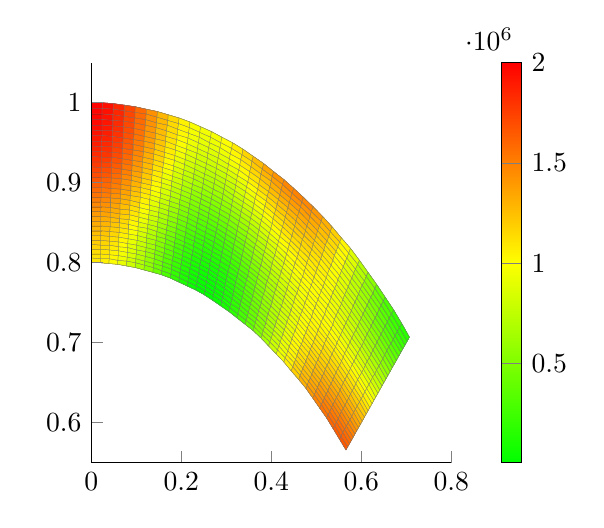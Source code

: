 % This file was created by matlab2tikz v0.3.3.
% Copyright (c) 2008--2013, Nico Schlömer <nico.schloemer@gmail.com>
% All rights reserved.
% 
% 
% 

% part of the specification.
\pgfplotsset{colormap={traffic}{color(0cm)=(green); color(1cm)=(yellow); color(2cm)=(red)}}

\begin{tikzpicture}

\begin{axis}[%
width=1.8in,
height=2in,
view={0}{90},
scale only axis,
xmin=0,
xmax=0.8,
ymin=0.55,
ymax=1.05,
zmin=-1,
zmax=1,
axis x line*=bottom,
axis y line*=left,
axis z line*=left,
colormap={traffic}{color(0cm)=(green); color(1cm)=(yellow); color(2cm)=(red)},
colorbar,
colorbar style={
        width=0.1in
    },
point meta min=3687.272,
point meta max=2000001
]

\addplot3[%
surf,
colormap={traffic}{color(0cm)=(green); color(1cm)=(yellow); color(2cm)=(red)},
shader=faceted,
draw=gray,ultra thin,
z buffer=sort,
point meta=explicit,
mesh/rows=33]
table[row sep=crcr,meta index=3,header=false] {
0 0.8 0 1095492.503\\
0.02 0.8 0 1079464.425\\
0.039 0.799 0 1032355.128\\
0.059 0.798 0 957023.521\\
0.078 0.796 0 858020.028\\
0.098 0.794 0 741282.847\\
0.117 0.791 0 613746.811\\
0.137 0.788 0 482895.175\\
0.156 0.785 0 356288.36\\
0.175 0.781 0 241104.415\\
0.194 0.776 0 143723.717\\
0.213 0.771 0 69385.529\\
0.232 0.766 0 21937.052\\
0.251 0.76 0 3687.272\\
0.27 0.753 0 15368.978\\
0.288 0.746 0 56203.738\\
0.306 0.739 0 124056.99\\
0.324 0.731 0 215664.448\\
0.342 0.723 0 326907.046\\
0.36 0.715 0 453109.885\\
0.377 0.706 0 589341.088\\
0.394 0.696 0 730688.829\\
0.411 0.686 0 872498.771\\
0.428 0.676 0 1010559.234\\
0.444 0.665 0 1141227.043\\
0.461 0.654 0 1261492.744\\
0.477 0.643 0 1368989.152\\
0.492 0.631 0 1461951.706\\
0.508 0.618 0 1539142.458\\
0.523 0.606 0 1599751.664\\
0.537 0.593 0 1643291.648\\
0.552 0.579 0 1669497.072\\
0.566 0.566 0 1678243.962\\
0 0.806 0 1117150.597\\
0.02 0.805 0 1100820.208\\
0.04 0.805 0 1052829.419\\
0.059 0.803 0 976110.872\\
0.079 0.802 0 875329.487\\
0.099 0.8 0 756567.064\\
0.118 0.797 0 626916.557\\
0.138 0.794 0 494017.841\\
0.157 0.79 0 365570.663\\
0.177 0.786 0 248861.108\\
0.196 0.781 0 150335.501\\
0.215 0.776 0 75250.394\\
0.234 0.771 0 27419.893\\
0.253 0.765 0 9072.696\\
0.271 0.759 0 20821.893\\
0.29 0.752 0 61741.463\\
0.308 0.744 0 129535.533\\
0.326 0.736 0 220780.229\\
0.344 0.728 0 331213.944\\
0.362 0.72 0 456050.139\\
0.38 0.71 0 590287.401\\
0.397 0.701 0 728994.14\\
0.414 0.691 0 867549.607\\
0.431 0.681 0 1001828.329\\
0.448 0.67 0 1128321.088\\
0.464 0.659 0 1244191.58\\
0.48 0.647 0 1347273.459\\
0.496 0.635 0 1436017.141\\
0.511 0.623 0 1509399.232\\
0.526 0.61 0 1566809.577\\
0.541 0.597 0 1607931.644\\
0.555 0.583 0 1632631.266\\
0.57 0.57 0 1640866.858\\
0 0.811 0 1140873.765\\
0.02 0.811 0 1124241.228\\
0.04 0.81 0 1075370.021\\
0.06 0.809 0 997268.153\\
0.08 0.807 0 894717.425\\
0.099 0.805 0 773945.903\\
0.119 0.802 0 642207.026\\
0.139 0.799 0 507298.784\\
0.158 0.796 0 377060.333\\
0.178 0.792 0 258884.075\\
0.197 0.787 0 159278.555\\
0.216 0.782 0 83511.904\\
0.235 0.776 0 35357.677\\
0.254 0.77 0 16955.581\\
0.273 0.764 0 28789.677\\
0.292 0.757 0 69777.173\\
0.31 0.749 0 137452.637\\
0.329 0.742 0 228226.064\\
0.347 0.733 0 337689.122\\
0.365 0.725 0 460942.303\\
0.382 0.715 0 592916.474\\
0.4 0.706 0 728665.319\\
0.417 0.696 0 863609.768\\
0.434 0.685 0 993721.34\\
0.451 0.675 0 1115637.717\\
0.467 0.663 0 1226710.181\\
0.483 0.652 0 1324988.398\\
0.499 0.64 0 1409152.897\\
0.515 0.627 0 1478409.154\\
0.53 0.614 0 1532359.401\\
0.545 0.601 0 1570868.893\\
0.559 0.588 0 1593942.617\\
0.574 0.574 0 1601626.322\\
0 0.817 0 1166583.045\\
0.02 0.817 0 1149649.073\\
0.04 0.816 0 1099900.19\\
0.06 0.815 0 1020421.462\\
0.08 0.813 0 916114.026\\
0.1 0.811 0 793354.939\\
0.12 0.808 0 659560.545\\
0.14 0.805 0 522688.433\\
0.159 0.801 0 390717.179\\
0.179 0.797 0 271143.636\\
0.198 0.792 0 170534.605\\
0.218 0.787 0 94163.773\\
0.237 0.782 0 45756.342\\
0.256 0.776 0 27353.921\\
0.275 0.769 0 39301.829\\
0.294 0.762 0 80350.954\\
0.313 0.755 0 147857.76\\
0.331 0.747 0 238059.346\\
0.349 0.738 0 346396.347\\
0.367 0.73 0 467854.926\\
0.385 0.72 0 597300.116\\
0.403 0.711 0 729776.048\\
0.42 0.701 0 860753.622\\
0.437 0.69 0 986312.379\\
0.454 0.679 0 1103250.097\\
0.47 0.668 0 1209120.324\\
0.487 0.656 0 1302204.138\\
0.503 0.644 0 1381427.499\\
0.518 0.631 0 1446239.23\\
0.534 0.619 0 1496466.857\\
0.549 0.605 0 1532168.15\\
0.563 0.592 0 1553495.282\\
0.578 0.578 0 1560586.308\\
0 0.823 0 1194185.713\\
0.02 0.822 0 1176951.578\\
0.04 0.822 0 1126329.451\\
0.061 0.82 0 1045483.2\\
0.081 0.819 0 939435.832\\
0.101 0.816 0 814716.204\\
0.121 0.814 0 678906.026\\
0.141 0.811 0 540123.979\\
0.16 0.807 0 406488.006\\
0.18 0.803 0 285597.388\\
0.2 0.798 0 184072.999\\
0.219 0.793 0 107187.754\\
0.239 0.787 0 58610.33\\
0.258 0.781 0 40274.753\\
0.277 0.775 0 52377.489\\
0.296 0.768 0 93493.212\\
0.315 0.76 0 160791.438\\
0.333 0.752 0 250329.392\\
0.352 0.744 0 357392.246\\
0.37 0.735 0 476850.453\\
0.388 0.725 0 603505.157\\
0.405 0.716 0 732396.253\\
0.423 0.706 0 859053.093\\
0.44 0.695 0 979674.482\\
0.457 0.684 0 1091231.715\\
0.474 0.673 0 1191495.496\\
0.49 0.661 0 1278993.892\\
0.506 0.649 0 1352913.764\\
0.522 0.636 0 1412961.856\\
0.537 0.623 0 1459203.971\\
0.552 0.61 0 1491901.156\\
0.567 0.596 0 1511360.825\\
0.582 0.582 0 1517818.32\\
0 0.828 0 1223575.179\\
0.02 0.828 0 1206042.709\\
0.041 0.827 0 1154553.467\\
0.061 0.826 0 1072351.93\\
0.081 0.824 0 964585.588\\
0.101 0.822 0 837937.989\\
0.122 0.819 0 700158.739\\
0.142 0.816 0 559529.11\\
0.162 0.812 0 424306.298\\
0.182 0.808 0 302189.856\\
0.201 0.804 0 199850.309\\
0.221 0.798 0 122553.177\\
0.24 0.793 0 73902.086\\
0.26 0.787 0 55713.602\\
0.279 0.78 0 68024.854\\
0.298 0.773 0 109224.051\\
0.317 0.765 0 176284.636\\
0.336 0.757 0 265076.775\\
0.354 0.749 0 370725.637\\
0.372 0.74 0 487984.566\\
0.39 0.731 0 611592.832\\
0.408 0.721 0 736591.533\\
0.426 0.711 0 858577.139\\
0.443 0.7 0 973879.153\\
0.46 0.689 0 1079656.002\\
0.477 0.677 0 1173910.602\\
0.493 0.665 0 1255433.723\\
0.51 0.653 0 1323688.685\\
0.526 0.64 0 1378654.785\\
0.541 0.627 0 1420649.098\\
0.556 0.614 0 1450146.712\\
0.571 0.6 0 1467618.324\\
0.586 0.586 0 1473401.53\\
0 0.834 0 1254630.96\\
0.02 0.834 0 1236802.541\\
0.041 0.833 0 1184454.008\\
0.061 0.832 0 1100912.319\\
0.082 0.83 0 991452.153\\
0.102 0.828 0 862914.733\\
0.122 0.825 0 723220.159\\
0.143 0.822 0 580813.812\\
0.163 0.818 0 444091.978\\
0.183 0.814 0 320852.185\\
0.203 0.809 0 217809.974\\
0.222 0.804 0 140216.544\\
0.242 0.798 0 91601.593\\
0.262 0.792 0 73653.973\\
0.281 0.785 0 86240.614\\
0.3 0.778 0 127552.672\\
0.319 0.771 0 194358.112\\
0.338 0.763 0 282332.671\\
0.357 0.754 0 386436.869\\
0.375 0.745 0 501305.535\\
0.393 0.736 0 621618.139\\
0.411 0.726 0 742422.563\\
0.429 0.716 0 859391.209\\
0.446 0.705 0 968995.892\\
0.463 0.694 0 1068595.936\\
0.48 0.682 0 1156441.655\\
0.497 0.67 0 1231602.317\\
0.513 0.658 0 1293833.291\\
0.529 0.645 0 1343401.055\\
0.545 0.632 0 1380886.921\\
0.56 0.618 0 1406990.729\\
0.575 0.604 0 1422354.451\\
0.59 0.59 0 1427422.868\\
0 0.84 0 1287218.753\\
0.021 0.84 0 1269097.323\\
0.041 0.839 0 1215899.005\\
0.062 0.838 0 1131035.175\\
0.082 0.836 0 1019910.507\\
0.103 0.834 0 889526.992\\
0.123 0.831 0 747977.893\\
0.144 0.828 0 603874.251\\
0.164 0.824 0 465751.235\\
0.184 0.82 0 341501.921\\
0.204 0.815 0 237882.016\\
0.224 0.81 0 160121.183\\
0.244 0.804 0 111665.967\\
0.263 0.798 0 94066.88\\
0.283 0.791 0 107009.425\\
0.302 0.784 0 148476.794\\
0.321 0.776 0 215021.806\\
0.34 0.768 0 302118.216\\
0.359 0.759 0 404557.165\\
0.378 0.75 0 516853.553\\
0.396 0.741 0 633629.208\\
0.414 0.731 0 749944.486\\
0.432 0.721 0 861556.69\\
0.449 0.71 0 965091.701\\
0.467 0.698 0 1058123.628\\
0.484 0.687 0 1139165.444\\
0.5 0.675 0 1207580.73\\
0.517 0.662 0 1263432.48\\
0.533 0.649 0 1307288.907\\
0.549 0.636 0 1340008.431\\
0.564 0.622 0 1362526.255\\
0.579 0.608 0 1375663.53\\
0.594 0.594 0 1379977.089\\
0 0.846 0 1321190.605\\
0.021 0.846 0 1302779.644\\
0.042 0.845 0 1248742.696\\
0.062 0.844 0 1162577.575\\
0.083 0.842 0 1049821.857\\
0.104 0.84 0 917641.5\\
0.124 0.837 0 774305.7\\
0.145 0.833 0 628592.743\\
0.165 0.83 0 489176.434\\
0.185 0.825 0 364042.859\\
0.206 0.821 0 259982.824\\
0.226 0.815 0 182196.963\\
0.246 0.809 0 134039.104\\
0.265 0.803 0 116910.428\\
0.285 0.796 0 130303.434\\
0.304 0.789 0 171982.12\\
0.324 0.782 0 238274.25\\
0.343 0.773 0 324443.882\\
0.362 0.765 0 425107.973\\
0.38 0.756 0 534660.093\\
0.399 0.746 0 647666.656\\
0.417 0.736 0 759206.303\\
0.435 0.726 0 865130.338\\
0.453 0.715 0 962230.577\\
0.47 0.703 0 1048309.883\\
0.487 0.692 0 1122159.17\\
0.504 0.679 0 1183452.12\\
0.52 0.667 0 1232574.825\\
0.537 0.654 0 1270411.662\\
0.553 0.641 0 1298110.87\\
0.568 0.627 0 1316853.471\\
0.583 0.613 0 1327647.562\\
0.598 0.598 0 1331166.815\\
0 0.852 0 1356385.189\\
0.021 0.852 0 1337688.702\\
0.042 0.851 0 1282825.891\\
0.063 0.85 0 1195383.098\\
0.083 0.848 0 1081033.831\\
0.104 0.845 0 947111.336\\
0.125 0.843 0 802063.605\\
0.146 0.839 0 654837.807\\
0.166 0.835 0 514246.117\\
0.187 0.831 0 388364.97\\
0.207 0.826 0 284015.016\\
0.227 0.821 0 206360.08\\
0.247 0.815 0 158651.387\\
0.267 0.809 0 142129.449\\
0.287 0.802 0 156081.839\\
0.307 0.795 0 198041.837\\
0.326 0.787 0 264102.017\\
0.345 0.779 0 349308.878\\
0.364 0.77 0 448100.338\\
0.383 0.761 0 554747.258\\
0.402 0.751 0 663762.944\\
0.42 0.741 0 770250.252\\
0.438 0.731 0 870163.698\\
0.456 0.72 0 960472.989\\
0.473 0.708 0 1039223.744\\
0.49 0.696 0 1105500.072\\
0.507 0.684 0 1159301.441\\
0.524 0.672 0 1201352.358\\
0.54 0.658 0 1232867.58\\
0.556 0.645 0 1255297.655\\
0.572 0.631 0 1270079.659\\
0.587 0.617 0 1278416.23\\
0.602 0.602 0 1281102.54\\
0 0.858 0 1392628.187\\
0.021 0.858 0 1373650.688\\
0.042 0.857 0 1317976.331\\
0.063 0.855 0 1229282.17\\
0.084 0.854 0 1113380.793\\
0.105 0.851 0 977776.186\\
0.126 0.848 0 831098.116\\
0.147 0.845 0 682464.332\\
0.167 0.841 0 540825.093\\
0.188 0.837 0 414344.427\\
0.208 0.832 0 309867.378\\
0.229 0.827 0 232512.924\\
0.249 0.821 0 185419.477\\
0.269 0.814 0 169655.204\\
0.289 0.808 0 184290.51\\
0.309 0.8 0 226616.162\\
0.328 0.792 0 292479.198\\
0.348 0.784 0 376700.58\\
0.367 0.775 0 473534.292\\
0.386 0.766 0 577127.149\\
0.404 0.756 0 681941.747\\
0.423 0.746 0 783111.189\\
0.441 0.736 0 876702.515\\
0.459 0.725 0 959875.336\\
0.477 0.713 0 1030932.016\\
0.494 0.701 0 1089265.024\\
0.511 0.689 0 1135215.127\\
0.528 0.676 0 1169860.324\\
0.544 0.663 0 1194759.689\\
0.56 0.65 0 1211678.263\\
0.576 0.636 0 1222319.142\\
0.591 0.621 0 1228086.86\\
0.607 0.607 0 1229902.609\\
0 0.864 0 1429732.795\\
0.021 0.864 0 1410479.279\\
0.042 0.863 0 1354009.174\\
0.064 0.861 0 1264092.52\\
0.085 0.86 0 1146684.26\\
0.106 0.857 0 1009462.723\\
0.127 0.854 0 861242.546\\
0.148 0.851 0 711313.83\\
0.169 0.847 0 568764.631\\
0.189 0.843 0 441843.722\\
0.21 0.838 0 337414.907\\
0.23 0.832 0 260544.025\\
0.251 0.827 0 214246.164\\
0.271 0.82 0 199405.152\\
0.291 0.813 0 214861.677\\
0.311 0.806 0 257651.945\\
0.331 0.798 0 323366.932\\
0.35 0.79 0 406593.992\\
0.369 0.781 0 501398.273\\
0.388 0.772 0 601801.254\\
0.407 0.762 0 702217.322\\
0.426 0.752 0 797815.968\\
0.444 0.741 0 884786.146\\
0.462 0.73 0 960489.403\\
0.48 0.718 0 1023498.778\\
0.497 0.706 0 1073530.112\\
0.515 0.694 0 1111280.737\\
0.531 0.681 0 1138196.907\\
0.548 0.668 0 1156195.576\\
0.564 0.654 0 1167368.094\\
0.58 0.64 0 1173693.183\\
0.596 0.626 0 1176784.36\\
0.611 0.611 0 1177693.166\\
0 0.87 0 1467500.344\\
0.021 0.87 0 1447976.259\\
0.043 0.869 0 1390727.597\\
0.064 0.867 0 1299619.752\\
0.085 0.866 0 1180753.444\\
0.106 0.863 0 1041985.097\\
0.128 0.86 0 892317.454\\
0.149 0.857 0 741214.816\\
0.17 0.853 0 597902.764\\
0.191 0.849 0 470711.881\\
0.211 0.844 0 366518.936\\
0.232 0.838 0 290328.093\\
0.252 0.832 0 245020.317\\
0.273 0.826 0 231282.796\\
0.293 0.819 0 247713.677\\
0.313 0.812 0 291082.325\\
0.333 0.804 0 356712.983\\
0.352 0.795 0 438951.259\\
0.372 0.786 0 531668.569\\
0.391 0.777 0 628759.857\\
0.41 0.767 0 724593.903\\
0.429 0.757 0 814382.832\\
0.447 0.746 0 894446.964\\
0.465 0.735 0 962361.801\\
0.483 0.723 0 1016984.877\\
0.501 0.711 0 1058370.191\\
0.518 0.699 0 1087586.589\\
0.535 0.686 0 1106462.928\\
0.552 0.672 0 1117287.159\\
0.568 0.659 0 1122488.292\\
0.584 0.644 0 1124329.861\\
0.6 0.63 0 1124641.114\\
0.615 0.615 0 1124608.055\\
0 0.876 0 1505721.047\\
0.021 0.876 0 1485932.259\\
0.043 0.875 0 1427923.518\\
0.064 0.874 0 1335658.047\\
0.086 0.872 0 1215385.913\\
0.107 0.869 0 1075145.55\\
0.129 0.866 0 924131.194\\
0.15 0.863 0 771983.293\\
0.171 0.859 0 628064.694\\
0.192 0.855 0 500784.796\\
0.213 0.85 0 397027.375\\
0.234 0.844 0 321726.159\\
0.254 0.838 0 277616.916\\
0.275 0.832 0 265177.614\\
0.295 0.825 0 282750.781\\
0.315 0.817 0 326826.462\\
0.335 0.809 0 392451.376\\
0.355 0.801 0 473721.211\\
0.374 0.792 0 564308.811\\
0.394 0.782 0 657981.476\\
0.413 0.772 0 749065.106\\
0.432 0.762 0 832820.811\\
0.45 0.751 0 905709.77\\
0.469 0.74 0 965533.412\\
0.487 0.728 0 1011447.413\\
0.504 0.716 0 1043858.432\\
0.522 0.704 0 1064221.361\\
0.539 0.691 0 1074761.52\\
0.556 0.677 0 1078150.421\\
0.572 0.663 0 1077165.533\\
0.588 0.649 0 1074363.901\\
0.604 0.634 0 1071796.846\\
0.619 0.619 0 1070788.695\\
0 0.882 0 1544174.878\\
0.022 0.882 0 1524127.627\\
0.043 0.881 0 1465378.45\\
0.065 0.88 0 1371990.985\\
0.086 0.878 0 1250368.372\\
0.108 0.875 0 1108735.154\\
0.129 0.872 0 956480.597\\
0.151 0.869 0 803423.359\\
0.172 0.865 0 659063.327\\
0.193 0.861 0 531885.66\\
0.214 0.856 0 428775.049\\
0.235 0.85 0 354585.807\\
0.256 0.844 0 311897.182\\
0.277 0.838 0 300965.08\\
0.297 0.83 0 319863.102\\
0.317 0.823 0 364789.334\\
0.338 0.815 0 430502.094\\
0.357 0.806 0 510838.983\\
0.377 0.797 0 599269.505\\
0.397 0.788 0 689432.338\\
0.416 0.778 0 775613.366\\
0.435 0.767 0 853129.137\\
0.453 0.757 0 918591.209\\
0.472 0.745 0 970038.82\\
0.49 0.733 0 1006939.215\\
0.508 0.721 0 1030065.84\\
0.525 0.708 0 1041273.679\\
0.543 0.695 0 1043197.771\\
0.56 0.682 0 1038905.109\\
0.576 0.668 0 1031531.786\\
0.592 0.654 0 1023936.467\\
0.608 0.639 0 1018398.436\\
0.624 0.624 0 1016383.907\\
0 0.888 0 1582632.57\\
0.022 0.888 0 1562333.427\\
0.044 0.887 0 1502864.487\\
0.065 0.886 0 1408392.504\\
0.087 0.884 0 1285477.587\\
0.109 0.882 0 1142534.674\\
0.13 0.879 0 989151.775\\
0.152 0.875 0 835327.939\\
0.173 0.871 0 690699.918\\
0.195 0.867 0 563825.532\\
0.216 0.862 0 461584.161\\
0.237 0.856 0 388741.531\\
0.258 0.85 0 347708.812\\
0.279 0.843 0 338506.777\\
0.299 0.836 0 358926.594\\
0.32 0.829 0 404861.618\\
0.34 0.821 0 470770.85\\
0.36 0.812 0 550225.676\\
0.38 0.803 0 636487.612\\
0.399 0.793 0 723065.891\\
0.419 0.783 0 804209.402\\
0.438 0.773 0 875296.682\\
0.457 0.762 0 933099.201\\
0.475 0.75 0 975905.757\\
0.493 0.739 0 1003508.307\\
0.511 0.726 0 1017060.768\\
0.529 0.713 0 1018831.67\\
0.546 0.7 0 1011878.336\\
0.563 0.687 0 999674.41\\
0.58 0.673 0 985724.026\\
0.596 0.658 0 973194.921\\
0.612 0.643 0 964599.703\\
0.628 0.628 0 961549.702\\
0 0.894 0 1620856.759\\
0.022 0.894 0 1600312.569\\
0.044 0.893 0 1540145.414\\
0.066 0.892 0 1444627.98\\
0.088 0.89 0 1320481.423\\
0.109 0.888 0 1176315.562\\
0.131 0.885 0 1021921.052\\
0.153 0.881 0 867479.649\\
0.174 0.877 0 722764.85\\
0.196 0.873 0 596404.012\\
0.217 0.868 0 495264.863\\
0.239 0.862 0 424015.193\\
0.26 0.856 0 384886.325\\
0.281 0.849 0 377650.617\\
0.301 0.842 0 399803.139\\
0.322 0.834 0 446919.657\\
0.342 0.826 0 513148.93\\
0.362 0.818 0 591788.098\\
0.382 0.809 0 675886.194\\
0.402 0.799 0 758822.371\\
0.422 0.789 0 834811.715\\
0.441 0.778 0 899301.42\\
0.46 0.767 0 949232.38\\
0.479 0.756 0 983154.545\\
0.497 0.744 0 1001197.375\\
0.515 0.731 0 1004908.418\\
0.533 0.718 0 996982.514\\
0.55 0.705 0 980911.033\\
0.567 0.691 0 960584.582\\
0.584 0.677 0 939883.915\\
0.601 0.663 0 922292.535\\
0.617 0.648 0 910561.142\\
0.632 0.632 0 906449.022\\
0 0.901 0 1658603.248\\
0.022 0.9 0 1637821.077\\
0.044 0.9 0 1576977.953\\
0.066 0.898 0 1480455.447\\
0.088 0.896 0 1355140.027\\
0.11 0.894 0 1209841.087\\
0.132 0.891 0 1054556.028\\
0.154 0.887 0 899651.78\\
0.176 0.883 0 755038.536\\
0.197 0.879 0 629410.05\\
0.219 0.874 0 529615.959\\
0.24 0.868 0 460216.608\\
0.261 0.862 0 423251.514\\
0.283 0.855 0 418231.168\\
0.303 0.848 0 442340.746\\
0.324 0.84 0 490825.519\\
0.345 0.832 0 557513.132\\
0.365 0.823 0 635418.579\\
0.385 0.814 0 717374.116\\
0.405 0.805 0 796628.412\\
0.425 0.794 0 867366.139\\
0.444 0.784 0 925109.92\\
0.463 0.773 0 966979.567\\
0.482 0.761 0 991797.554\\
0.5 0.749 0 1000043.232\\
0.519 0.736 0 993670.325\\
0.537 0.723 0 975811.959\\
0.554 0.71 0 950404.402\\
0.571 0.696 0 921764.564\\
0.588 0.682 0 894157.445\\
0.605 0.667 0 871388.161\\
0.621 0.652 0 856449.606\\
0.637 0.637 0 851251.441\\
0 0.907 0 1695622.411\\
0.022 0.907 0 1674609.479\\
0.045 0.906 0 1613113.143\\
0.067 0.905 0 1515626.949\\
0.089 0.903 0 1389207.133\\
0.111 0.9 0 1242867.59\\
0.133 0.897 0 1086816.777\\
0.155 0.894 0 931609.421\\
0.177 0.89 0 787292.456\\
0.199 0.885 0 662622.883\\
0.22 0.88 0 564425.731\\
0.242 0.874 0 497144.25\\
0.263 0.868 0 462614.028\\
0.285 0.861 0 460070.092\\
0.306 0.854 0 486373.844\\
0.326 0.846 0 536427.154\\
0.347 0.838 0 603725.781\\
0.368 0.829 0 680994.858\\
0.388 0.82 0 760845.827\\
0.408 0.81 0 836396.727\\
0.428 0.8 0 901805.433\\
0.447 0.789 0 952676.885\\
0.466 0.778 0 986319.255\\
0.485 0.766 0 1001838.675\\
0.504 0.754 0 1000076.29\\
0.522 0.742 0 983403.841\\
0.54 0.729 0 955403.832\\
0.558 0.715 0 920467.244\\
0.575 0.701 0 883345.543\\
0.592 0.687 0 848694.536\\
0.609 0.672 0 820645.863\\
0.625 0.657 0 802437.961\\
0.641 0.641 0 796132.811\\
0 0.913 0 1731660.717\\
0.022 0.913 0 1710424.328\\
0.045 0.912 0 1648297.847\\
0.067 0.911 0 1549890.015\\
0.09 0.909 0 1422431.507\\
0.112 0.906 0 1275145.877\\
0.134 0.903 0 1118457.171\\
0.156 0.9 0 963110.716\\
0.178 0.896 0 819290.319\\
0.2 0.891 0 695813.103\\
0.222 0.886 0 599472.895\\
0.244 0.88 0 534586.081\\
0.265 0.874 0 502772.067\\
0.286 0.867 0 502976.704\\
0.308 0.86 0 531723.7\\
0.329 0.852 0 583558.666\\
0.35 0.844 0 651634.854\\
0.37 0.835 0 728380.075\\
0.391 0.826 0 806181.215\\
0.411 0.816 0 878025.854\\
0.431 0.805 0 938048.93\\
0.45 0.795 0 981944.721\\
0.47 0.783 0 1007219.141\\
0.489 0.772 0 1013272.811\\
0.507 0.759 0 1001320.033\\
0.526 0.747 0 974161.619\\
0.544 0.734 0 935839.531\\
0.562 0.72 0 891208.135\\
0.579 0.706 0 845460.492\\
0.597 0.692 0 803648.605\\
0.613 0.677 0 770234.492\\
0.63 0.661 0 748704.674\\
0.646 0.646 0 741274.863\\
0 0.92 0 1766462.39\\
0.023 0.919 0 1745009.86\\
0.045 0.919 0 1682276.381\\
0.068 0.917 0 1582989.267\\
0.09 0.915 0 1454558.511\\
0.113 0.913 0 1306422.734\\
0.135 0.91 0 1149226.34\\
0.157 0.906 0 993908.241\\
0.179 0.902 0 850789.367\\
0.202 0.897 0 728743.851\\
0.223 0.892 0 634527.685\\
0.245 0.886 0 572320.519\\
0.267 0.88 0 543513.21\\
0.289 0.873 0 546748.655\\
0.31 0.866 0 578198.945\\
0.331 0.858 0 632040.682\\
0.352 0.85 0 701074.203\\
0.373 0.841 0 777422.84\\
0.393 0.831 0 853245.545\\
0.414 0.822 0 921399.967\\
0.434 0.811 0 976002.255\\
0.453 0.8 0 1012843.171\\
0.473 0.789 0 1029635.682\\
0.492 0.777 0 1026085.394\\
0.511 0.765 0 1003790.51\\
0.53 0.752 0 965991.084\\
0.548 0.739 0 917197.501\\
0.566 0.725 0 862734.915\\
0.583 0.711 0 808243.679\\
0.601 0.696 0 759176.082\\
0.618 0.681 0 720327.231\\
0.634 0.666 0 695433.359\\
0.65 0.65 0 686864.757\\
0 0.926 0 1799771.179\\
0.023 0.926 0 1778109.754\\
0.045 0.925 0 1714792.272\\
0.068 0.924 0 1614668.147\\
0.091 0.922 0 1485331.799\\
0.113 0.919 0 1336442.575\\
0.136 0.916 0 1178870.256\\
0.158 0.913 0 1023750.523\\
0.181 0.908 0 881541.798\\
0.203 0.904 0 761172.153\\
0.225 0.898 0 669353.073\\
0.247 0.893 0 610117.523\\
0.269 0.886 0 584615.37\\
0.291 0.879 0 591172.737\\
0.312 0.872 0 625596.229\\
0.333 0.864 0 681680.847\\
0.354 0.856 0 751863.888\\
0.375 0.847 0 827957.414\\
0.396 0.837 0 901889.497\\
0.416 0.827 0 966388.785\\
0.437 0.817 0 1015557.102\\
0.457 0.806 0 1045288.998\\
0.476 0.794 0 1053513.702\\
0.495 0.782 0 1040251.93\\
0.515 0.77 0 1007495.844\\
0.533 0.757 0 958933.92\\
0.552 0.744 0 899552.713\\
0.57 0.73 0 835154.159\\
0.588 0.716 0 771830.138\\
0.605 0.701 0 715435.894\\
0.622 0.686 0 671101.076\\
0.639 0.671 0 642812.277\\
0.655 0.655 0 633094.579\\
0 0.933 0 1831332.249\\
0.023 0.932 0 1809469.022\\
0.046 0.932 0 1745590.128\\
0.069 0.93 0 1644670.766\\
0.091 0.928 0 1514495.123\\
0.114 0.926 0 1364949.206\\
0.137 0.923 0 1207133.443\\
0.159 0.919 0 1052383.678\\
0.182 0.915 0 911296.326\\
0.204 0.91 0 792850.379\\
0.227 0.905 0 703706.12\\
0.249 0.899 0 647739.826\\
0.271 0.892 0 625847.879\\
0.293 0.886 0 636025.819\\
0.314 0.878 0 673700.994\\
0.336 0.87 0 732274.439\\
0.357 0.862 0 803810.621\\
0.378 0.853 0 879803.997\\
0.399 0.843 0 951949.291\\
0.419 0.833 0 1012847.553\\
0.44 0.823 0 1056591.1\\
0.46 0.811 0 1079185.732\\
0.479 0.8 0 1078786.053\\
0.499 0.788 0 1055737.586\\
0.518 0.775 0 1012435.752\\
0.537 0.763 0 953025.558\\
0.556 0.749 0 882976.118\\
0.574 0.735 0 808570.624\\
0.592 0.721 0 736355.115\\
0.609 0.706 0 672588.909\\
0.626 0.691 0 622736.285\\
0.643 0.675 0 591033.776\\
0.659 0.659 0 580160.786\\
0 0.939 0 1860894.175\\
0.023 0.939 0 1838835.995\\
0.046 0.938 0 1774417.612\\
0.069 0.937 0 1672743.853\\
0.092 0.935 0 1541794.262\\
0.115 0.932 0 1391687.705\\
0.138 0.929 0 1233760.804\\
0.161 0.925 0 1079553.172\\
0.183 0.921 0 939799.863\\
0.206 0.916 0 823527.828\\
0.228 0.911 0 737339.452\\
0.25 0.905 0 684944.285\\
0.273 0.899 0 666972.708\\
0.295 0.892 0 681075.917\\
0.316 0.884 0 722288.387\\
0.338 0.876 0 783605.104\\
0.359 0.868 0 856708.341\\
0.381 0.859 0 932769.124\\
0.402 0.849 0 1003246.928\\
0.422 0.839 0 1060617.126\\
0.443 0.828 0 1098967.752\\
0.463 0.817 0 1114423.493\\
0.483 0.806 0 1105373.324\\
0.502 0.793 0 1072496.813\\
0.522 0.781 0 1018601.108\\
0.541 0.768 0 948294.675\\
0.559 0.754 0 867534.117\\
0.578 0.74 0 783086.684\\
0.596 0.726 0 701953.476\\
0.613 0.711 0 630797.332\\
0.631 0.696 0 575415.772\\
0.648 0.68 0 540293.684\\
0.664 0.664 0 528263.594\\
0 0.946 0 1888211.032\\
0.023 0.945 0 1865964.415\\
0.046 0.945 0 1801027.516\\
0.07 0.943 0 1698638.816\\
0.093 0.941 0 1566979.039\\
0.116 0.939 0 1416406.41\\
0.139 0.936 0 1258499.556\\
0.162 0.932 0 1105005.697\\
0.185 0.928 0 966799.318\\
0.207 0.923 0 852952.441\\
0.23 0.917 0 770002.87\\
0.252 0.911 0 721483.366\\
0.275 0.905 0 707745.815\\
0.297 0.898 0 726083.389\\
0.319 0.89 0 771124.291\\
0.34 0.882 0 835445.726\\
0.362 0.874 0 910338.903\\
0.383 0.865 0 986646.184\\
0.404 0.855 0 1055590.532\\
0.425 0.845 0 1109524.157\\
0.446 0.834 0 1142536.467\\
0.466 0.823 0 1150878.881\\
0.486 0.811 0 1133183.618\\
0.506 0.799 0 1090473.019\\
0.525 0.786 0 1025973.526\\
0.545 0.773 0 944762.715\\
0.563 0.76 0 853288.013\\
0.582 0.746 0 758801.748\\
0.6 0.731 0 668759.101\\
0.618 0.716 0 590224.075\\
0.635 0.701 0 529324.448\\
0.652 0.685 0 490790.646\\
0.669 0.669 0 477606.317\\
0 0.952 0 1913044.569\\
0.023 0.952 0 1890615.598\\
0.047 0.951 0 1825179.926\\
0.07 0.95 0 1722113.878\\
0.093 0.948 0 1589805.448\\
0.117 0.945 0 1438859.0\\
0.14 0.942 0 1281101.269\\
0.163 0.938 0 1128491.15\\
0.186 0.934 0 992043.51\\
0.209 0.929 0 880872.633\\
0.231 0.924 0 801445.073\\
0.254 0.918 0 757106.76\\
0.276 0.911 0 747918.622\\
0.299 0.904 0 770802.271\\
0.321 0.897 0 819966.496\\
0.343 0.889 0 887559.424\\
0.364 0.88 0 964472.892\\
0.386 0.871 0 1041216.057\\
0.407 0.861 0 1108774.814\\
0.428 0.851 0 1159381.38\\
0.449 0.84 0 1187132.69\\
0.469 0.829 0 1188414.964\\
0.49 0.817 0 1162112.399\\
0.51 0.805 0 1109598.296\\
0.529 0.792 0 1034524.984\\
0.548 0.779 0 942443.418\\
0.567 0.765 0 840293.482\\
0.586 0.751 0 735811.662\\
0.604 0.736 0 636904.234\\
0.622 0.721 0 551032.072\\
0.64 0.706 0 484648.53\\
0.657 0.69 0 442725.411\\
0.673 0.673 0 428394.646\\
0 0.959 0 1935166.454\\
0.024 0.959 0 1912560.681\\
0.047 0.958 0 1846644.45\\
0.071 0.956 0 1742936.301\\
0.094 0.954 0 1610037.842\\
0.117 0.952 0 1458806.666\\
0.141 0.949 0 1301323.999\\
0.164 0.945 0 1149764.718\\
0.187 0.941 0 1015285.185\\
0.21 0.936 0 907039.226\\
0.233 0.93 0 831415.509\\
0.256 0.924 0 791563.113\\
0.278 0.918 0 787239.622\\
0.301 0.911 0 814981.728\\
0.323 0.903 0 868565.999\\
0.345 0.895 0 939700.678\\
0.367 0.886 0 1018870.584\\
0.389 0.877 0 1096247.883\\
0.41 0.867 0 1162581.654\\
0.431 0.857 0 1209988.018\\
0.452 0.846 0 1232578.137\\
0.473 0.834 0 1226881.341\\
0.493 0.823 0 1192042.41\\
0.513 0.81 0 1129793.209\\
0.533 0.797 0 1044217.493\\
0.552 0.784 0 941342.392\\
0.571 0.77 0 828600.043\\
0.59 0.756 0 714208.108\\
0.608 0.741 0 606518.826\\
0.626 0.726 0 513383.578\\
0.644 0.711 0 441574.788\\
0.661 0.695 0 396300.066\\
0.678 0.678 0 380835.875\\
0 0.966 0 1954360.572\\
0.024 0.965 0 1931582.919\\
0.047 0.965 0 1865202.513\\
0.071 0.963 0 1760884.662\\
0.095 0.961 0 1627451.204\\
0.118 0.958 0 1476020.346\\
0.142 0.955 0 1318934.491\\
0.165 0.952 0 1168589.04\\
0.188 0.947 0 1036283.129\\
0.212 0.942 0 931207.49\\
0.235 0.937 0 859666.323\\
0.258 0.931 0 824601.874\\
0.28 0.924 0 825456.105\\
0.303 0.917 0 858367.649\\
0.325 0.909 0 916668.437\\
0.348 0.901 0 991616.594\\
0.37 0.892 0 1073283.017\\
0.391 0.883 0 1151499.957\\
0.413 0.873 0 1216780.811\\
0.434 0.863 0 1261130.307\\
0.455 0.852 0 1278681.13\\
0.476 0.84 0 1266114.316\\
0.496 0.828 0 1222843.687\\
0.517 0.816 0 1150966.648\\
0.537 0.803 0 1055002.812\\
0.556 0.79 0 941456.699\\
0.575 0.776 0 818250.541\\
0.594 0.761 0 694077.997\\
0.613 0.747 0 577729.841\\
0.631 0.731 0 477439.408\\
0.649 0.716 0 400289.756\\
0.666 0.699 0 351717.213\\
0.683 0.683 0 335138.073\\
0 0.972 0 1970425.361\\
0.024 0.972 0 1947480.017\\
0.048 0.971 0 1880649.686\\
0.072 0.97 0 1775751.181\\
0.095 0.968 0 1641833.455\\
0.119 0.965 0 1490283.027\\
0.143 0.962 0 1333710.451\\
0.166 0.958 0 1184736.441\\
0.19 0.954 0 1054804.35\\
0.213 0.949 0 953139.277\\
0.236 0.943 0 885954.414\\
0.259 0.937 0 855975.256\\
0.282 0.931 0 862315.998\\
0.305 0.923 0 900704.351\\
0.328 0.916 0 964015.643\\
0.35 0.907 0 1043048.295\\
0.372 0.898 0 1127453.213\\
0.394 0.889 0 1206720.759\\
0.416 0.879 0 1271130.759\\
0.437 0.869 0 1312582.137\\
0.458 0.858 0 1325237.058\\
0.479 0.846 0 1305937.166\\
0.5 0.834 0 1254373.641\\
0.52 0.822 0 1173015.757\\
0.54 0.809 0 1066822.223\\
0.56 0.795 0 942774.487\\
0.579 0.781 0 809280.651\\
0.598 0.767 0 675502.852\\
0.617 0.752 0 550660.557\\
0.635 0.736 0 443358.166\\
0.653 0.721 0 360978.891\\
0.671 0.704 0 309179.104\\
0.688 0.688 0 291509.204\\
0 0.979 0 1983176.17\\
0.024 0.979 0 1960066.485\\
0.048 0.978 0 1892798.037\\
0.072 0.977 0 1787344.068\\
0.096 0.975 0 1652987.8\\
0.12 0.972 0 1501392.074\\
0.144 0.969 0 1345442.868\\
0.167 0.965 0 1197991.233\\
0.191 0.96 0 1070626.345\\
0.215 0.956 0 972605.224\\
0.238 0.95 0 910043.57\\
0.261 0.944 0 885440.286\\
0.284 0.937 0 897569.821\\
0.307 0.93 0 941736.41\\
0.33 0.922 0 1010347.327\\
0.352 0.914 0 1093732.446\\
0.375 0.905 0 1181117.525\\
0.397 0.895 0 1261650.115\\
0.419 0.885 0 1325379.658\\
0.44 0.875 0 1364105.828\\
0.462 0.864 0 1372028.949\\
0.483 0.852 0 1346160.521\\
0.503 0.84 0 1286477.26\\
0.524 0.827 0 1195825.941\\
0.544 0.814 0 1079606.358\\
0.564 0.801 0 945274.66\\
0.583 0.787 0 801718.396\\
0.602 0.772 0 658558.203\\
0.621 0.757 0 525429.837\\
0.64 0.742 0 411295.425\\
0.658 0.726 0 323825.699\\
0.675 0.709 0 268886.713\\
0.692 0.692 0 250156.19\\
0 0.986 0 1992447.607\\
0.024 0.986 0 1969175.995\\
0.048 0.985 0 1901478.491\\
0.073 0.983 0 1795489.879\\
0.097 0.981 0 1660735.086\\
0.121 0.979 0 1509161.59\\
0.145 0.975 0 1353938.358\\
0.169 0.972 0 1208152.042\\
0.192 0.967 0 1083539.405\\
0.216 0.962 0 989387.025\\
0.24 0.957 0 931706.688\\
0.263 0.95 0 912760.953\\
0.286 0.944 0 930972.729\\
0.309 0.936 0 981210.589\\
0.332 0.929 0 1055402.883\\
0.355 0.92 0 1143402.898\\
0.377 0.911 0 1234007.113\\
0.4 0.902 0 1316020.494\\
0.422 0.891 0 1379266.457\\
0.443 0.881 0 1415453.033\\
0.465 0.87 0 1418828.173\\
0.486 0.858 0 1386582.86\\
0.507 0.846 0 1318987.391\\
0.528 0.833 0 1219270.955\\
0.548 0.82 0 1093275.105\\
0.568 0.806 0 948926.596\\
0.587 0.792 0 795583.7\\
0.607 0.777 0 643312.984\\
0.626 0.762 0 502151.399\\
0.644 0.747 0 381402.889\\
0.662 0.731 0 289010.808\\
0.68 0.714 0 231038.772\\
0.697 0.697 0 211283.924\\
0 0.993 0 1998095.865\\
0.024 0.993 0 1974663.702\\
0.049 0.992 0 1906543.155\\
0.073 0.99 0 1800035.857\\
0.097 0.988 0 1664916.146\\
0.122 0.986 0 1513424.763\\
0.146 0.982 0 1359021.523\\
0.17 0.978 0 1215034.167\\
0.194 0.974 0 1093348.955\\
0.218 0.969 0 1003279.748\\
0.241 0.963 0 950728.052\\
0.265 0.957 0 937710.421\\
0.288 0.95 0 962286.655\\
0.312 0.943 0 1018877.88\\
0.335 0.935 0 1098923.296\\
0.357 0.927 0 1191792.46\\
0.38 0.917 0 1285849.554\\
0.402 0.908 0 1369558.438\\
0.425 0.898 0 1432522.131\\
0.446 0.887 0 1466365.773\\
0.468 0.876 0 1465395.266\\
0.489 0.864 0 1426991.125\\
0.511 0.852 0 1351725.144\\
0.531 0.839 0 1243213.092\\
0.552 0.826 0 1107737.58\\
0.572 0.812 0 953689.919\\
0.592 0.798 0 790887.967\\
0.611 0.783 0 629828.936\\
0.63 0.768 0 480933.073\\
0.649 0.752 0 353827.523\\
0.667 0.736 0 256711.011\\
0.685 0.719 0 195830.752\\
0.702 0.702 0 175094.236\\
0 1 0 2000001\\
0.025 1.0 0 1976408.526\\
0.049 0.999 0 1907867.609\\
0.074 0.997 0 1800852.227\\
0.098 0.995 0 1665394.111\\
0.122 0.992 0 1514036.202\\
0.147 0.989 0 1360537.296\\
0.171 0.985 0 1218471.93\\
0.195 0.981 0 1099877.914\\
0.219 0.976 0 1014094.184\\
0.243 0.97 0 966905.647\\
0.267 0.964 0 960073.308\\
0.29 0.957 0 991282.519\\
0.314 0.95 0 1054495.625\\
0.337 0.942 0 1140653.158\\
0.36 0.933 0 1238634.782\\
0.383 0.924 0 1336370.573\\
0.405 0.914 0 1421986.123\\
0.428 0.904 0 1484871.058\\
0.45 0.893 0 1516577.614\\
0.471 0.882 0 1511480.894\\
0.493 0.87 0 1467161.462\\
0.514 0.858 0 1384500.402\\
0.535 0.845 0 1267503.464\\
0.556 0.831 0 1122892.176\\
0.576 0.818 0 959514.325\\
0.596 0.803 0 787633.698\\
0.615 0.788 0 618160.035\\
0.634 0.773 0 461876.046\\
0.653 0.757 0 328710.667\\
0.672 0.741 0 227098.273\\
0.69 0.724 0 163453.806\\
0.707 0.707 0 141784.814\\
};
\addplot [
color=gray,ultra thin,
solid,
forget plot
]
table[row sep=crcr]{
0 0.8\\
0.02 0.8\\
0.039 0.799\\
0.059 0.798\\
0.078 0.796\\
0.098 0.794\\
0.117 0.791\\
0.137 0.788\\
0.156 0.785\\
0.175 0.781\\
0.194 0.776\\
0.213 0.771\\
0.232 0.766\\
0.251 0.76\\
0.27 0.753\\
0.288 0.746\\
0.306 0.739\\
0.324 0.731\\
0.342 0.723\\
0.36 0.715\\
0.377 0.706\\
0.394 0.696\\
0.411 0.686\\
0.428 0.676\\
0.444 0.665\\
0.461 0.654\\
0.477 0.643\\
0.492 0.631\\
0.508 0.618\\
0.523 0.606\\
0.537 0.593\\
0.552 0.579\\
0.566 0.566\\
};
\addplot [
color=gray,ultra thin,
solid,
forget plot
]
table[row sep=crcr]{
0 0.806\\
0.02 0.805\\
0.04 0.805\\
0.059 0.803\\
0.079 0.802\\
0.099 0.8\\
0.118 0.797\\
0.138 0.794\\
0.157 0.79\\
0.177 0.786\\
0.196 0.781\\
0.215 0.776\\
0.234 0.771\\
0.253 0.765\\
0.271 0.759\\
0.29 0.752\\
0.308 0.744\\
0.326 0.736\\
0.344 0.728\\
0.362 0.72\\
0.38 0.71\\
0.397 0.701\\
0.414 0.691\\
0.431 0.681\\
0.448 0.67\\
0.464 0.659\\
0.48 0.647\\
0.496 0.635\\
0.511 0.623\\
0.526 0.61\\
0.541 0.597\\
0.555 0.583\\
0.57 0.57\\
};
\addplot [
color=gray,ultra thin,
solid,
forget plot
]
table[row sep=crcr]{
0 0.811\\
0.02 0.811\\
0.04 0.81\\
0.06 0.809\\
0.08 0.807\\
0.099 0.805\\
0.119 0.802\\
0.139 0.799\\
0.158 0.796\\
0.178 0.792\\
0.197 0.787\\
0.216 0.782\\
0.235 0.776\\
0.254 0.77\\
0.273 0.764\\
0.292 0.757\\
0.31 0.749\\
0.329 0.742\\
0.347 0.733\\
0.365 0.725\\
0.382 0.715\\
0.4 0.706\\
0.417 0.696\\
0.434 0.685\\
0.451 0.675\\
0.467 0.663\\
0.483 0.652\\
0.499 0.64\\
0.515 0.627\\
0.53 0.614\\
0.545 0.601\\
0.559 0.588\\
0.574 0.574\\
};
\addplot [
color=gray,ultra thin,
solid,
forget plot
]
table[row sep=crcr]{
0 0.817\\
0.02 0.817\\
0.04 0.816\\
0.06 0.815\\
0.08 0.813\\
0.1 0.811\\
0.12 0.808\\
0.14 0.805\\
0.159 0.801\\
0.179 0.797\\
0.198 0.792\\
0.218 0.787\\
0.237 0.782\\
0.256 0.776\\
0.275 0.769\\
0.294 0.762\\
0.313 0.755\\
0.331 0.747\\
0.349 0.738\\
0.367 0.73\\
0.385 0.72\\
0.403 0.711\\
0.42 0.701\\
0.437 0.69\\
0.454 0.679\\
0.47 0.668\\
0.487 0.656\\
0.503 0.644\\
0.518 0.631\\
0.534 0.619\\
0.549 0.605\\
0.563 0.592\\
0.578 0.578\\
};
\addplot [
color=gray,ultra thin,
solid,
forget plot
]
table[row sep=crcr]{
0 0.823\\
0.02 0.822\\
0.04 0.822\\
0.061 0.82\\
0.081 0.819\\
0.101 0.816\\
0.121 0.814\\
0.141 0.811\\
0.16 0.807\\
0.18 0.803\\
0.2 0.798\\
0.219 0.793\\
0.239 0.787\\
0.258 0.781\\
0.277 0.775\\
0.296 0.768\\
0.315 0.76\\
0.333 0.752\\
0.352 0.744\\
0.37 0.735\\
0.388 0.725\\
0.405 0.716\\
0.423 0.706\\
0.44 0.695\\
0.457 0.684\\
0.474 0.673\\
0.49 0.661\\
0.506 0.649\\
0.522 0.636\\
0.537 0.623\\
0.552 0.61\\
0.567 0.596\\
0.582 0.582\\
};
\addplot [
color=gray,ultra thin,
solid,
forget plot
]
table[row sep=crcr]{
0 0.828\\
0.02 0.828\\
0.041 0.827\\
0.061 0.826\\
0.081 0.824\\
0.101 0.822\\
0.122 0.819\\
0.142 0.816\\
0.162 0.812\\
0.182 0.808\\
0.201 0.804\\
0.221 0.798\\
0.24 0.793\\
0.26 0.787\\
0.279 0.78\\
0.298 0.773\\
0.317 0.765\\
0.336 0.757\\
0.354 0.749\\
0.372 0.74\\
0.39 0.731\\
0.408 0.721\\
0.426 0.711\\
0.443 0.7\\
0.46 0.689\\
0.477 0.677\\
0.493 0.665\\
0.51 0.653\\
0.526 0.64\\
0.541 0.627\\
0.556 0.614\\
0.571 0.6\\
0.586 0.586\\
};
\addplot [
color=gray,ultra thin,
solid,
forget plot
]
table[row sep=crcr]{
0 0.834\\
0.02 0.834\\
0.041 0.833\\
0.061 0.832\\
0.082 0.83\\
0.102 0.828\\
0.122 0.825\\
0.143 0.822\\
0.163 0.818\\
0.183 0.814\\
0.203 0.809\\
0.222 0.804\\
0.242 0.798\\
0.262 0.792\\
0.281 0.785\\
0.3 0.778\\
0.319 0.771\\
0.338 0.763\\
0.357 0.754\\
0.375 0.745\\
0.393 0.736\\
0.411 0.726\\
0.429 0.716\\
0.446 0.705\\
0.463 0.694\\
0.48 0.682\\
0.497 0.67\\
0.513 0.658\\
0.529 0.645\\
0.545 0.632\\
0.56 0.618\\
0.575 0.604\\
0.59 0.59\\
};
\addplot [
color=gray,ultra thin,
solid,
forget plot
]
table[row sep=crcr]{
0 0.84\\
0.021 0.84\\
0.041 0.839\\
0.062 0.838\\
0.082 0.836\\
0.103 0.834\\
0.123 0.831\\
0.144 0.828\\
0.164 0.824\\
0.184 0.82\\
0.204 0.815\\
0.224 0.81\\
0.244 0.804\\
0.263 0.798\\
0.283 0.791\\
0.302 0.784\\
0.321 0.776\\
0.34 0.768\\
0.359 0.759\\
0.378 0.75\\
0.396 0.741\\
0.414 0.731\\
0.432 0.721\\
0.449 0.71\\
0.467 0.698\\
0.484 0.687\\
0.5 0.675\\
0.517 0.662\\
0.533 0.649\\
0.549 0.636\\
0.564 0.622\\
0.579 0.608\\
0.594 0.594\\
};
\addplot [
color=gray,ultra thin,
solid,
forget plot
]
table[row sep=crcr]{
0 0.846\\
0.021 0.846\\
0.042 0.845\\
0.062 0.844\\
0.083 0.842\\
0.104 0.84\\
0.124 0.837\\
0.145 0.833\\
0.165 0.83\\
0.185 0.825\\
0.206 0.821\\
0.226 0.815\\
0.246 0.809\\
0.265 0.803\\
0.285 0.796\\
0.304 0.789\\
0.324 0.782\\
0.343 0.773\\
0.362 0.765\\
0.38 0.756\\
0.399 0.746\\
0.417 0.736\\
0.435 0.726\\
0.453 0.715\\
0.47 0.703\\
0.487 0.692\\
0.504 0.679\\
0.52 0.667\\
0.537 0.654\\
0.553 0.641\\
0.568 0.627\\
0.583 0.613\\
0.598 0.598\\
};
\addplot [
color=gray,ultra thin,
solid,
forget plot
]
table[row sep=crcr]{
0 0.852\\
0.021 0.852\\
0.042 0.851\\
0.063 0.85\\
0.083 0.848\\
0.104 0.845\\
0.125 0.843\\
0.146 0.839\\
0.166 0.835\\
0.187 0.831\\
0.207 0.826\\
0.227 0.821\\
0.247 0.815\\
0.267 0.809\\
0.287 0.802\\
0.307 0.795\\
0.326 0.787\\
0.345 0.779\\
0.364 0.77\\
0.383 0.761\\
0.402 0.751\\
0.42 0.741\\
0.438 0.731\\
0.456 0.72\\
0.473 0.708\\
0.49 0.696\\
0.507 0.684\\
0.524 0.672\\
0.54 0.658\\
0.556 0.645\\
0.572 0.631\\
0.587 0.617\\
0.602 0.602\\
};
\addplot [
color=gray,ultra thin,
solid,
forget plot
]
table[row sep=crcr]{
0 0.858\\
0.021 0.858\\
0.042 0.857\\
0.063 0.855\\
0.084 0.854\\
0.105 0.851\\
0.126 0.848\\
0.147 0.845\\
0.167 0.841\\
0.188 0.837\\
0.208 0.832\\
0.229 0.827\\
0.249 0.821\\
0.269 0.814\\
0.289 0.808\\
0.309 0.8\\
0.328 0.792\\
0.348 0.784\\
0.367 0.775\\
0.386 0.766\\
0.404 0.756\\
0.423 0.746\\
0.441 0.736\\
0.459 0.725\\
0.477 0.713\\
0.494 0.701\\
0.511 0.689\\
0.528 0.676\\
0.544 0.663\\
0.56 0.65\\
0.576 0.636\\
0.591 0.621\\
0.607 0.607\\
};
\addplot [
color=gray,ultra thin,
solid,
forget plot
]
table[row sep=crcr]{
0 0.864\\
0.021 0.864\\
0.042 0.863\\
0.064 0.861\\
0.085 0.86\\
0.106 0.857\\
0.127 0.854\\
0.148 0.851\\
0.169 0.847\\
0.189 0.843\\
0.21 0.838\\
0.23 0.832\\
0.251 0.827\\
0.271 0.82\\
0.291 0.813\\
0.311 0.806\\
0.331 0.798\\
0.35 0.79\\
0.369 0.781\\
0.388 0.772\\
0.407 0.762\\
0.426 0.752\\
0.444 0.741\\
0.462 0.73\\
0.48 0.718\\
0.497 0.706\\
0.515 0.694\\
0.531 0.681\\
0.548 0.668\\
0.564 0.654\\
0.58 0.64\\
0.596 0.626\\
0.611 0.611\\
};
\addplot [
color=gray,ultra thin,
solid,
forget plot
]
table[row sep=crcr]{
0 0.87\\
0.021 0.87\\
0.043 0.869\\
0.064 0.867\\
0.085 0.866\\
0.106 0.863\\
0.128 0.86\\
0.149 0.857\\
0.17 0.853\\
0.191 0.849\\
0.211 0.844\\
0.232 0.838\\
0.252 0.832\\
0.273 0.826\\
0.293 0.819\\
0.313 0.812\\
0.333 0.804\\
0.352 0.795\\
0.372 0.786\\
0.391 0.777\\
0.41 0.767\\
0.429 0.757\\
0.447 0.746\\
0.465 0.735\\
0.483 0.723\\
0.501 0.711\\
0.518 0.699\\
0.535 0.686\\
0.552 0.672\\
0.568 0.659\\
0.584 0.644\\
0.6 0.63\\
0.615 0.615\\
};
\addplot [
color=gray,ultra thin,
solid,
forget plot
]
table[row sep=crcr]{
0 0.876\\
0.021 0.876\\
0.043 0.875\\
0.064 0.874\\
0.086 0.872\\
0.107 0.869\\
0.129 0.866\\
0.15 0.863\\
0.171 0.859\\
0.192 0.855\\
0.213 0.85\\
0.234 0.844\\
0.254 0.838\\
0.275 0.832\\
0.295 0.825\\
0.315 0.817\\
0.335 0.809\\
0.355 0.801\\
0.374 0.792\\
0.394 0.782\\
0.413 0.772\\
0.432 0.762\\
0.45 0.751\\
0.469 0.74\\
0.487 0.728\\
0.504 0.716\\
0.522 0.704\\
0.539 0.691\\
0.556 0.677\\
0.572 0.663\\
0.588 0.649\\
0.604 0.634\\
0.619 0.619\\
};
\addplot [
color=gray,ultra thin,
solid,
forget plot
]
table[row sep=crcr]{
0 0.882\\
0.022 0.882\\
0.043 0.881\\
0.065 0.88\\
0.086 0.878\\
0.108 0.875\\
0.129 0.872\\
0.151 0.869\\
0.172 0.865\\
0.193 0.861\\
0.214 0.856\\
0.235 0.85\\
0.256 0.844\\
0.277 0.838\\
0.297 0.83\\
0.317 0.823\\
0.338 0.815\\
0.357 0.806\\
0.377 0.797\\
0.397 0.788\\
0.416 0.778\\
0.435 0.767\\
0.453 0.757\\
0.472 0.745\\
0.49 0.733\\
0.508 0.721\\
0.525 0.708\\
0.543 0.695\\
0.56 0.682\\
0.576 0.668\\
0.592 0.654\\
0.608 0.639\\
0.624 0.624\\
};
\addplot [
color=gray,ultra thin,
solid,
forget plot
]
table[row sep=crcr]{
0 0.888\\
0.022 0.888\\
0.044 0.887\\
0.065 0.886\\
0.087 0.884\\
0.109 0.882\\
0.13 0.879\\
0.152 0.875\\
0.173 0.871\\
0.195 0.867\\
0.216 0.862\\
0.237 0.856\\
0.258 0.85\\
0.279 0.843\\
0.299 0.836\\
0.32 0.829\\
0.34 0.821\\
0.36 0.812\\
0.38 0.803\\
0.399 0.793\\
0.419 0.783\\
0.438 0.773\\
0.457 0.762\\
0.475 0.75\\
0.493 0.739\\
0.511 0.726\\
0.529 0.713\\
0.546 0.7\\
0.563 0.687\\
0.58 0.673\\
0.596 0.658\\
0.612 0.643\\
0.628 0.628\\
};
\addplot [
color=gray,ultra thin,
solid,
forget plot
]
table[row sep=crcr]{
0 0.894\\
0.022 0.894\\
0.044 0.893\\
0.066 0.892\\
0.088 0.89\\
0.109 0.888\\
0.131 0.885\\
0.153 0.881\\
0.174 0.877\\
0.196 0.873\\
0.217 0.868\\
0.239 0.862\\
0.26 0.856\\
0.281 0.849\\
0.301 0.842\\
0.322 0.834\\
0.342 0.826\\
0.362 0.818\\
0.382 0.809\\
0.402 0.799\\
0.422 0.789\\
0.441 0.778\\
0.46 0.767\\
0.479 0.756\\
0.497 0.744\\
0.515 0.731\\
0.533 0.718\\
0.55 0.705\\
0.567 0.691\\
0.584 0.677\\
0.601 0.663\\
0.617 0.648\\
0.632 0.632\\
};
\addplot [
color=gray,ultra thin,
solid,
forget plot
]
table[row sep=crcr]{
0 0.901\\
0.022 0.9\\
0.044 0.9\\
0.066 0.898\\
0.088 0.896\\
0.11 0.894\\
0.132 0.891\\
0.154 0.887\\
0.176 0.883\\
0.197 0.879\\
0.219 0.874\\
0.24 0.868\\
0.261 0.862\\
0.283 0.855\\
0.303 0.848\\
0.324 0.84\\
0.345 0.832\\
0.365 0.823\\
0.385 0.814\\
0.405 0.805\\
0.425 0.794\\
0.444 0.784\\
0.463 0.773\\
0.482 0.761\\
0.5 0.749\\
0.519 0.736\\
0.537 0.723\\
0.554 0.71\\
0.571 0.696\\
0.588 0.682\\
0.605 0.667\\
0.621 0.652\\
0.637 0.637\\
};
\addplot [
color=gray,ultra thin,
solid,
forget plot
]
table[row sep=crcr]{
0 0.907\\
0.022 0.907\\
0.045 0.906\\
0.067 0.905\\
0.089 0.903\\
0.111 0.9\\
0.133 0.897\\
0.155 0.894\\
0.177 0.89\\
0.199 0.885\\
0.22 0.88\\
0.242 0.874\\
0.263 0.868\\
0.285 0.861\\
0.306 0.854\\
0.326 0.846\\
0.347 0.838\\
0.368 0.829\\
0.388 0.82\\
0.408 0.81\\
0.428 0.8\\
0.447 0.789\\
0.466 0.778\\
0.485 0.766\\
0.504 0.754\\
0.522 0.742\\
0.54 0.729\\
0.558 0.715\\
0.575 0.701\\
0.592 0.687\\
0.609 0.672\\
0.625 0.657\\
0.641 0.641\\
};
\addplot [
color=gray,ultra thin,
solid,
forget plot
]
table[row sep=crcr]{
0 0.913\\
0.022 0.913\\
0.045 0.912\\
0.067 0.911\\
0.09 0.909\\
0.112 0.906\\
0.134 0.903\\
0.156 0.9\\
0.178 0.896\\
0.2 0.891\\
0.222 0.886\\
0.244 0.88\\
0.265 0.874\\
0.286 0.867\\
0.308 0.86\\
0.329 0.852\\
0.35 0.844\\
0.37 0.835\\
0.391 0.826\\
0.411 0.816\\
0.431 0.805\\
0.45 0.795\\
0.47 0.783\\
0.489 0.772\\
0.507 0.759\\
0.526 0.747\\
0.544 0.734\\
0.562 0.72\\
0.579 0.706\\
0.597 0.692\\
0.613 0.677\\
0.63 0.661\\
0.646 0.646\\
};
\addplot [
color=gray,ultra thin,
solid,
forget plot
]
table[row sep=crcr]{
0 0.92\\
0.023 0.919\\
0.045 0.919\\
0.068 0.917\\
0.09 0.915\\
0.113 0.913\\
0.135 0.91\\
0.157 0.906\\
0.179 0.902\\
0.202 0.897\\
0.223 0.892\\
0.245 0.886\\
0.267 0.88\\
0.289 0.873\\
0.31 0.866\\
0.331 0.858\\
0.352 0.85\\
0.373 0.841\\
0.393 0.831\\
0.414 0.822\\
0.434 0.811\\
0.453 0.8\\
0.473 0.789\\
0.492 0.777\\
0.511 0.765\\
0.53 0.752\\
0.548 0.739\\
0.566 0.725\\
0.583 0.711\\
0.601 0.696\\
0.618 0.681\\
0.634 0.666\\
0.65 0.65\\
};
\addplot [
color=gray,ultra thin,
solid,
forget plot
]
table[row sep=crcr]{
0 0.926\\
0.023 0.926\\
0.045 0.925\\
0.068 0.924\\
0.091 0.922\\
0.113 0.919\\
0.136 0.916\\
0.158 0.913\\
0.181 0.908\\
0.203 0.904\\
0.225 0.898\\
0.247 0.893\\
0.269 0.886\\
0.291 0.879\\
0.312 0.872\\
0.333 0.864\\
0.354 0.856\\
0.375 0.847\\
0.396 0.837\\
0.416 0.827\\
0.437 0.817\\
0.457 0.806\\
0.476 0.794\\
0.495 0.782\\
0.515 0.77\\
0.533 0.757\\
0.552 0.744\\
0.57 0.73\\
0.588 0.716\\
0.605 0.701\\
0.622 0.686\\
0.639 0.671\\
0.655 0.655\\
};
\addplot [
color=gray,ultra thin,
solid,
forget plot
]
table[row sep=crcr]{
0 0.933\\
0.023 0.932\\
0.046 0.932\\
0.069 0.93\\
0.091 0.928\\
0.114 0.926\\
0.137 0.923\\
0.159 0.919\\
0.182 0.915\\
0.204 0.91\\
0.227 0.905\\
0.249 0.899\\
0.271 0.892\\
0.293 0.886\\
0.314 0.878\\
0.336 0.87\\
0.357 0.862\\
0.378 0.853\\
0.399 0.843\\
0.419 0.833\\
0.44 0.823\\
0.46 0.811\\
0.479 0.8\\
0.499 0.788\\
0.518 0.775\\
0.537 0.763\\
0.556 0.749\\
0.574 0.735\\
0.592 0.721\\
0.609 0.706\\
0.626 0.691\\
0.643 0.675\\
0.659 0.659\\
};
\addplot [
color=gray,ultra thin,
solid,
forget plot
]
table[row sep=crcr]{
0 0.939\\
0.023 0.939\\
0.046 0.938\\
0.069 0.937\\
0.092 0.935\\
0.115 0.932\\
0.138 0.929\\
0.161 0.925\\
0.183 0.921\\
0.206 0.916\\
0.228 0.911\\
0.25 0.905\\
0.273 0.899\\
0.295 0.892\\
0.316 0.884\\
0.338 0.876\\
0.359 0.868\\
0.381 0.859\\
0.402 0.849\\
0.422 0.839\\
0.443 0.828\\
0.463 0.817\\
0.483 0.806\\
0.502 0.793\\
0.522 0.781\\
0.541 0.768\\
0.559 0.754\\
0.578 0.74\\
0.596 0.726\\
0.613 0.711\\
0.631 0.696\\
0.648 0.68\\
0.664 0.664\\
};
\addplot [
color=gray,ultra thin,
solid,
forget plot
]
table[row sep=crcr]{
0 0.946\\
0.023 0.945\\
0.046 0.945\\
0.07 0.943\\
0.093 0.941\\
0.116 0.939\\
0.139 0.936\\
0.162 0.932\\
0.185 0.928\\
0.207 0.923\\
0.23 0.917\\
0.252 0.911\\
0.275 0.905\\
0.297 0.898\\
0.319 0.89\\
0.34 0.882\\
0.362 0.874\\
0.383 0.865\\
0.404 0.855\\
0.425 0.845\\
0.446 0.834\\
0.466 0.823\\
0.486 0.811\\
0.506 0.799\\
0.525 0.786\\
0.545 0.773\\
0.563 0.76\\
0.582 0.746\\
0.6 0.731\\
0.618 0.716\\
0.635 0.701\\
0.652 0.685\\
0.669 0.669\\
};
\addplot [
color=gray,ultra thin,
solid,
forget plot
]
table[row sep=crcr]{
0 0.952\\
0.023 0.952\\
0.047 0.951\\
0.07 0.95\\
0.093 0.948\\
0.117 0.945\\
0.14 0.942\\
0.163 0.938\\
0.186 0.934\\
0.209 0.929\\
0.231 0.924\\
0.254 0.918\\
0.276 0.911\\
0.299 0.904\\
0.321 0.897\\
0.343 0.889\\
0.364 0.88\\
0.386 0.871\\
0.407 0.861\\
0.428 0.851\\
0.449 0.84\\
0.469 0.829\\
0.49 0.817\\
0.51 0.805\\
0.529 0.792\\
0.548 0.779\\
0.567 0.765\\
0.586 0.751\\
0.604 0.736\\
0.622 0.721\\
0.64 0.706\\
0.657 0.69\\
0.673 0.673\\
};
\addplot [
color=gray,ultra thin,
solid,
forget plot
]
table[row sep=crcr]{
0 0.959\\
0.024 0.959\\
0.047 0.958\\
0.071 0.956\\
0.094 0.954\\
0.117 0.952\\
0.141 0.949\\
0.164 0.945\\
0.187 0.941\\
0.21 0.936\\
0.233 0.93\\
0.256 0.924\\
0.278 0.918\\
0.301 0.911\\
0.323 0.903\\
0.345 0.895\\
0.367 0.886\\
0.389 0.877\\
0.41 0.867\\
0.431 0.857\\
0.452 0.846\\
0.473 0.834\\
0.493 0.823\\
0.513 0.81\\
0.533 0.797\\
0.552 0.784\\
0.571 0.77\\
0.59 0.756\\
0.608 0.741\\
0.626 0.726\\
0.644 0.711\\
0.661 0.695\\
0.678 0.678\\
};
\addplot [
color=gray,ultra thin,
solid,
forget plot
]
table[row sep=crcr]{
0 0.966\\
0.024 0.965\\
0.047 0.965\\
0.071 0.963\\
0.095 0.961\\
0.118 0.958\\
0.142 0.955\\
0.165 0.952\\
0.188 0.947\\
0.212 0.942\\
0.235 0.937\\
0.258 0.931\\
0.28 0.924\\
0.303 0.917\\
0.325 0.909\\
0.348 0.901\\
0.37 0.892\\
0.391 0.883\\
0.413 0.873\\
0.434 0.863\\
0.455 0.852\\
0.476 0.84\\
0.496 0.828\\
0.517 0.816\\
0.537 0.803\\
0.556 0.79\\
0.575 0.776\\
0.594 0.761\\
0.613 0.747\\
0.631 0.731\\
0.649 0.716\\
0.666 0.699\\
0.683 0.683\\
};
\addplot [
color=gray,ultra thin,
solid,
forget plot
]
table[row sep=crcr]{
0 0.972\\
0.024 0.972\\
0.048 0.971\\
0.072 0.97\\
0.095 0.968\\
0.119 0.965\\
0.143 0.962\\
0.166 0.958\\
0.19 0.954\\
0.213 0.949\\
0.236 0.943\\
0.259 0.937\\
0.282 0.931\\
0.305 0.923\\
0.328 0.916\\
0.35 0.907\\
0.372 0.898\\
0.394 0.889\\
0.416 0.879\\
0.437 0.869\\
0.458 0.858\\
0.479 0.846\\
0.5 0.834\\
0.52 0.822\\
0.54 0.809\\
0.56 0.795\\
0.579 0.781\\
0.598 0.767\\
0.617 0.752\\
0.635 0.736\\
0.653 0.721\\
0.671 0.704\\
0.688 0.688\\
};
\addplot [
color=gray,ultra thin,
solid,
forget plot
]
table[row sep=crcr]{
0 0.979\\
0.024 0.979\\
0.048 0.978\\
0.072 0.977\\
0.096 0.975\\
0.12 0.972\\
0.144 0.969\\
0.167 0.965\\
0.191 0.96\\
0.215 0.956\\
0.238 0.95\\
0.261 0.944\\
0.284 0.937\\
0.307 0.93\\
0.33 0.922\\
0.352 0.914\\
0.375 0.905\\
0.397 0.895\\
0.419 0.885\\
0.44 0.875\\
0.462 0.864\\
0.483 0.852\\
0.503 0.84\\
0.524 0.827\\
0.544 0.814\\
0.564 0.801\\
0.583 0.787\\
0.602 0.772\\
0.621 0.757\\
0.64 0.742\\
0.658 0.726\\
0.675 0.709\\
0.692 0.692\\
};
\addplot [
color=gray,ultra thin,
solid,
forget plot
]
table[row sep=crcr]{
0 0.986\\
0.024 0.986\\
0.048 0.985\\
0.073 0.983\\
0.097 0.981\\
0.121 0.979\\
0.145 0.975\\
0.169 0.972\\
0.192 0.967\\
0.216 0.962\\
0.24 0.957\\
0.263 0.95\\
0.286 0.944\\
0.309 0.936\\
0.332 0.929\\
0.355 0.92\\
0.377 0.911\\
0.4 0.902\\
0.422 0.891\\
0.443 0.881\\
0.465 0.87\\
0.486 0.858\\
0.507 0.846\\
0.528 0.833\\
0.548 0.82\\
0.568 0.806\\
0.587 0.792\\
0.607 0.777\\
0.626 0.762\\
0.644 0.747\\
0.662 0.731\\
0.68 0.714\\
0.697 0.697\\
};
\addplot [
color=gray,ultra thin,
solid,
forget plot
]
table[row sep=crcr]{
0 0.993\\
0.024 0.993\\
0.049 0.992\\
0.073 0.99\\
0.097 0.988\\
0.122 0.986\\
0.146 0.982\\
0.17 0.978\\
0.194 0.974\\
0.218 0.969\\
0.241 0.963\\
0.265 0.957\\
0.288 0.95\\
0.312 0.943\\
0.335 0.935\\
0.357 0.927\\
0.38 0.917\\
0.402 0.908\\
0.425 0.898\\
0.446 0.887\\
0.468 0.876\\
0.489 0.864\\
0.511 0.852\\
0.531 0.839\\
0.552 0.826\\
0.572 0.812\\
0.592 0.798\\
0.611 0.783\\
0.63 0.768\\
0.649 0.752\\
0.667 0.736\\
0.685 0.719\\
0.702 0.702\\
};
\addplot [
color=gray,ultra thin,
solid,
forget plot
]
table[row sep=crcr]{
0 1\\
0.025 1.0\\
0.049 0.999\\
0.074 0.997\\
0.098 0.995\\
0.122 0.992\\
0.147 0.989\\
0.171 0.985\\
0.195 0.981\\
0.219 0.976\\
0.243 0.97\\
0.267 0.964\\
0.29 0.957\\
0.314 0.95\\
0.337 0.942\\
0.36 0.933\\
0.383 0.924\\
0.405 0.914\\
0.428 0.904\\
0.45 0.893\\
0.471 0.882\\
0.493 0.87\\
0.514 0.858\\
0.535 0.845\\
0.556 0.831\\
0.576 0.818\\
0.596 0.803\\
0.615 0.788\\
0.634 0.773\\
0.653 0.757\\
0.672 0.741\\
0.69 0.724\\
0.707 0.707\\
};
\addplot [
color=gray,ultra thin,
solid,
forget plot
]
table[row sep=crcr]{
0 0.8\\
0 0.806\\
0 0.811\\
0 0.817\\
0 0.823\\
0 0.828\\
0 0.834\\
0 0.84\\
0 0.846\\
0 0.852\\
0 0.858\\
0 0.864\\
0 0.87\\
0 0.876\\
0 0.882\\
0 0.888\\
0 0.894\\
0 0.901\\
0 0.907\\
0 0.913\\
0 0.92\\
0 0.926\\
0 0.933\\
0 0.939\\
0 0.946\\
0 0.952\\
0 0.959\\
0 0.966\\
0 0.972\\
0 0.979\\
0 0.986\\
0 0.993\\
0 1\\
};
\addplot [
color=gray,ultra thin,
solid,
forget plot
]
table[row sep=crcr]{
0.02 0.8\\
0.02 0.805\\
0.02 0.811\\
0.02 0.817\\
0.02 0.822\\
0.02 0.828\\
0.02 0.834\\
0.021 0.84\\
0.021 0.846\\
0.021 0.852\\
0.021 0.858\\
0.021 0.864\\
0.021 0.87\\
0.021 0.876\\
0.022 0.882\\
0.022 0.888\\
0.022 0.894\\
0.022 0.9\\
0.022 0.907\\
0.022 0.913\\
0.023 0.919\\
0.023 0.926\\
0.023 0.932\\
0.023 0.939\\
0.023 0.945\\
0.023 0.952\\
0.024 0.959\\
0.024 0.965\\
0.024 0.972\\
0.024 0.979\\
0.024 0.986\\
0.024 0.993\\
0.025 1.0\\
};
\addplot [
color=gray,ultra thin,
solid,
forget plot
]
table[row sep=crcr]{
0.039 0.799\\
0.04 0.805\\
0.04 0.81\\
0.04 0.816\\
0.04 0.822\\
0.041 0.827\\
0.041 0.833\\
0.041 0.839\\
0.042 0.845\\
0.042 0.851\\
0.042 0.857\\
0.042 0.863\\
0.043 0.869\\
0.043 0.875\\
0.043 0.881\\
0.044 0.887\\
0.044 0.893\\
0.044 0.9\\
0.045 0.906\\
0.045 0.912\\
0.045 0.919\\
0.045 0.925\\
0.046 0.932\\
0.046 0.938\\
0.046 0.945\\
0.047 0.951\\
0.047 0.958\\
0.047 0.965\\
0.048 0.971\\
0.048 0.978\\
0.048 0.985\\
0.049 0.992\\
0.049 0.999\\
};
\addplot [
color=gray,ultra thin,
solid,
forget plot
]
table[row sep=crcr]{
0.059 0.798\\
0.059 0.803\\
0.06 0.809\\
0.06 0.815\\
0.061 0.82\\
0.061 0.826\\
0.061 0.832\\
0.062 0.838\\
0.062 0.844\\
0.063 0.85\\
0.063 0.855\\
0.064 0.861\\
0.064 0.867\\
0.064 0.874\\
0.065 0.88\\
0.065 0.886\\
0.066 0.892\\
0.066 0.898\\
0.067 0.905\\
0.067 0.911\\
0.068 0.917\\
0.068 0.924\\
0.069 0.93\\
0.069 0.937\\
0.07 0.943\\
0.07 0.95\\
0.071 0.956\\
0.071 0.963\\
0.072 0.97\\
0.072 0.977\\
0.073 0.983\\
0.073 0.99\\
0.074 0.997\\
};
\addplot [
color=gray,ultra thin,
solid,
forget plot
]
table[row sep=crcr]{
0.078 0.796\\
0.079 0.802\\
0.08 0.807\\
0.08 0.813\\
0.081 0.819\\
0.081 0.824\\
0.082 0.83\\
0.082 0.836\\
0.083 0.842\\
0.083 0.848\\
0.084 0.854\\
0.085 0.86\\
0.085 0.866\\
0.086 0.872\\
0.086 0.878\\
0.087 0.884\\
0.088 0.89\\
0.088 0.896\\
0.089 0.903\\
0.09 0.909\\
0.09 0.915\\
0.091 0.922\\
0.091 0.928\\
0.092 0.935\\
0.093 0.941\\
0.093 0.948\\
0.094 0.954\\
0.095 0.961\\
0.095 0.968\\
0.096 0.975\\
0.097 0.981\\
0.097 0.988\\
0.098 0.995\\
};
\addplot [
color=gray,ultra thin,
solid,
forget plot
]
table[row sep=crcr]{
0.098 0.794\\
0.099 0.8\\
0.099 0.805\\
0.1 0.811\\
0.101 0.816\\
0.101 0.822\\
0.102 0.828\\
0.103 0.834\\
0.104 0.84\\
0.104 0.845\\
0.105 0.851\\
0.106 0.857\\
0.106 0.863\\
0.107 0.869\\
0.108 0.875\\
0.109 0.882\\
0.109 0.888\\
0.11 0.894\\
0.111 0.9\\
0.112 0.906\\
0.113 0.913\\
0.113 0.919\\
0.114 0.926\\
0.115 0.932\\
0.116 0.939\\
0.117 0.945\\
0.117 0.952\\
0.118 0.958\\
0.119 0.965\\
0.12 0.972\\
0.121 0.979\\
0.122 0.986\\
0.122 0.992\\
};
\addplot [
color=gray,ultra thin,
solid,
forget plot
]
table[row sep=crcr]{
0.117 0.791\\
0.118 0.797\\
0.119 0.802\\
0.12 0.808\\
0.121 0.814\\
0.122 0.819\\
0.122 0.825\\
0.123 0.831\\
0.124 0.837\\
0.125 0.843\\
0.126 0.848\\
0.127 0.854\\
0.128 0.86\\
0.129 0.866\\
0.129 0.872\\
0.13 0.879\\
0.131 0.885\\
0.132 0.891\\
0.133 0.897\\
0.134 0.903\\
0.135 0.91\\
0.136 0.916\\
0.137 0.923\\
0.138 0.929\\
0.139 0.936\\
0.14 0.942\\
0.141 0.949\\
0.142 0.955\\
0.143 0.962\\
0.144 0.969\\
0.145 0.975\\
0.146 0.982\\
0.147 0.989\\
};
\addplot [
color=gray,ultra thin,
solid,
forget plot
]
table[row sep=crcr]{
0.137 0.788\\
0.138 0.794\\
0.139 0.799\\
0.14 0.805\\
0.141 0.811\\
0.142 0.816\\
0.143 0.822\\
0.144 0.828\\
0.145 0.833\\
0.146 0.839\\
0.147 0.845\\
0.148 0.851\\
0.149 0.857\\
0.15 0.863\\
0.151 0.869\\
0.152 0.875\\
0.153 0.881\\
0.154 0.887\\
0.155 0.894\\
0.156 0.9\\
0.157 0.906\\
0.158 0.913\\
0.159 0.919\\
0.161 0.925\\
0.162 0.932\\
0.163 0.938\\
0.164 0.945\\
0.165 0.952\\
0.166 0.958\\
0.167 0.965\\
0.169 0.972\\
0.17 0.978\\
0.171 0.985\\
};
\addplot [
color=gray,ultra thin,
solid,
forget plot
]
table[row sep=crcr]{
0.156 0.785\\
0.157 0.79\\
0.158 0.796\\
0.159 0.801\\
0.16 0.807\\
0.162 0.812\\
0.163 0.818\\
0.164 0.824\\
0.165 0.83\\
0.166 0.835\\
0.167 0.841\\
0.169 0.847\\
0.17 0.853\\
0.171 0.859\\
0.172 0.865\\
0.173 0.871\\
0.174 0.877\\
0.176 0.883\\
0.177 0.89\\
0.178 0.896\\
0.179 0.902\\
0.181 0.908\\
0.182 0.915\\
0.183 0.921\\
0.185 0.928\\
0.186 0.934\\
0.187 0.941\\
0.188 0.947\\
0.19 0.954\\
0.191 0.96\\
0.192 0.967\\
0.194 0.974\\
0.195 0.981\\
};
\addplot [
color=gray,ultra thin,
solid,
forget plot
]
table[row sep=crcr]{
0.175 0.781\\
0.177 0.786\\
0.178 0.792\\
0.179 0.797\\
0.18 0.803\\
0.182 0.808\\
0.183 0.814\\
0.184 0.82\\
0.185 0.825\\
0.187 0.831\\
0.188 0.837\\
0.189 0.843\\
0.191 0.849\\
0.192 0.855\\
0.193 0.861\\
0.195 0.867\\
0.196 0.873\\
0.197 0.879\\
0.199 0.885\\
0.2 0.891\\
0.202 0.897\\
0.203 0.904\\
0.204 0.91\\
0.206 0.916\\
0.207 0.923\\
0.209 0.929\\
0.21 0.936\\
0.212 0.942\\
0.213 0.949\\
0.215 0.956\\
0.216 0.962\\
0.218 0.969\\
0.219 0.976\\
};
\addplot [
color=gray,ultra thin,
solid,
forget plot
]
table[row sep=crcr]{
0.194 0.776\\
0.196 0.781\\
0.197 0.787\\
0.198 0.792\\
0.2 0.798\\
0.201 0.804\\
0.203 0.809\\
0.204 0.815\\
0.206 0.821\\
0.207 0.826\\
0.208 0.832\\
0.21 0.838\\
0.211 0.844\\
0.213 0.85\\
0.214 0.856\\
0.216 0.862\\
0.217 0.868\\
0.219 0.874\\
0.22 0.88\\
0.222 0.886\\
0.223 0.892\\
0.225 0.898\\
0.227 0.905\\
0.228 0.911\\
0.23 0.917\\
0.231 0.924\\
0.233 0.93\\
0.235 0.937\\
0.236 0.943\\
0.238 0.95\\
0.24 0.957\\
0.241 0.963\\
0.243 0.97\\
};
\addplot [
color=gray,ultra thin,
solid,
forget plot
]
table[row sep=crcr]{
0.213 0.771\\
0.215 0.776\\
0.216 0.782\\
0.218 0.787\\
0.219 0.793\\
0.221 0.798\\
0.222 0.804\\
0.224 0.81\\
0.226 0.815\\
0.227 0.821\\
0.229 0.827\\
0.23 0.832\\
0.232 0.838\\
0.234 0.844\\
0.235 0.85\\
0.237 0.856\\
0.239 0.862\\
0.24 0.868\\
0.242 0.874\\
0.244 0.88\\
0.245 0.886\\
0.247 0.893\\
0.249 0.899\\
0.25 0.905\\
0.252 0.911\\
0.254 0.918\\
0.256 0.924\\
0.258 0.931\\
0.259 0.937\\
0.261 0.944\\
0.263 0.95\\
0.265 0.957\\
0.267 0.964\\
};
\addplot [
color=gray,ultra thin,
solid,
forget plot
]
table[row sep=crcr]{
0.232 0.766\\
0.234 0.771\\
0.235 0.776\\
0.237 0.782\\
0.239 0.787\\
0.24 0.793\\
0.242 0.798\\
0.244 0.804\\
0.246 0.809\\
0.247 0.815\\
0.249 0.821\\
0.251 0.827\\
0.252 0.832\\
0.254 0.838\\
0.256 0.844\\
0.258 0.85\\
0.26 0.856\\
0.261 0.862\\
0.263 0.868\\
0.265 0.874\\
0.267 0.88\\
0.269 0.886\\
0.271 0.892\\
0.273 0.899\\
0.275 0.905\\
0.276 0.911\\
0.278 0.918\\
0.28 0.924\\
0.282 0.931\\
0.284 0.937\\
0.286 0.944\\
0.288 0.95\\
0.29 0.957\\
};
\addplot [
color=gray,ultra thin,
solid,
forget plot
]
table[row sep=crcr]{
0.251 0.76\\
0.253 0.765\\
0.254 0.77\\
0.256 0.776\\
0.258 0.781\\
0.26 0.787\\
0.262 0.792\\
0.263 0.798\\
0.265 0.803\\
0.267 0.809\\
0.269 0.814\\
0.271 0.82\\
0.273 0.826\\
0.275 0.832\\
0.277 0.838\\
0.279 0.843\\
0.281 0.849\\
0.283 0.855\\
0.285 0.861\\
0.286 0.867\\
0.289 0.873\\
0.291 0.879\\
0.293 0.886\\
0.295 0.892\\
0.297 0.898\\
0.299 0.904\\
0.301 0.911\\
0.303 0.917\\
0.305 0.923\\
0.307 0.93\\
0.309 0.936\\
0.312 0.943\\
0.314 0.95\\
};
\addplot [
color=gray,ultra thin,
solid,
forget plot
]
table[row sep=crcr]{
0.27 0.753\\
0.271 0.759\\
0.273 0.764\\
0.275 0.769\\
0.277 0.775\\
0.279 0.78\\
0.281 0.785\\
0.283 0.791\\
0.285 0.796\\
0.287 0.802\\
0.289 0.808\\
0.291 0.813\\
0.293 0.819\\
0.295 0.825\\
0.297 0.83\\
0.299 0.836\\
0.301 0.842\\
0.303 0.848\\
0.306 0.854\\
0.308 0.86\\
0.31 0.866\\
0.312 0.872\\
0.314 0.878\\
0.316 0.884\\
0.319 0.89\\
0.321 0.897\\
0.323 0.903\\
0.325 0.909\\
0.328 0.916\\
0.33 0.922\\
0.332 0.929\\
0.335 0.935\\
0.337 0.942\\
};
\addplot [
color=gray,ultra thin,
solid,
forget plot
]
table[row sep=crcr]{
0.288 0.746\\
0.29 0.752\\
0.292 0.757\\
0.294 0.762\\
0.296 0.768\\
0.298 0.773\\
0.3 0.778\\
0.302 0.784\\
0.304 0.789\\
0.307 0.795\\
0.309 0.8\\
0.311 0.806\\
0.313 0.812\\
0.315 0.817\\
0.317 0.823\\
0.32 0.829\\
0.322 0.834\\
0.324 0.84\\
0.326 0.846\\
0.329 0.852\\
0.331 0.858\\
0.333 0.864\\
0.336 0.87\\
0.338 0.876\\
0.34 0.882\\
0.343 0.889\\
0.345 0.895\\
0.348 0.901\\
0.35 0.907\\
0.352 0.914\\
0.355 0.92\\
0.357 0.927\\
0.36 0.933\\
};
\addplot [
color=gray,ultra thin,
solid,
forget plot
]
table[row sep=crcr]{
0.306 0.739\\
0.308 0.744\\
0.31 0.749\\
0.313 0.755\\
0.315 0.76\\
0.317 0.765\\
0.319 0.771\\
0.321 0.776\\
0.324 0.782\\
0.326 0.787\\
0.328 0.792\\
0.331 0.798\\
0.333 0.804\\
0.335 0.809\\
0.338 0.815\\
0.34 0.821\\
0.342 0.826\\
0.345 0.832\\
0.347 0.838\\
0.35 0.844\\
0.352 0.85\\
0.354 0.856\\
0.357 0.862\\
0.359 0.868\\
0.362 0.874\\
0.364 0.88\\
0.367 0.886\\
0.37 0.892\\
0.372 0.898\\
0.375 0.905\\
0.377 0.911\\
0.38 0.917\\
0.383 0.924\\
};
\addplot [
color=gray,ultra thin,
solid,
forget plot
]
table[row sep=crcr]{
0.324 0.731\\
0.326 0.736\\
0.329 0.742\\
0.331 0.747\\
0.333 0.752\\
0.336 0.757\\
0.338 0.763\\
0.34 0.768\\
0.343 0.773\\
0.345 0.779\\
0.348 0.784\\
0.35 0.79\\
0.352 0.795\\
0.355 0.801\\
0.357 0.806\\
0.36 0.812\\
0.362 0.818\\
0.365 0.823\\
0.368 0.829\\
0.37 0.835\\
0.373 0.841\\
0.375 0.847\\
0.378 0.853\\
0.381 0.859\\
0.383 0.865\\
0.386 0.871\\
0.389 0.877\\
0.391 0.883\\
0.394 0.889\\
0.397 0.895\\
0.4 0.902\\
0.402 0.908\\
0.405 0.914\\
};
\addplot [
color=gray,ultra thin,
solid,
forget plot
]
table[row sep=crcr]{
0.342 0.723\\
0.344 0.728\\
0.347 0.733\\
0.349 0.738\\
0.352 0.744\\
0.354 0.749\\
0.357 0.754\\
0.359 0.759\\
0.362 0.765\\
0.364 0.77\\
0.367 0.775\\
0.369 0.781\\
0.372 0.786\\
0.374 0.792\\
0.377 0.797\\
0.38 0.803\\
0.382 0.809\\
0.385 0.814\\
0.388 0.82\\
0.391 0.826\\
0.393 0.831\\
0.396 0.837\\
0.399 0.843\\
0.402 0.849\\
0.404 0.855\\
0.407 0.861\\
0.41 0.867\\
0.413 0.873\\
0.416 0.879\\
0.419 0.885\\
0.422 0.891\\
0.425 0.898\\
0.428 0.904\\
};
\addplot [
color=gray,ultra thin,
solid,
forget plot
]
table[row sep=crcr]{
0.36 0.715\\
0.362 0.72\\
0.365 0.725\\
0.367 0.73\\
0.37 0.735\\
0.372 0.74\\
0.375 0.745\\
0.378 0.75\\
0.38 0.756\\
0.383 0.761\\
0.386 0.766\\
0.388 0.772\\
0.391 0.777\\
0.394 0.782\\
0.397 0.788\\
0.399 0.793\\
0.402 0.799\\
0.405 0.805\\
0.408 0.81\\
0.411 0.816\\
0.414 0.822\\
0.416 0.827\\
0.419 0.833\\
0.422 0.839\\
0.425 0.845\\
0.428 0.851\\
0.431 0.857\\
0.434 0.863\\
0.437 0.869\\
0.44 0.875\\
0.443 0.881\\
0.446 0.887\\
0.45 0.893\\
};
\addplot [
color=gray,ultra thin,
solid,
forget plot
]
table[row sep=crcr]{
0.377 0.706\\
0.38 0.71\\
0.382 0.715\\
0.385 0.72\\
0.388 0.725\\
0.39 0.731\\
0.393 0.736\\
0.396 0.741\\
0.399 0.746\\
0.402 0.751\\
0.404 0.756\\
0.407 0.762\\
0.41 0.767\\
0.413 0.772\\
0.416 0.778\\
0.419 0.783\\
0.422 0.789\\
0.425 0.794\\
0.428 0.8\\
0.431 0.805\\
0.434 0.811\\
0.437 0.817\\
0.44 0.823\\
0.443 0.828\\
0.446 0.834\\
0.449 0.84\\
0.452 0.846\\
0.455 0.852\\
0.458 0.858\\
0.462 0.864\\
0.465 0.87\\
0.468 0.876\\
0.471 0.882\\
};
\addplot [
color=gray,ultra thin,
solid,
forget plot
]
table[row sep=crcr]{
0.394 0.696\\
0.397 0.701\\
0.4 0.706\\
0.403 0.711\\
0.405 0.716\\
0.408 0.721\\
0.411 0.726\\
0.414 0.731\\
0.417 0.736\\
0.42 0.741\\
0.423 0.746\\
0.426 0.752\\
0.429 0.757\\
0.432 0.762\\
0.435 0.767\\
0.438 0.773\\
0.441 0.778\\
0.444 0.784\\
0.447 0.789\\
0.45 0.795\\
0.453 0.8\\
0.457 0.806\\
0.46 0.811\\
0.463 0.817\\
0.466 0.823\\
0.469 0.829\\
0.473 0.834\\
0.476 0.84\\
0.479 0.846\\
0.483 0.852\\
0.486 0.858\\
0.489 0.864\\
0.493 0.87\\
};
\addplot [
color=gray,ultra thin,
solid,
forget plot
]
table[row sep=crcr]{
0.411 0.686\\
0.414 0.691\\
0.417 0.696\\
0.42 0.701\\
0.423 0.706\\
0.426 0.711\\
0.429 0.716\\
0.432 0.721\\
0.435 0.726\\
0.438 0.731\\
0.441 0.736\\
0.444 0.741\\
0.447 0.746\\
0.45 0.751\\
0.453 0.757\\
0.457 0.762\\
0.46 0.767\\
0.463 0.773\\
0.466 0.778\\
0.47 0.783\\
0.473 0.789\\
0.476 0.794\\
0.479 0.8\\
0.483 0.806\\
0.486 0.811\\
0.49 0.817\\
0.493 0.823\\
0.496 0.828\\
0.5 0.834\\
0.503 0.84\\
0.507 0.846\\
0.511 0.852\\
0.514 0.858\\
};
\addplot [
color=gray,ultra thin,
solid,
forget plot
]
table[row sep=crcr]{
0.428 0.676\\
0.431 0.681\\
0.434 0.685\\
0.437 0.69\\
0.44 0.695\\
0.443 0.7\\
0.446 0.705\\
0.449 0.71\\
0.453 0.715\\
0.456 0.72\\
0.459 0.725\\
0.462 0.73\\
0.465 0.735\\
0.469 0.74\\
0.472 0.745\\
0.475 0.75\\
0.479 0.756\\
0.482 0.761\\
0.485 0.766\\
0.489 0.772\\
0.492 0.777\\
0.495 0.782\\
0.499 0.788\\
0.502 0.793\\
0.506 0.799\\
0.51 0.805\\
0.513 0.81\\
0.517 0.816\\
0.52 0.822\\
0.524 0.827\\
0.528 0.833\\
0.531 0.839\\
0.535 0.845\\
};
\addplot [
color=gray,ultra thin,
solid,
forget plot
]
table[row sep=crcr]{
0.444 0.665\\
0.448 0.67\\
0.451 0.675\\
0.454 0.679\\
0.457 0.684\\
0.46 0.689\\
0.463 0.694\\
0.467 0.698\\
0.47 0.703\\
0.473 0.708\\
0.477 0.713\\
0.48 0.718\\
0.483 0.723\\
0.487 0.728\\
0.49 0.733\\
0.493 0.739\\
0.497 0.744\\
0.5 0.749\\
0.504 0.754\\
0.507 0.759\\
0.511 0.765\\
0.515 0.77\\
0.518 0.775\\
0.522 0.781\\
0.525 0.786\\
0.529 0.792\\
0.533 0.797\\
0.537 0.803\\
0.54 0.809\\
0.544 0.814\\
0.548 0.82\\
0.552 0.826\\
0.556 0.831\\
};
\addplot [
color=gray,ultra thin,
solid,
forget plot
]
table[row sep=crcr]{
0.461 0.654\\
0.464 0.659\\
0.467 0.663\\
0.47 0.668\\
0.474 0.673\\
0.477 0.677\\
0.48 0.682\\
0.484 0.687\\
0.487 0.692\\
0.49 0.696\\
0.494 0.701\\
0.497 0.706\\
0.501 0.711\\
0.504 0.716\\
0.508 0.721\\
0.511 0.726\\
0.515 0.731\\
0.519 0.736\\
0.522 0.742\\
0.526 0.747\\
0.53 0.752\\
0.533 0.757\\
0.537 0.763\\
0.541 0.768\\
0.545 0.773\\
0.548 0.779\\
0.552 0.784\\
0.556 0.79\\
0.56 0.795\\
0.564 0.801\\
0.568 0.806\\
0.572 0.812\\
0.576 0.818\\
};
\addplot [
color=gray,ultra thin,
solid,
forget plot
]
table[row sep=crcr]{
0.477 0.643\\
0.48 0.647\\
0.483 0.652\\
0.487 0.656\\
0.49 0.661\\
0.493 0.665\\
0.497 0.67\\
0.5 0.675\\
0.504 0.679\\
0.507 0.684\\
0.511 0.689\\
0.515 0.694\\
0.518 0.699\\
0.522 0.704\\
0.525 0.708\\
0.529 0.713\\
0.533 0.718\\
0.537 0.723\\
0.54 0.729\\
0.544 0.734\\
0.548 0.739\\
0.552 0.744\\
0.556 0.749\\
0.559 0.754\\
0.563 0.76\\
0.567 0.765\\
0.571 0.77\\
0.575 0.776\\
0.579 0.781\\
0.583 0.787\\
0.587 0.792\\
0.592 0.798\\
0.596 0.803\\
};
\addplot [
color=gray,ultra thin,
solid,
forget plot
]
table[row sep=crcr]{
0.492 0.631\\
0.496 0.635\\
0.499 0.64\\
0.503 0.644\\
0.506 0.649\\
0.51 0.653\\
0.513 0.658\\
0.517 0.662\\
0.52 0.667\\
0.524 0.672\\
0.528 0.676\\
0.531 0.681\\
0.535 0.686\\
0.539 0.691\\
0.543 0.695\\
0.546 0.7\\
0.55 0.705\\
0.554 0.71\\
0.558 0.715\\
0.562 0.72\\
0.566 0.725\\
0.57 0.73\\
0.574 0.735\\
0.578 0.74\\
0.582 0.746\\
0.586 0.751\\
0.59 0.756\\
0.594 0.761\\
0.598 0.767\\
0.602 0.772\\
0.607 0.777\\
0.611 0.783\\
0.615 0.788\\
};
\addplot [
color=gray,ultra thin,
solid,
forget plot
]
table[row sep=crcr]{
0.508 0.618\\
0.511 0.623\\
0.515 0.627\\
0.518 0.631\\
0.522 0.636\\
0.526 0.64\\
0.529 0.645\\
0.533 0.649\\
0.537 0.654\\
0.54 0.658\\
0.544 0.663\\
0.548 0.668\\
0.552 0.672\\
0.556 0.677\\
0.56 0.682\\
0.563 0.687\\
0.567 0.691\\
0.571 0.696\\
0.575 0.701\\
0.579 0.706\\
0.583 0.711\\
0.588 0.716\\
0.592 0.721\\
0.596 0.726\\
0.6 0.731\\
0.604 0.736\\
0.608 0.741\\
0.613 0.747\\
0.617 0.752\\
0.621 0.757\\
0.626 0.762\\
0.63 0.768\\
0.634 0.773\\
};
\addplot [
color=gray,ultra thin,
solid,
forget plot
]
table[row sep=crcr]{
0.523 0.606\\
0.526 0.61\\
0.53 0.614\\
0.534 0.619\\
0.537 0.623\\
0.541 0.627\\
0.545 0.632\\
0.549 0.636\\
0.553 0.641\\
0.556 0.645\\
0.56 0.65\\
0.564 0.654\\
0.568 0.659\\
0.572 0.663\\
0.576 0.668\\
0.58 0.673\\
0.584 0.677\\
0.588 0.682\\
0.592 0.687\\
0.597 0.692\\
0.601 0.696\\
0.605 0.701\\
0.609 0.706\\
0.613 0.711\\
0.618 0.716\\
0.622 0.721\\
0.626 0.726\\
0.631 0.731\\
0.635 0.736\\
0.64 0.742\\
0.644 0.747\\
0.649 0.752\\
0.653 0.757\\
};
\addplot [
color=gray,ultra thin,
solid,
forget plot
]
table[row sep=crcr]{
0.537 0.593\\
0.541 0.597\\
0.545 0.601\\
0.549 0.605\\
0.552 0.61\\
0.556 0.614\\
0.56 0.618\\
0.564 0.622\\
0.568 0.627\\
0.572 0.631\\
0.576 0.636\\
0.58 0.64\\
0.584 0.644\\
0.588 0.649\\
0.592 0.654\\
0.596 0.658\\
0.601 0.663\\
0.605 0.667\\
0.609 0.672\\
0.613 0.677\\
0.618 0.681\\
0.622 0.686\\
0.626 0.691\\
0.631 0.696\\
0.635 0.701\\
0.64 0.706\\
0.644 0.711\\
0.649 0.716\\
0.653 0.721\\
0.658 0.726\\
0.662 0.731\\
0.667 0.736\\
0.672 0.741\\
};
\addplot [
color=gray,ultra thin,
solid,
forget plot
]
table[row sep=crcr]{
0.552 0.579\\
0.555 0.583\\
0.559 0.588\\
0.563 0.592\\
0.567 0.596\\
0.571 0.6\\
0.575 0.604\\
0.579 0.608\\
0.583 0.613\\
0.587 0.617\\
0.591 0.621\\
0.596 0.626\\
0.6 0.63\\
0.604 0.634\\
0.608 0.639\\
0.612 0.643\\
0.617 0.648\\
0.621 0.652\\
0.625 0.657\\
0.63 0.661\\
0.634 0.666\\
0.639 0.671\\
0.643 0.675\\
0.648 0.68\\
0.652 0.685\\
0.657 0.69\\
0.661 0.695\\
0.666 0.699\\
0.671 0.704\\
0.675 0.709\\
0.68 0.714\\
0.685 0.719\\
0.69 0.724\\
};
\addplot [
color=gray,ultra thin,
solid,
forget plot
]
table[row sep=crcr]{
0.566 0.566\\
0.57 0.57\\
0.574 0.574\\
0.578 0.578\\
0.582 0.582\\
0.586 0.586\\
0.59 0.59\\
0.594 0.594\\
0.598 0.598\\
0.602 0.602\\
0.607 0.607\\
0.611 0.611\\
0.615 0.615\\
0.619 0.619\\
0.624 0.624\\
0.628 0.628\\
0.632 0.632\\
0.637 0.637\\
0.641 0.641\\
0.646 0.646\\
0.65 0.65\\
0.655 0.655\\
0.659 0.659\\
0.664 0.664\\
0.669 0.669\\
0.673 0.673\\
0.678 0.678\\
0.683 0.683\\
0.688 0.688\\
0.692 0.692\\
0.697 0.697\\
0.702 0.702\\
0.707 0.707\\
};

\addplot3[%
surf,
colormap={traffic}{color(0cm)=(green); color(1cm)=(yellow); color(2cm)=(red)},
shader=faceted,
draw=gray,ultra thin,
z buffer=sort,
point meta=explicit,
mesh/rows=33]
table[row sep=crcr,meta index=3,header=false] {
0 0.8 0 1095492.503\\
0.02 0.8 0 1079464.425\\
0.039 0.799 0 1032355.128\\
0.059 0.798 0 957023.521\\
0.078 0.796 0 858020.028\\
0.098 0.794 0 741282.847\\
0.117 0.791 0 613746.811\\
0.137 0.788 0 482895.175\\
0.156 0.785 0 356288.36\\
0.175 0.781 0 241104.415\\
0.194 0.776 0 143723.717\\
0.213 0.771 0 69385.529\\
0.232 0.766 0 21937.052\\
0.251 0.76 0 3687.272\\
0.27 0.753 0 15368.978\\
0.288 0.746 0 56203.738\\
0.306 0.739 0 124056.99\\
0.324 0.731 0 215664.448\\
0.342 0.723 0 326907.046\\
0.36 0.715 0 453109.885\\
0.377 0.706 0 589341.088\\
0.394 0.696 0 730688.829\\
0.411 0.686 0 872498.771\\
0.428 0.676 0 1010559.234\\
0.444 0.665 0 1141227.043\\
0.461 0.654 0 1261492.744\\
0.477 0.643 0 1368989.152\\
0.492 0.631 0 1461951.706\\
0.508 0.618 0 1539142.458\\
0.523 0.606 0 1599751.664\\
0.537 0.593 0 1643291.648\\
0.552 0.579 0 1669497.072\\
0.566 0.566 0 1678243.962\\
0 0.806 0 1117150.597\\
0.02 0.805 0 1100820.208\\
0.04 0.805 0 1052829.419\\
0.059 0.803 0 976110.872\\
0.079 0.802 0 875329.487\\
0.099 0.8 0 756567.064\\
0.118 0.797 0 626916.557\\
0.138 0.794 0 494017.841\\
0.157 0.79 0 365570.663\\
0.177 0.786 0 248861.108\\
0.196 0.781 0 150335.501\\
0.215 0.776 0 75250.394\\
0.234 0.771 0 27419.893\\
0.253 0.765 0 9072.696\\
0.271 0.759 0 20821.893\\
0.29 0.752 0 61741.463\\
0.308 0.744 0 129535.533\\
0.326 0.736 0 220780.229\\
0.344 0.728 0 331213.944\\
0.362 0.72 0 456050.139\\
0.38 0.71 0 590287.401\\
0.397 0.701 0 728994.14\\
0.414 0.691 0 867549.607\\
0.431 0.681 0 1001828.329\\
0.448 0.67 0 1128321.088\\
0.464 0.659 0 1244191.58\\
0.48 0.647 0 1347273.459\\
0.496 0.635 0 1436017.141\\
0.511 0.623 0 1509399.232\\
0.526 0.61 0 1566809.577\\
0.541 0.597 0 1607931.644\\
0.555 0.583 0 1632631.266\\
0.57 0.57 0 1640866.858\\
0 0.811 0 1140873.765\\
0.02 0.811 0 1124241.228\\
0.04 0.81 0 1075370.021\\
0.06 0.809 0 997268.153\\
0.08 0.807 0 894717.425\\
0.099 0.805 0 773945.903\\
0.119 0.802 0 642207.026\\
0.139 0.799 0 507298.784\\
0.158 0.796 0 377060.333\\
0.178 0.792 0 258884.075\\
0.197 0.787 0 159278.555\\
0.216 0.782 0 83511.904\\
0.235 0.776 0 35357.677\\
0.254 0.77 0 16955.581\\
0.273 0.764 0 28789.677\\
0.292 0.757 0 69777.173\\
0.31 0.749 0 137452.637\\
0.329 0.742 0 228226.064\\
0.347 0.733 0 337689.122\\
0.365 0.725 0 460942.303\\
0.382 0.715 0 592916.474\\
0.4 0.706 0 728665.319\\
0.417 0.696 0 863609.768\\
0.434 0.685 0 993721.34\\
0.451 0.675 0 1115637.717\\
0.467 0.663 0 1226710.181\\
0.483 0.652 0 1324988.398\\
0.499 0.64 0 1409152.897\\
0.515 0.627 0 1478409.154\\
0.53 0.614 0 1532359.401\\
0.545 0.601 0 1570868.893\\
0.559 0.588 0 1593942.617\\
0.574 0.574 0 1601626.322\\
0 0.817 0 1166583.045\\
0.02 0.817 0 1149649.073\\
0.04 0.816 0 1099900.19\\
0.06 0.815 0 1020421.462\\
0.08 0.813 0 916114.026\\
0.1 0.811 0 793354.939\\
0.12 0.808 0 659560.545\\
0.14 0.805 0 522688.433\\
0.159 0.801 0 390717.179\\
0.179 0.797 0 271143.636\\
0.198 0.792 0 170534.605\\
0.218 0.787 0 94163.773\\
0.237 0.782 0 45756.342\\
0.256 0.776 0 27353.921\\
0.275 0.769 0 39301.829\\
0.294 0.762 0 80350.954\\
0.313 0.755 0 147857.76\\
0.331 0.747 0 238059.346\\
0.349 0.738 0 346396.347\\
0.367 0.73 0 467854.926\\
0.385 0.72 0 597300.116\\
0.403 0.711 0 729776.048\\
0.42 0.701 0 860753.622\\
0.437 0.69 0 986312.379\\
0.454 0.679 0 1103250.097\\
0.47 0.668 0 1209120.324\\
0.487 0.656 0 1302204.138\\
0.503 0.644 0 1381427.499\\
0.518 0.631 0 1446239.23\\
0.534 0.619 0 1496466.857\\
0.549 0.605 0 1532168.15\\
0.563 0.592 0 1553495.282\\
0.578 0.578 0 1560586.308\\
0 0.823 0 1194185.713\\
0.02 0.822 0 1176951.578\\
0.04 0.822 0 1126329.451\\
0.061 0.82 0 1045483.2\\
0.081 0.819 0 939435.832\\
0.101 0.816 0 814716.204\\
0.121 0.814 0 678906.026\\
0.141 0.811 0 540123.979\\
0.16 0.807 0 406488.006\\
0.18 0.803 0 285597.388\\
0.2 0.798 0 184072.999\\
0.219 0.793 0 107187.754\\
0.239 0.787 0 58610.33\\
0.258 0.781 0 40274.753\\
0.277 0.775 0 52377.489\\
0.296 0.768 0 93493.212\\
0.315 0.76 0 160791.438\\
0.333 0.752 0 250329.392\\
0.352 0.744 0 357392.246\\
0.37 0.735 0 476850.453\\
0.388 0.725 0 603505.157\\
0.405 0.716 0 732396.253\\
0.423 0.706 0 859053.093\\
0.44 0.695 0 979674.482\\
0.457 0.684 0 1091231.715\\
0.474 0.673 0 1191495.496\\
0.49 0.661 0 1278993.892\\
0.506 0.649 0 1352913.764\\
0.522 0.636 0 1412961.856\\
0.537 0.623 0 1459203.971\\
0.552 0.61 0 1491901.156\\
0.567 0.596 0 1511360.825\\
0.582 0.582 0 1517818.32\\
0 0.828 0 1223575.179\\
0.02 0.828 0 1206042.709\\
0.041 0.827 0 1154553.467\\
0.061 0.826 0 1072351.93\\
0.081 0.824 0 964585.588\\
0.101 0.822 0 837937.989\\
0.122 0.819 0 700158.739\\
0.142 0.816 0 559529.11\\
0.162 0.812 0 424306.298\\
0.182 0.808 0 302189.856\\
0.201 0.804 0 199850.309\\
0.221 0.798 0 122553.177\\
0.24 0.793 0 73902.086\\
0.26 0.787 0 55713.602\\
0.279 0.78 0 68024.854\\
0.298 0.773 0 109224.051\\
0.317 0.765 0 176284.636\\
0.336 0.757 0 265076.775\\
0.354 0.749 0 370725.637\\
0.372 0.74 0 487984.566\\
0.39 0.731 0 611592.832\\
0.408 0.721 0 736591.533\\
0.426 0.711 0 858577.139\\
0.443 0.7 0 973879.153\\
0.46 0.689 0 1079656.002\\
0.477 0.677 0 1173910.602\\
0.493 0.665 0 1255433.723\\
0.51 0.653 0 1323688.685\\
0.526 0.64 0 1378654.785\\
0.541 0.627 0 1420649.098\\
0.556 0.614 0 1450146.712\\
0.571 0.6 0 1467618.324\\
0.586 0.586 0 1473401.53\\
0 0.834 0 1254630.96\\
0.02 0.834 0 1236802.541\\
0.041 0.833 0 1184454.008\\
0.061 0.832 0 1100912.319\\
0.082 0.83 0 991452.153\\
0.102 0.828 0 862914.733\\
0.122 0.825 0 723220.159\\
0.143 0.822 0 580813.812\\
0.163 0.818 0 444091.978\\
0.183 0.814 0 320852.185\\
0.203 0.809 0 217809.974\\
0.222 0.804 0 140216.544\\
0.242 0.798 0 91601.593\\
0.262 0.792 0 73653.973\\
0.281 0.785 0 86240.614\\
0.3 0.778 0 127552.672\\
0.319 0.771 0 194358.112\\
0.338 0.763 0 282332.671\\
0.357 0.754 0 386436.869\\
0.375 0.745 0 501305.535\\
0.393 0.736 0 621618.139\\
0.411 0.726 0 742422.563\\
0.429 0.716 0 859391.209\\
0.446 0.705 0 968995.892\\
0.463 0.694 0 1068595.936\\
0.48 0.682 0 1156441.655\\
0.497 0.67 0 1231602.317\\
0.513 0.658 0 1293833.291\\
0.529 0.645 0 1343401.055\\
0.545 0.632 0 1380886.921\\
0.56 0.618 0 1406990.729\\
0.575 0.604 0 1422354.451\\
0.59 0.59 0 1427422.868\\
0 0.84 0 1287218.753\\
0.021 0.84 0 1269097.323\\
0.041 0.839 0 1215899.005\\
0.062 0.838 0 1131035.175\\
0.082 0.836 0 1019910.507\\
0.103 0.834 0 889526.992\\
0.123 0.831 0 747977.893\\
0.144 0.828 0 603874.251\\
0.164 0.824 0 465751.235\\
0.184 0.82 0 341501.921\\
0.204 0.815 0 237882.016\\
0.224 0.81 0 160121.183\\
0.244 0.804 0 111665.967\\
0.263 0.798 0 94066.88\\
0.283 0.791 0 107009.425\\
0.302 0.784 0 148476.794\\
0.321 0.776 0 215021.806\\
0.34 0.768 0 302118.216\\
0.359 0.759 0 404557.165\\
0.378 0.75 0 516853.553\\
0.396 0.741 0 633629.208\\
0.414 0.731 0 749944.486\\
0.432 0.721 0 861556.69\\
0.449 0.71 0 965091.701\\
0.467 0.698 0 1058123.628\\
0.484 0.687 0 1139165.444\\
0.5 0.675 0 1207580.73\\
0.517 0.662 0 1263432.48\\
0.533 0.649 0 1307288.907\\
0.549 0.636 0 1340008.431\\
0.564 0.622 0 1362526.255\\
0.579 0.608 0 1375663.53\\
0.594 0.594 0 1379977.089\\
0 0.846 0 1321190.605\\
0.021 0.846 0 1302779.644\\
0.042 0.845 0 1248742.696\\
0.062 0.844 0 1162577.575\\
0.083 0.842 0 1049821.857\\
0.104 0.84 0 917641.5\\
0.124 0.837 0 774305.7\\
0.145 0.833 0 628592.743\\
0.165 0.83 0 489176.434\\
0.185 0.825 0 364042.859\\
0.206 0.821 0 259982.824\\
0.226 0.815 0 182196.963\\
0.246 0.809 0 134039.104\\
0.265 0.803 0 116910.428\\
0.285 0.796 0 130303.434\\
0.304 0.789 0 171982.12\\
0.324 0.782 0 238274.25\\
0.343 0.773 0 324443.882\\
0.362 0.765 0 425107.973\\
0.38 0.756 0 534660.093\\
0.399 0.746 0 647666.656\\
0.417 0.736 0 759206.303\\
0.435 0.726 0 865130.338\\
0.453 0.715 0 962230.577\\
0.47 0.703 0 1048309.883\\
0.487 0.692 0 1122159.17\\
0.504 0.679 0 1183452.12\\
0.52 0.667 0 1232574.825\\
0.537 0.654 0 1270411.662\\
0.553 0.641 0 1298110.87\\
0.568 0.627 0 1316853.471\\
0.583 0.613 0 1327647.562\\
0.598 0.598 0 1331166.815\\
0 0.852 0 1356385.189\\
0.021 0.852 0 1337688.702\\
0.042 0.851 0 1282825.891\\
0.063 0.85 0 1195383.098\\
0.083 0.848 0 1081033.831\\
0.104 0.845 0 947111.336\\
0.125 0.843 0 802063.605\\
0.146 0.839 0 654837.807\\
0.166 0.835 0 514246.117\\
0.187 0.831 0 388364.97\\
0.207 0.826 0 284015.016\\
0.227 0.821 0 206360.08\\
0.247 0.815 0 158651.387\\
0.267 0.809 0 142129.449\\
0.287 0.802 0 156081.839\\
0.307 0.795 0 198041.837\\
0.326 0.787 0 264102.017\\
0.345 0.779 0 349308.878\\
0.364 0.77 0 448100.338\\
0.383 0.761 0 554747.258\\
0.402 0.751 0 663762.944\\
0.42 0.741 0 770250.252\\
0.438 0.731 0 870163.698\\
0.456 0.72 0 960472.989\\
0.473 0.708 0 1039223.744\\
0.49 0.696 0 1105500.072\\
0.507 0.684 0 1159301.441\\
0.524 0.672 0 1201352.358\\
0.54 0.658 0 1232867.58\\
0.556 0.645 0 1255297.655\\
0.572 0.631 0 1270079.659\\
0.587 0.617 0 1278416.23\\
0.602 0.602 0 1281102.54\\
0 0.858 0 1392628.187\\
0.021 0.858 0 1373650.688\\
0.042 0.857 0 1317976.331\\
0.063 0.855 0 1229282.17\\
0.084 0.854 0 1113380.793\\
0.105 0.851 0 977776.186\\
0.126 0.848 0 831098.116\\
0.147 0.845 0 682464.332\\
0.167 0.841 0 540825.093\\
0.188 0.837 0 414344.427\\
0.208 0.832 0 309867.378\\
0.229 0.827 0 232512.924\\
0.249 0.821 0 185419.477\\
0.269 0.814 0 169655.204\\
0.289 0.808 0 184290.51\\
0.309 0.8 0 226616.162\\
0.328 0.792 0 292479.198\\
0.348 0.784 0 376700.58\\
0.367 0.775 0 473534.292\\
0.386 0.766 0 577127.149\\
0.404 0.756 0 681941.747\\
0.423 0.746 0 783111.189\\
0.441 0.736 0 876702.515\\
0.459 0.725 0 959875.336\\
0.477 0.713 0 1030932.016\\
0.494 0.701 0 1089265.024\\
0.511 0.689 0 1135215.127\\
0.528 0.676 0 1169860.324\\
0.544 0.663 0 1194759.689\\
0.56 0.65 0 1211678.263\\
0.576 0.636 0 1222319.142\\
0.591 0.621 0 1228086.86\\
0.607 0.607 0 1229902.609\\
0 0.864 0 1429732.795\\
0.021 0.864 0 1410479.279\\
0.042 0.863 0 1354009.174\\
0.064 0.861 0 1264092.52\\
0.085 0.86 0 1146684.26\\
0.106 0.857 0 1009462.723\\
0.127 0.854 0 861242.546\\
0.148 0.851 0 711313.83\\
0.169 0.847 0 568764.631\\
0.189 0.843 0 441843.722\\
0.21 0.838 0 337414.907\\
0.23 0.832 0 260544.025\\
0.251 0.827 0 214246.164\\
0.271 0.82 0 199405.152\\
0.291 0.813 0 214861.677\\
0.311 0.806 0 257651.945\\
0.331 0.798 0 323366.932\\
0.35 0.79 0 406593.992\\
0.369 0.781 0 501398.273\\
0.388 0.772 0 601801.254\\
0.407 0.762 0 702217.322\\
0.426 0.752 0 797815.968\\
0.444 0.741 0 884786.146\\
0.462 0.73 0 960489.403\\
0.48 0.718 0 1023498.778\\
0.497 0.706 0 1073530.112\\
0.515 0.694 0 1111280.737\\
0.531 0.681 0 1138196.907\\
0.548 0.668 0 1156195.576\\
0.564 0.654 0 1167368.094\\
0.58 0.64 0 1173693.183\\
0.596 0.626 0 1176784.36\\
0.611 0.611 0 1177693.166\\
0 0.87 0 1467500.344\\
0.021 0.87 0 1447976.259\\
0.043 0.869 0 1390727.597\\
0.064 0.867 0 1299619.752\\
0.085 0.866 0 1180753.444\\
0.106 0.863 0 1041985.097\\
0.128 0.86 0 892317.454\\
0.149 0.857 0 741214.816\\
0.17 0.853 0 597902.764\\
0.191 0.849 0 470711.881\\
0.211 0.844 0 366518.936\\
0.232 0.838 0 290328.093\\
0.252 0.832 0 245020.317\\
0.273 0.826 0 231282.796\\
0.293 0.819 0 247713.677\\
0.313 0.812 0 291082.325\\
0.333 0.804 0 356712.983\\
0.352 0.795 0 438951.259\\
0.372 0.786 0 531668.569\\
0.391 0.777 0 628759.857\\
0.41 0.767 0 724593.903\\
0.429 0.757 0 814382.832\\
0.447 0.746 0 894446.964\\
0.465 0.735 0 962361.801\\
0.483 0.723 0 1016984.877\\
0.501 0.711 0 1058370.191\\
0.518 0.699 0 1087586.589\\
0.535 0.686 0 1106462.928\\
0.552 0.672 0 1117287.159\\
0.568 0.659 0 1122488.292\\
0.584 0.644 0 1124329.861\\
0.6 0.63 0 1124641.114\\
0.615 0.615 0 1124608.055\\
0 0.876 0 1505721.047\\
0.021 0.876 0 1485932.259\\
0.043 0.875 0 1427923.518\\
0.064 0.874 0 1335658.047\\
0.086 0.872 0 1215385.913\\
0.107 0.869 0 1075145.55\\
0.129 0.866 0 924131.194\\
0.15 0.863 0 771983.293\\
0.171 0.859 0 628064.694\\
0.192 0.855 0 500784.796\\
0.213 0.85 0 397027.375\\
0.234 0.844 0 321726.159\\
0.254 0.838 0 277616.916\\
0.275 0.832 0 265177.614\\
0.295 0.825 0 282750.781\\
0.315 0.817 0 326826.462\\
0.335 0.809 0 392451.376\\
0.355 0.801 0 473721.211\\
0.374 0.792 0 564308.811\\
0.394 0.782 0 657981.476\\
0.413 0.772 0 749065.106\\
0.432 0.762 0 832820.811\\
0.45 0.751 0 905709.77\\
0.469 0.74 0 965533.412\\
0.487 0.728 0 1011447.413\\
0.504 0.716 0 1043858.432\\
0.522 0.704 0 1064221.361\\
0.539 0.691 0 1074761.52\\
0.556 0.677 0 1078150.421\\
0.572 0.663 0 1077165.533\\
0.588 0.649 0 1074363.901\\
0.604 0.634 0 1071796.846\\
0.619 0.619 0 1070788.695\\
0 0.882 0 1544174.878\\
0.022 0.882 0 1524127.627\\
0.043 0.881 0 1465378.45\\
0.065 0.88 0 1371990.985\\
0.086 0.878 0 1250368.372\\
0.108 0.875 0 1108735.154\\
0.129 0.872 0 956480.597\\
0.151 0.869 0 803423.359\\
0.172 0.865 0 659063.327\\
0.193 0.861 0 531885.66\\
0.214 0.856 0 428775.049\\
0.235 0.85 0 354585.807\\
0.256 0.844 0 311897.182\\
0.277 0.838 0 300965.08\\
0.297 0.83 0 319863.102\\
0.317 0.823 0 364789.334\\
0.338 0.815 0 430502.094\\
0.357 0.806 0 510838.983\\
0.377 0.797 0 599269.505\\
0.397 0.788 0 689432.338\\
0.416 0.778 0 775613.366\\
0.435 0.767 0 853129.137\\
0.453 0.757 0 918591.209\\
0.472 0.745 0 970038.82\\
0.49 0.733 0 1006939.215\\
0.508 0.721 0 1030065.84\\
0.525 0.708 0 1041273.679\\
0.543 0.695 0 1043197.771\\
0.56 0.682 0 1038905.109\\
0.576 0.668 0 1031531.786\\
0.592 0.654 0 1023936.467\\
0.608 0.639 0 1018398.436\\
0.624 0.624 0 1016383.907\\
0 0.888 0 1582632.57\\
0.022 0.888 0 1562333.427\\
0.044 0.887 0 1502864.487\\
0.065 0.886 0 1408392.504\\
0.087 0.884 0 1285477.587\\
0.109 0.882 0 1142534.674\\
0.13 0.879 0 989151.775\\
0.152 0.875 0 835327.939\\
0.173 0.871 0 690699.918\\
0.195 0.867 0 563825.532\\
0.216 0.862 0 461584.161\\
0.237 0.856 0 388741.531\\
0.258 0.85 0 347708.812\\
0.279 0.843 0 338506.777\\
0.299 0.836 0 358926.594\\
0.32 0.829 0 404861.618\\
0.34 0.821 0 470770.85\\
0.36 0.812 0 550225.676\\
0.38 0.803 0 636487.612\\
0.399 0.793 0 723065.891\\
0.419 0.783 0 804209.402\\
0.438 0.773 0 875296.682\\
0.457 0.762 0 933099.201\\
0.475 0.75 0 975905.757\\
0.493 0.739 0 1003508.307\\
0.511 0.726 0 1017060.768\\
0.529 0.713 0 1018831.67\\
0.546 0.7 0 1011878.336\\
0.563 0.687 0 999674.41\\
0.58 0.673 0 985724.026\\
0.596 0.658 0 973194.921\\
0.612 0.643 0 964599.703\\
0.628 0.628 0 961549.702\\
0 0.894 0 1620856.759\\
0.022 0.894 0 1600312.569\\
0.044 0.893 0 1540145.414\\
0.066 0.892 0 1444627.98\\
0.088 0.89 0 1320481.423\\
0.109 0.888 0 1176315.562\\
0.131 0.885 0 1021921.052\\
0.153 0.881 0 867479.649\\
0.174 0.877 0 722764.85\\
0.196 0.873 0 596404.012\\
0.217 0.868 0 495264.863\\
0.239 0.862 0 424015.193\\
0.26 0.856 0 384886.325\\
0.281 0.849 0 377650.617\\
0.301 0.842 0 399803.139\\
0.322 0.834 0 446919.657\\
0.342 0.826 0 513148.93\\
0.362 0.818 0 591788.098\\
0.382 0.809 0 675886.194\\
0.402 0.799 0 758822.371\\
0.422 0.789 0 834811.715\\
0.441 0.778 0 899301.42\\
0.46 0.767 0 949232.38\\
0.479 0.756 0 983154.545\\
0.497 0.744 0 1001197.375\\
0.515 0.731 0 1004908.418\\
0.533 0.718 0 996982.514\\
0.55 0.705 0 980911.033\\
0.567 0.691 0 960584.582\\
0.584 0.677 0 939883.915\\
0.601 0.663 0 922292.535\\
0.617 0.648 0 910561.142\\
0.632 0.632 0 906449.022\\
0 0.901 0 1658603.248\\
0.022 0.9 0 1637821.077\\
0.044 0.9 0 1576977.953\\
0.066 0.898 0 1480455.447\\
0.088 0.896 0 1355140.027\\
0.11 0.894 0 1209841.087\\
0.132 0.891 0 1054556.028\\
0.154 0.887 0 899651.78\\
0.176 0.883 0 755038.536\\
0.197 0.879 0 629410.05\\
0.219 0.874 0 529615.959\\
0.24 0.868 0 460216.608\\
0.261 0.862 0 423251.514\\
0.283 0.855 0 418231.168\\
0.303 0.848 0 442340.746\\
0.324 0.84 0 490825.519\\
0.345 0.832 0 557513.132\\
0.365 0.823 0 635418.579\\
0.385 0.814 0 717374.116\\
0.405 0.805 0 796628.412\\
0.425 0.794 0 867366.139\\
0.444 0.784 0 925109.92\\
0.463 0.773 0 966979.567\\
0.482 0.761 0 991797.554\\
0.5 0.749 0 1000043.232\\
0.519 0.736 0 993670.325\\
0.537 0.723 0 975811.959\\
0.554 0.71 0 950404.402\\
0.571 0.696 0 921764.564\\
0.588 0.682 0 894157.445\\
0.605 0.667 0 871388.161\\
0.621 0.652 0 856449.606\\
0.637 0.637 0 851251.441\\
0 0.907 0 1695622.411\\
0.022 0.907 0 1674609.479\\
0.045 0.906 0 1613113.143\\
0.067 0.905 0 1515626.949\\
0.089 0.903 0 1389207.133\\
0.111 0.9 0 1242867.59\\
0.133 0.897 0 1086816.777\\
0.155 0.894 0 931609.421\\
0.177 0.89 0 787292.456\\
0.199 0.885 0 662622.883\\
0.22 0.88 0 564425.731\\
0.242 0.874 0 497144.25\\
0.263 0.868 0 462614.028\\
0.285 0.861 0 460070.092\\
0.306 0.854 0 486373.844\\
0.326 0.846 0 536427.154\\
0.347 0.838 0 603725.781\\
0.368 0.829 0 680994.858\\
0.388 0.82 0 760845.827\\
0.408 0.81 0 836396.727\\
0.428 0.8 0 901805.433\\
0.447 0.789 0 952676.885\\
0.466 0.778 0 986319.255\\
0.485 0.766 0 1001838.675\\
0.504 0.754 0 1000076.29\\
0.522 0.742 0 983403.841\\
0.54 0.729 0 955403.832\\
0.558 0.715 0 920467.244\\
0.575 0.701 0 883345.543\\
0.592 0.687 0 848694.536\\
0.609 0.672 0 820645.863\\
0.625 0.657 0 802437.961\\
0.641 0.641 0 796132.811\\
0 0.913 0 1731660.717\\
0.022 0.913 0 1710424.328\\
0.045 0.912 0 1648297.847\\
0.067 0.911 0 1549890.015\\
0.09 0.909 0 1422431.507\\
0.112 0.906 0 1275145.877\\
0.134 0.903 0 1118457.171\\
0.156 0.9 0 963110.716\\
0.178 0.896 0 819290.319\\
0.2 0.891 0 695813.103\\
0.222 0.886 0 599472.895\\
0.244 0.88 0 534586.081\\
0.265 0.874 0 502772.067\\
0.286 0.867 0 502976.704\\
0.308 0.86 0 531723.7\\
0.329 0.852 0 583558.666\\
0.35 0.844 0 651634.854\\
0.37 0.835 0 728380.075\\
0.391 0.826 0 806181.215\\
0.411 0.816 0 878025.854\\
0.431 0.805 0 938048.93\\
0.45 0.795 0 981944.721\\
0.47 0.783 0 1007219.141\\
0.489 0.772 0 1013272.811\\
0.507 0.759 0 1001320.033\\
0.526 0.747 0 974161.619\\
0.544 0.734 0 935839.531\\
0.562 0.72 0 891208.135\\
0.579 0.706 0 845460.492\\
0.597 0.692 0 803648.605\\
0.613 0.677 0 770234.492\\
0.63 0.661 0 748704.674\\
0.646 0.646 0 741274.863\\
0 0.92 0 1766462.39\\
0.023 0.919 0 1745009.86\\
0.045 0.919 0 1682276.381\\
0.068 0.917 0 1582989.267\\
0.09 0.915 0 1454558.511\\
0.113 0.913 0 1306422.734\\
0.135 0.91 0 1149226.34\\
0.157 0.906 0 993908.241\\
0.179 0.902 0 850789.367\\
0.202 0.897 0 728743.851\\
0.223 0.892 0 634527.685\\
0.245 0.886 0 572320.519\\
0.267 0.88 0 543513.21\\
0.289 0.873 0 546748.655\\
0.31 0.866 0 578198.945\\
0.331 0.858 0 632040.682\\
0.352 0.85 0 701074.203\\
0.373 0.841 0 777422.84\\
0.393 0.831 0 853245.545\\
0.414 0.822 0 921399.967\\
0.434 0.811 0 976002.255\\
0.453 0.8 0 1012843.171\\
0.473 0.789 0 1029635.682\\
0.492 0.777 0 1026085.394\\
0.511 0.765 0 1003790.51\\
0.53 0.752 0 965991.084\\
0.548 0.739 0 917197.501\\
0.566 0.725 0 862734.915\\
0.583 0.711 0 808243.679\\
0.601 0.696 0 759176.082\\
0.618 0.681 0 720327.231\\
0.634 0.666 0 695433.359\\
0.65 0.65 0 686864.757\\
0 0.926 0 1799771.179\\
0.023 0.926 0 1778109.754\\
0.045 0.925 0 1714792.272\\
0.068 0.924 0 1614668.147\\
0.091 0.922 0 1485331.799\\
0.113 0.919 0 1336442.575\\
0.136 0.916 0 1178870.256\\
0.158 0.913 0 1023750.523\\
0.181 0.908 0 881541.798\\
0.203 0.904 0 761172.153\\
0.225 0.898 0 669353.073\\
0.247 0.893 0 610117.523\\
0.269 0.886 0 584615.37\\
0.291 0.879 0 591172.737\\
0.312 0.872 0 625596.229\\
0.333 0.864 0 681680.847\\
0.354 0.856 0 751863.888\\
0.375 0.847 0 827957.414\\
0.396 0.837 0 901889.497\\
0.416 0.827 0 966388.785\\
0.437 0.817 0 1015557.102\\
0.457 0.806 0 1045288.998\\
0.476 0.794 0 1053513.702\\
0.495 0.782 0 1040251.93\\
0.515 0.77 0 1007495.844\\
0.533 0.757 0 958933.92\\
0.552 0.744 0 899552.713\\
0.57 0.73 0 835154.159\\
0.588 0.716 0 771830.138\\
0.605 0.701 0 715435.894\\
0.622 0.686 0 671101.076\\
0.639 0.671 0 642812.277\\
0.655 0.655 0 633094.579\\
0 0.933 0 1831332.249\\
0.023 0.932 0 1809469.022\\
0.046 0.932 0 1745590.128\\
0.069 0.93 0 1644670.766\\
0.091 0.928 0 1514495.123\\
0.114 0.926 0 1364949.206\\
0.137 0.923 0 1207133.443\\
0.159 0.919 0 1052383.678\\
0.182 0.915 0 911296.326\\
0.204 0.91 0 792850.379\\
0.227 0.905 0 703706.12\\
0.249 0.899 0 647739.826\\
0.271 0.892 0 625847.879\\
0.293 0.886 0 636025.819\\
0.314 0.878 0 673700.994\\
0.336 0.87 0 732274.439\\
0.357 0.862 0 803810.621\\
0.378 0.853 0 879803.997\\
0.399 0.843 0 951949.291\\
0.419 0.833 0 1012847.553\\
0.44 0.823 0 1056591.1\\
0.46 0.811 0 1079185.732\\
0.479 0.8 0 1078786.053\\
0.499 0.788 0 1055737.586\\
0.518 0.775 0 1012435.752\\
0.537 0.763 0 953025.558\\
0.556 0.749 0 882976.118\\
0.574 0.735 0 808570.624\\
0.592 0.721 0 736355.115\\
0.609 0.706 0 672588.909\\
0.626 0.691 0 622736.285\\
0.643 0.675 0 591033.776\\
0.659 0.659 0 580160.786\\
0 0.939 0 1860894.175\\
0.023 0.939 0 1838835.995\\
0.046 0.938 0 1774417.612\\
0.069 0.937 0 1672743.853\\
0.092 0.935 0 1541794.262\\
0.115 0.932 0 1391687.705\\
0.138 0.929 0 1233760.804\\
0.161 0.925 0 1079553.172\\
0.183 0.921 0 939799.863\\
0.206 0.916 0 823527.828\\
0.228 0.911 0 737339.452\\
0.25 0.905 0 684944.285\\
0.273 0.899 0 666972.708\\
0.295 0.892 0 681075.917\\
0.316 0.884 0 722288.387\\
0.338 0.876 0 783605.104\\
0.359 0.868 0 856708.341\\
0.381 0.859 0 932769.124\\
0.402 0.849 0 1003246.928\\
0.422 0.839 0 1060617.126\\
0.443 0.828 0 1098967.752\\
0.463 0.817 0 1114423.493\\
0.483 0.806 0 1105373.324\\
0.502 0.793 0 1072496.813\\
0.522 0.781 0 1018601.108\\
0.541 0.768 0 948294.675\\
0.559 0.754 0 867534.117\\
0.578 0.74 0 783086.684\\
0.596 0.726 0 701953.476\\
0.613 0.711 0 630797.332\\
0.631 0.696 0 575415.772\\
0.648 0.68 0 540293.684\\
0.664 0.664 0 528263.594\\
0 0.946 0 1888211.032\\
0.023 0.945 0 1865964.415\\
0.046 0.945 0 1801027.516\\
0.07 0.943 0 1698638.816\\
0.093 0.941 0 1566979.039\\
0.116 0.939 0 1416406.41\\
0.139 0.936 0 1258499.556\\
0.162 0.932 0 1105005.697\\
0.185 0.928 0 966799.318\\
0.207 0.923 0 852952.441\\
0.23 0.917 0 770002.87\\
0.252 0.911 0 721483.366\\
0.275 0.905 0 707745.815\\
0.297 0.898 0 726083.389\\
0.319 0.89 0 771124.291\\
0.34 0.882 0 835445.726\\
0.362 0.874 0 910338.903\\
0.383 0.865 0 986646.184\\
0.404 0.855 0 1055590.532\\
0.425 0.845 0 1109524.157\\
0.446 0.834 0 1142536.467\\
0.466 0.823 0 1150878.881\\
0.486 0.811 0 1133183.618\\
0.506 0.799 0 1090473.019\\
0.525 0.786 0 1025973.526\\
0.545 0.773 0 944762.715\\
0.563 0.76 0 853288.013\\
0.582 0.746 0 758801.748\\
0.6 0.731 0 668759.101\\
0.618 0.716 0 590224.075\\
0.635 0.701 0 529324.448\\
0.652 0.685 0 490790.646\\
0.669 0.669 0 477606.317\\
0 0.952 0 1913044.569\\
0.023 0.952 0 1890615.598\\
0.047 0.951 0 1825179.926\\
0.07 0.95 0 1722113.878\\
0.093 0.948 0 1589805.448\\
0.117 0.945 0 1438859.0\\
0.14 0.942 0 1281101.269\\
0.163 0.938 0 1128491.15\\
0.186 0.934 0 992043.51\\
0.209 0.929 0 880872.633\\
0.231 0.924 0 801445.073\\
0.254 0.918 0 757106.76\\
0.276 0.911 0 747918.622\\
0.299 0.904 0 770802.271\\
0.321 0.897 0 819966.496\\
0.343 0.889 0 887559.424\\
0.364 0.88 0 964472.892\\
0.386 0.871 0 1041216.057\\
0.407 0.861 0 1108774.814\\
0.428 0.851 0 1159381.38\\
0.449 0.84 0 1187132.69\\
0.469 0.829 0 1188414.964\\
0.49 0.817 0 1162112.399\\
0.51 0.805 0 1109598.296\\
0.529 0.792 0 1034524.984\\
0.548 0.779 0 942443.418\\
0.567 0.765 0 840293.482\\
0.586 0.751 0 735811.662\\
0.604 0.736 0 636904.234\\
0.622 0.721 0 551032.072\\
0.64 0.706 0 484648.53\\
0.657 0.69 0 442725.411\\
0.673 0.673 0 428394.646\\
0 0.959 0 1935166.454\\
0.024 0.959 0 1912560.681\\
0.047 0.958 0 1846644.45\\
0.071 0.956 0 1742936.301\\
0.094 0.954 0 1610037.842\\
0.117 0.952 0 1458806.666\\
0.141 0.949 0 1301323.999\\
0.164 0.945 0 1149764.718\\
0.187 0.941 0 1015285.185\\
0.21 0.936 0 907039.226\\
0.233 0.93 0 831415.509\\
0.256 0.924 0 791563.113\\
0.278 0.918 0 787239.622\\
0.301 0.911 0 814981.728\\
0.323 0.903 0 868565.999\\
0.345 0.895 0 939700.678\\
0.367 0.886 0 1018870.584\\
0.389 0.877 0 1096247.883\\
0.41 0.867 0 1162581.654\\
0.431 0.857 0 1209988.018\\
0.452 0.846 0 1232578.137\\
0.473 0.834 0 1226881.341\\
0.493 0.823 0 1192042.41\\
0.513 0.81 0 1129793.209\\
0.533 0.797 0 1044217.493\\
0.552 0.784 0 941342.392\\
0.571 0.77 0 828600.043\\
0.59 0.756 0 714208.108\\
0.608 0.741 0 606518.826\\
0.626 0.726 0 513383.578\\
0.644 0.711 0 441574.788\\
0.661 0.695 0 396300.066\\
0.678 0.678 0 380835.875\\
0 0.966 0 1954360.572\\
0.024 0.965 0 1931582.919\\
0.047 0.965 0 1865202.513\\
0.071 0.963 0 1760884.662\\
0.095 0.961 0 1627451.204\\
0.118 0.958 0 1476020.346\\
0.142 0.955 0 1318934.491\\
0.165 0.952 0 1168589.04\\
0.188 0.947 0 1036283.129\\
0.212 0.942 0 931207.49\\
0.235 0.937 0 859666.323\\
0.258 0.931 0 824601.874\\
0.28 0.924 0 825456.105\\
0.303 0.917 0 858367.649\\
0.325 0.909 0 916668.437\\
0.348 0.901 0 991616.594\\
0.37 0.892 0 1073283.017\\
0.391 0.883 0 1151499.957\\
0.413 0.873 0 1216780.811\\
0.434 0.863 0 1261130.307\\
0.455 0.852 0 1278681.13\\
0.476 0.84 0 1266114.316\\
0.496 0.828 0 1222843.687\\
0.517 0.816 0 1150966.648\\
0.537 0.803 0 1055002.812\\
0.556 0.79 0 941456.699\\
0.575 0.776 0 818250.541\\
0.594 0.761 0 694077.997\\
0.613 0.747 0 577729.841\\
0.631 0.731 0 477439.408\\
0.649 0.716 0 400289.756\\
0.666 0.699 0 351717.213\\
0.683 0.683 0 335138.073\\
0 0.972 0 1970425.361\\
0.024 0.972 0 1947480.017\\
0.048 0.971 0 1880649.686\\
0.072 0.97 0 1775751.181\\
0.095 0.968 0 1641833.455\\
0.119 0.965 0 1490283.027\\
0.143 0.962 0 1333710.451\\
0.166 0.958 0 1184736.441\\
0.19 0.954 0 1054804.35\\
0.213 0.949 0 953139.277\\
0.236 0.943 0 885954.414\\
0.259 0.937 0 855975.256\\
0.282 0.931 0 862315.998\\
0.305 0.923 0 900704.351\\
0.328 0.916 0 964015.643\\
0.35 0.907 0 1043048.295\\
0.372 0.898 0 1127453.213\\
0.394 0.889 0 1206720.759\\
0.416 0.879 0 1271130.759\\
0.437 0.869 0 1312582.137\\
0.458 0.858 0 1325237.058\\
0.479 0.846 0 1305937.166\\
0.5 0.834 0 1254373.641\\
0.52 0.822 0 1173015.757\\
0.54 0.809 0 1066822.223\\
0.56 0.795 0 942774.487\\
0.579 0.781 0 809280.651\\
0.598 0.767 0 675502.852\\
0.617 0.752 0 550660.557\\
0.635 0.736 0 443358.166\\
0.653 0.721 0 360978.891\\
0.671 0.704 0 309179.104\\
0.688 0.688 0 291509.204\\
0 0.979 0 1983176.17\\
0.024 0.979 0 1960066.485\\
0.048 0.978 0 1892798.037\\
0.072 0.977 0 1787344.068\\
0.096 0.975 0 1652987.8\\
0.12 0.972 0 1501392.074\\
0.144 0.969 0 1345442.868\\
0.167 0.965 0 1197991.233\\
0.191 0.96 0 1070626.345\\
0.215 0.956 0 972605.224\\
0.238 0.95 0 910043.57\\
0.261 0.944 0 885440.286\\
0.284 0.937 0 897569.821\\
0.307 0.93 0 941736.41\\
0.33 0.922 0 1010347.327\\
0.352 0.914 0 1093732.446\\
0.375 0.905 0 1181117.525\\
0.397 0.895 0 1261650.115\\
0.419 0.885 0 1325379.658\\
0.44 0.875 0 1364105.828\\
0.462 0.864 0 1372028.949\\
0.483 0.852 0 1346160.521\\
0.503 0.84 0 1286477.26\\
0.524 0.827 0 1195825.941\\
0.544 0.814 0 1079606.358\\
0.564 0.801 0 945274.66\\
0.583 0.787 0 801718.396\\
0.602 0.772 0 658558.203\\
0.621 0.757 0 525429.837\\
0.64 0.742 0 411295.425\\
0.658 0.726 0 323825.699\\
0.675 0.709 0 268886.713\\
0.692 0.692 0 250156.19\\
0 0.986 0 1992447.607\\
0.024 0.986 0 1969175.995\\
0.048 0.985 0 1901478.491\\
0.073 0.983 0 1795489.879\\
0.097 0.981 0 1660735.086\\
0.121 0.979 0 1509161.59\\
0.145 0.975 0 1353938.358\\
0.169 0.972 0 1208152.042\\
0.192 0.967 0 1083539.405\\
0.216 0.962 0 989387.025\\
0.24 0.957 0 931706.688\\
0.263 0.95 0 912760.953\\
0.286 0.944 0 930972.729\\
0.309 0.936 0 981210.589\\
0.332 0.929 0 1055402.883\\
0.355 0.92 0 1143402.898\\
0.377 0.911 0 1234007.113\\
0.4 0.902 0 1316020.494\\
0.422 0.891 0 1379266.457\\
0.443 0.881 0 1415453.033\\
0.465 0.87 0 1418828.173\\
0.486 0.858 0 1386582.86\\
0.507 0.846 0 1318987.391\\
0.528 0.833 0 1219270.955\\
0.548 0.82 0 1093275.105\\
0.568 0.806 0 948926.596\\
0.587 0.792 0 795583.7\\
0.607 0.777 0 643312.984\\
0.626 0.762 0 502151.399\\
0.644 0.747 0 381402.889\\
0.662 0.731 0 289010.808\\
0.68 0.714 0 231038.772\\
0.697 0.697 0 211283.924\\
0 0.993 0 1998095.865\\
0.024 0.993 0 1974663.702\\
0.049 0.992 0 1906543.155\\
0.073 0.99 0 1800035.857\\
0.097 0.988 0 1664916.146\\
0.122 0.986 0 1513424.763\\
0.146 0.982 0 1359021.523\\
0.17 0.978 0 1215034.167\\
0.194 0.974 0 1093348.955\\
0.218 0.969 0 1003279.748\\
0.241 0.963 0 950728.052\\
0.265 0.957 0 937710.421\\
0.288 0.95 0 962286.655\\
0.312 0.943 0 1018877.88\\
0.335 0.935 0 1098923.296\\
0.357 0.927 0 1191792.46\\
0.38 0.917 0 1285849.554\\
0.402 0.908 0 1369558.438\\
0.425 0.898 0 1432522.131\\
0.446 0.887 0 1466365.773\\
0.468 0.876 0 1465395.266\\
0.489 0.864 0 1426991.125\\
0.511 0.852 0 1351725.144\\
0.531 0.839 0 1243213.092\\
0.552 0.826 0 1107737.58\\
0.572 0.812 0 953689.919\\
0.592 0.798 0 790887.967\\
0.611 0.783 0 629828.936\\
0.63 0.768 0 480933.073\\
0.649 0.752 0 353827.523\\
0.667 0.736 0 256711.011\\
0.685 0.719 0 195830.752\\
0.702 0.702 0 175094.236\\
0 1 0 2000001\\
0.025 1.0 0 1976408.526\\
0.049 0.999 0 1907867.609\\
0.074 0.997 0 1800852.227\\
0.098 0.995 0 1665394.111\\
0.122 0.992 0 1514036.202\\
0.147 0.989 0 1360537.296\\
0.171 0.985 0 1218471.93\\
0.195 0.981 0 1099877.914\\
0.219 0.976 0 1014094.184\\
0.243 0.97 0 966905.647\\
0.267 0.964 0 960073.308\\
0.29 0.957 0 991282.519\\
0.314 0.95 0 1054495.625\\
0.337 0.942 0 1140653.158\\
0.36 0.933 0 1238634.782\\
0.383 0.924 0 1336370.573\\
0.405 0.914 0 1421986.123\\
0.428 0.904 0 1484871.058\\
0.45 0.893 0 1516577.614\\
0.471 0.882 0 1511480.894\\
0.493 0.87 0 1467161.462\\
0.514 0.858 0 1384500.402\\
0.535 0.845 0 1267503.464\\
0.556 0.831 0 1122892.176\\
0.576 0.818 0 959514.325\\
0.596 0.803 0 787633.698\\
0.615 0.788 0 618160.035\\
0.634 0.773 0 461876.046\\
0.653 0.757 0 328710.667\\
0.672 0.741 0 227098.273\\
0.69 0.724 0 163453.806\\
0.707 0.707 0 141784.814\\
};
\addplot [
color=gray,ultra thin,
solid,
forget plot
]
table[row sep=crcr]{
0 0.8\\
0.02 0.8\\
0.039 0.799\\
0.059 0.798\\
0.078 0.796\\
0.098 0.794\\
0.117 0.791\\
0.137 0.788\\
0.156 0.785\\
0.175 0.781\\
0.194 0.776\\
0.213 0.771\\
0.232 0.766\\
0.251 0.76\\
0.27 0.753\\
0.288 0.746\\
0.306 0.739\\
0.324 0.731\\
0.342 0.723\\
0.36 0.715\\
0.377 0.706\\
0.394 0.696\\
0.411 0.686\\
0.428 0.676\\
0.444 0.665\\
0.461 0.654\\
0.477 0.643\\
0.492 0.631\\
0.508 0.618\\
0.523 0.606\\
0.537 0.593\\
0.552 0.579\\
0.566 0.566\\
};
\addplot [
color=gray,ultra thin,
solid,
forget plot
]
table[row sep=crcr]{
0 0.806\\
0.02 0.805\\
0.04 0.805\\
0.059 0.803\\
0.079 0.802\\
0.099 0.8\\
0.118 0.797\\
0.138 0.794\\
0.157 0.79\\
0.177 0.786\\
0.196 0.781\\
0.215 0.776\\
0.234 0.771\\
0.253 0.765\\
0.271 0.759\\
0.29 0.752\\
0.308 0.744\\
0.326 0.736\\
0.344 0.728\\
0.362 0.72\\
0.38 0.71\\
0.397 0.701\\
0.414 0.691\\
0.431 0.681\\
0.448 0.67\\
0.464 0.659\\
0.48 0.647\\
0.496 0.635\\
0.511 0.623\\
0.526 0.61\\
0.541 0.597\\
0.555 0.583\\
0.57 0.57\\
};
\addplot [
color=gray,ultra thin,
solid,
forget plot
]
table[row sep=crcr]{
0 0.811\\
0.02 0.811\\
0.04 0.81\\
0.06 0.809\\
0.08 0.807\\
0.099 0.805\\
0.119 0.802\\
0.139 0.799\\
0.158 0.796\\
0.178 0.792\\
0.197 0.787\\
0.216 0.782\\
0.235 0.776\\
0.254 0.77\\
0.273 0.764\\
0.292 0.757\\
0.31 0.749\\
0.329 0.742\\
0.347 0.733\\
0.365 0.725\\
0.382 0.715\\
0.4 0.706\\
0.417 0.696\\
0.434 0.685\\
0.451 0.675\\
0.467 0.663\\
0.483 0.652\\
0.499 0.64\\
0.515 0.627\\
0.53 0.614\\
0.545 0.601\\
0.559 0.588\\
0.574 0.574\\
};
\addplot [
color=gray,ultra thin,
solid,
forget plot
]
table[row sep=crcr]{
0 0.817\\
0.02 0.817\\
0.04 0.816\\
0.06 0.815\\
0.08 0.813\\
0.1 0.811\\
0.12 0.808\\
0.14 0.805\\
0.159 0.801\\
0.179 0.797\\
0.198 0.792\\
0.218 0.787\\
0.237 0.782\\
0.256 0.776\\
0.275 0.769\\
0.294 0.762\\
0.313 0.755\\
0.331 0.747\\
0.349 0.738\\
0.367 0.73\\
0.385 0.72\\
0.403 0.711\\
0.42 0.701\\
0.437 0.69\\
0.454 0.679\\
0.47 0.668\\
0.487 0.656\\
0.503 0.644\\
0.518 0.631\\
0.534 0.619\\
0.549 0.605\\
0.563 0.592\\
0.578 0.578\\
};
\addplot [
color=gray,ultra thin,
solid,
forget plot
]
table[row sep=crcr]{
0 0.823\\
0.02 0.822\\
0.04 0.822\\
0.061 0.82\\
0.081 0.819\\
0.101 0.816\\
0.121 0.814\\
0.141 0.811\\
0.16 0.807\\
0.18 0.803\\
0.2 0.798\\
0.219 0.793\\
0.239 0.787\\
0.258 0.781\\
0.277 0.775\\
0.296 0.768\\
0.315 0.76\\
0.333 0.752\\
0.352 0.744\\
0.37 0.735\\
0.388 0.725\\
0.405 0.716\\
0.423 0.706\\
0.44 0.695\\
0.457 0.684\\
0.474 0.673\\
0.49 0.661\\
0.506 0.649\\
0.522 0.636\\
0.537 0.623\\
0.552 0.61\\
0.567 0.596\\
0.582 0.582\\
};
\addplot [
color=gray,ultra thin,
solid,
forget plot
]
table[row sep=crcr]{
0 0.828\\
0.02 0.828\\
0.041 0.827\\
0.061 0.826\\
0.081 0.824\\
0.101 0.822\\
0.122 0.819\\
0.142 0.816\\
0.162 0.812\\
0.182 0.808\\
0.201 0.804\\
0.221 0.798\\
0.24 0.793\\
0.26 0.787\\
0.279 0.78\\
0.298 0.773\\
0.317 0.765\\
0.336 0.757\\
0.354 0.749\\
0.372 0.74\\
0.39 0.731\\
0.408 0.721\\
0.426 0.711\\
0.443 0.7\\
0.46 0.689\\
0.477 0.677\\
0.493 0.665\\
0.51 0.653\\
0.526 0.64\\
0.541 0.627\\
0.556 0.614\\
0.571 0.6\\
0.586 0.586\\
};
\addplot [
color=gray,ultra thin,
solid,
forget plot
]
table[row sep=crcr]{
0 0.834\\
0.02 0.834\\
0.041 0.833\\
0.061 0.832\\
0.082 0.83\\
0.102 0.828\\
0.122 0.825\\
0.143 0.822\\
0.163 0.818\\
0.183 0.814\\
0.203 0.809\\
0.222 0.804\\
0.242 0.798\\
0.262 0.792\\
0.281 0.785\\
0.3 0.778\\
0.319 0.771\\
0.338 0.763\\
0.357 0.754\\
0.375 0.745\\
0.393 0.736\\
0.411 0.726\\
0.429 0.716\\
0.446 0.705\\
0.463 0.694\\
0.48 0.682\\
0.497 0.67\\
0.513 0.658\\
0.529 0.645\\
0.545 0.632\\
0.56 0.618\\
0.575 0.604\\
0.59 0.59\\
};
\addplot [
color=gray,ultra thin,
solid,
forget plot
]
table[row sep=crcr]{
0 0.84\\
0.021 0.84\\
0.041 0.839\\
0.062 0.838\\
0.082 0.836\\
0.103 0.834\\
0.123 0.831\\
0.144 0.828\\
0.164 0.824\\
0.184 0.82\\
0.204 0.815\\
0.224 0.81\\
0.244 0.804\\
0.263 0.798\\
0.283 0.791\\
0.302 0.784\\
0.321 0.776\\
0.34 0.768\\
0.359 0.759\\
0.378 0.75\\
0.396 0.741\\
0.414 0.731\\
0.432 0.721\\
0.449 0.71\\
0.467 0.698\\
0.484 0.687\\
0.5 0.675\\
0.517 0.662\\
0.533 0.649\\
0.549 0.636\\
0.564 0.622\\
0.579 0.608\\
0.594 0.594\\
};
\addplot [
color=gray,ultra thin,
solid,
forget plot
]
table[row sep=crcr]{
0 0.846\\
0.021 0.846\\
0.042 0.845\\
0.062 0.844\\
0.083 0.842\\
0.104 0.84\\
0.124 0.837\\
0.145 0.833\\
0.165 0.83\\
0.185 0.825\\
0.206 0.821\\
0.226 0.815\\
0.246 0.809\\
0.265 0.803\\
0.285 0.796\\
0.304 0.789\\
0.324 0.782\\
0.343 0.773\\
0.362 0.765\\
0.38 0.756\\
0.399 0.746\\
0.417 0.736\\
0.435 0.726\\
0.453 0.715\\
0.47 0.703\\
0.487 0.692\\
0.504 0.679\\
0.52 0.667\\
0.537 0.654\\
0.553 0.641\\
0.568 0.627\\
0.583 0.613\\
0.598 0.598\\
};
\addplot [
color=gray,ultra thin,
solid,
forget plot
]
table[row sep=crcr]{
0 0.852\\
0.021 0.852\\
0.042 0.851\\
0.063 0.85\\
0.083 0.848\\
0.104 0.845\\
0.125 0.843\\
0.146 0.839\\
0.166 0.835\\
0.187 0.831\\
0.207 0.826\\
0.227 0.821\\
0.247 0.815\\
0.267 0.809\\
0.287 0.802\\
0.307 0.795\\
0.326 0.787\\
0.345 0.779\\
0.364 0.77\\
0.383 0.761\\
0.402 0.751\\
0.42 0.741\\
0.438 0.731\\
0.456 0.72\\
0.473 0.708\\
0.49 0.696\\
0.507 0.684\\
0.524 0.672\\
0.54 0.658\\
0.556 0.645\\
0.572 0.631\\
0.587 0.617\\
0.602 0.602\\
};
\addplot [
color=gray,ultra thin,
solid,
forget plot
]
table[row sep=crcr]{
0 0.858\\
0.021 0.858\\
0.042 0.857\\
0.063 0.855\\
0.084 0.854\\
0.105 0.851\\
0.126 0.848\\
0.147 0.845\\
0.167 0.841\\
0.188 0.837\\
0.208 0.832\\
0.229 0.827\\
0.249 0.821\\
0.269 0.814\\
0.289 0.808\\
0.309 0.8\\
0.328 0.792\\
0.348 0.784\\
0.367 0.775\\
0.386 0.766\\
0.404 0.756\\
0.423 0.746\\
0.441 0.736\\
0.459 0.725\\
0.477 0.713\\
0.494 0.701\\
0.511 0.689\\
0.528 0.676\\
0.544 0.663\\
0.56 0.65\\
0.576 0.636\\
0.591 0.621\\
0.607 0.607\\
};
\addplot [
color=gray,ultra thin,
solid,
forget plot
]
table[row sep=crcr]{
0 0.864\\
0.021 0.864\\
0.042 0.863\\
0.064 0.861\\
0.085 0.86\\
0.106 0.857\\
0.127 0.854\\
0.148 0.851\\
0.169 0.847\\
0.189 0.843\\
0.21 0.838\\
0.23 0.832\\
0.251 0.827\\
0.271 0.82\\
0.291 0.813\\
0.311 0.806\\
0.331 0.798\\
0.35 0.79\\
0.369 0.781\\
0.388 0.772\\
0.407 0.762\\
0.426 0.752\\
0.444 0.741\\
0.462 0.73\\
0.48 0.718\\
0.497 0.706\\
0.515 0.694\\
0.531 0.681\\
0.548 0.668\\
0.564 0.654\\
0.58 0.64\\
0.596 0.626\\
0.611 0.611\\
};
\addplot [
color=gray,ultra thin,
solid,
forget plot
]
table[row sep=crcr]{
0 0.87\\
0.021 0.87\\
0.043 0.869\\
0.064 0.867\\
0.085 0.866\\
0.106 0.863\\
0.128 0.86\\
0.149 0.857\\
0.17 0.853\\
0.191 0.849\\
0.211 0.844\\
0.232 0.838\\
0.252 0.832\\
0.273 0.826\\
0.293 0.819\\
0.313 0.812\\
0.333 0.804\\
0.352 0.795\\
0.372 0.786\\
0.391 0.777\\
0.41 0.767\\
0.429 0.757\\
0.447 0.746\\
0.465 0.735\\
0.483 0.723\\
0.501 0.711\\
0.518 0.699\\
0.535 0.686\\
0.552 0.672\\
0.568 0.659\\
0.584 0.644\\
0.6 0.63\\
0.615 0.615\\
};
\addplot [
color=gray,ultra thin,
solid,
forget plot
]
table[row sep=crcr]{
0 0.876\\
0.021 0.876\\
0.043 0.875\\
0.064 0.874\\
0.086 0.872\\
0.107 0.869\\
0.129 0.866\\
0.15 0.863\\
0.171 0.859\\
0.192 0.855\\
0.213 0.85\\
0.234 0.844\\
0.254 0.838\\
0.275 0.832\\
0.295 0.825\\
0.315 0.817\\
0.335 0.809\\
0.355 0.801\\
0.374 0.792\\
0.394 0.782\\
0.413 0.772\\
0.432 0.762\\
0.45 0.751\\
0.469 0.74\\
0.487 0.728\\
0.504 0.716\\
0.522 0.704\\
0.539 0.691\\
0.556 0.677\\
0.572 0.663\\
0.588 0.649\\
0.604 0.634\\
0.619 0.619\\
};
\addplot [
color=gray,ultra thin,
solid,
forget plot
]
table[row sep=crcr]{
0 0.882\\
0.022 0.882\\
0.043 0.881\\
0.065 0.88\\
0.086 0.878\\
0.108 0.875\\
0.129 0.872\\
0.151 0.869\\
0.172 0.865\\
0.193 0.861\\
0.214 0.856\\
0.235 0.85\\
0.256 0.844\\
0.277 0.838\\
0.297 0.83\\
0.317 0.823\\
0.338 0.815\\
0.357 0.806\\
0.377 0.797\\
0.397 0.788\\
0.416 0.778\\
0.435 0.767\\
0.453 0.757\\
0.472 0.745\\
0.49 0.733\\
0.508 0.721\\
0.525 0.708\\
0.543 0.695\\
0.56 0.682\\
0.576 0.668\\
0.592 0.654\\
0.608 0.639\\
0.624 0.624\\
};
\addplot [
color=gray,ultra thin,
solid,
forget plot
]
table[row sep=crcr]{
0 0.888\\
0.022 0.888\\
0.044 0.887\\
0.065 0.886\\
0.087 0.884\\
0.109 0.882\\
0.13 0.879\\
0.152 0.875\\
0.173 0.871\\
0.195 0.867\\
0.216 0.862\\
0.237 0.856\\
0.258 0.85\\
0.279 0.843\\
0.299 0.836\\
0.32 0.829\\
0.34 0.821\\
0.36 0.812\\
0.38 0.803\\
0.399 0.793\\
0.419 0.783\\
0.438 0.773\\
0.457 0.762\\
0.475 0.75\\
0.493 0.739\\
0.511 0.726\\
0.529 0.713\\
0.546 0.7\\
0.563 0.687\\
0.58 0.673\\
0.596 0.658\\
0.612 0.643\\
0.628 0.628\\
};
\addplot [
color=gray,ultra thin,
solid,
forget plot
]
table[row sep=crcr]{
0 0.894\\
0.022 0.894\\
0.044 0.893\\
0.066 0.892\\
0.088 0.89\\
0.109 0.888\\
0.131 0.885\\
0.153 0.881\\
0.174 0.877\\
0.196 0.873\\
0.217 0.868\\
0.239 0.862\\
0.26 0.856\\
0.281 0.849\\
0.301 0.842\\
0.322 0.834\\
0.342 0.826\\
0.362 0.818\\
0.382 0.809\\
0.402 0.799\\
0.422 0.789\\
0.441 0.778\\
0.46 0.767\\
0.479 0.756\\
0.497 0.744\\
0.515 0.731\\
0.533 0.718\\
0.55 0.705\\
0.567 0.691\\
0.584 0.677\\
0.601 0.663\\
0.617 0.648\\
0.632 0.632\\
};
\addplot [
color=gray,ultra thin,
solid,
forget plot
]
table[row sep=crcr]{
0 0.901\\
0.022 0.9\\
0.044 0.9\\
0.066 0.898\\
0.088 0.896\\
0.11 0.894\\
0.132 0.891\\
0.154 0.887\\
0.176 0.883\\
0.197 0.879\\
0.219 0.874\\
0.24 0.868\\
0.261 0.862\\
0.283 0.855\\
0.303 0.848\\
0.324 0.84\\
0.345 0.832\\
0.365 0.823\\
0.385 0.814\\
0.405 0.805\\
0.425 0.794\\
0.444 0.784\\
0.463 0.773\\
0.482 0.761\\
0.5 0.749\\
0.519 0.736\\
0.537 0.723\\
0.554 0.71\\
0.571 0.696\\
0.588 0.682\\
0.605 0.667\\
0.621 0.652\\
0.637 0.637\\
};
\addplot [
color=gray,ultra thin,
solid,
forget plot
]
table[row sep=crcr]{
0 0.907\\
0.022 0.907\\
0.045 0.906\\
0.067 0.905\\
0.089 0.903\\
0.111 0.9\\
0.133 0.897\\
0.155 0.894\\
0.177 0.89\\
0.199 0.885\\
0.22 0.88\\
0.242 0.874\\
0.263 0.868\\
0.285 0.861\\
0.306 0.854\\
0.326 0.846\\
0.347 0.838\\
0.368 0.829\\
0.388 0.82\\
0.408 0.81\\
0.428 0.8\\
0.447 0.789\\
0.466 0.778\\
0.485 0.766\\
0.504 0.754\\
0.522 0.742\\
0.54 0.729\\
0.558 0.715\\
0.575 0.701\\
0.592 0.687\\
0.609 0.672\\
0.625 0.657\\
0.641 0.641\\
};
\addplot [
color=gray,ultra thin,
solid,
forget plot
]
table[row sep=crcr]{
0 0.913\\
0.022 0.913\\
0.045 0.912\\
0.067 0.911\\
0.09 0.909\\
0.112 0.906\\
0.134 0.903\\
0.156 0.9\\
0.178 0.896\\
0.2 0.891\\
0.222 0.886\\
0.244 0.88\\
0.265 0.874\\
0.286 0.867\\
0.308 0.86\\
0.329 0.852\\
0.35 0.844\\
0.37 0.835\\
0.391 0.826\\
0.411 0.816\\
0.431 0.805\\
0.45 0.795\\
0.47 0.783\\
0.489 0.772\\
0.507 0.759\\
0.526 0.747\\
0.544 0.734\\
0.562 0.72\\
0.579 0.706\\
0.597 0.692\\
0.613 0.677\\
0.63 0.661\\
0.646 0.646\\
};
\addplot [
color=gray,ultra thin,
solid,
forget plot
]
table[row sep=crcr]{
0 0.92\\
0.023 0.919\\
0.045 0.919\\
0.068 0.917\\
0.09 0.915\\
0.113 0.913\\
0.135 0.91\\
0.157 0.906\\
0.179 0.902\\
0.202 0.897\\
0.223 0.892\\
0.245 0.886\\
0.267 0.88\\
0.289 0.873\\
0.31 0.866\\
0.331 0.858\\
0.352 0.85\\
0.373 0.841\\
0.393 0.831\\
0.414 0.822\\
0.434 0.811\\
0.453 0.8\\
0.473 0.789\\
0.492 0.777\\
0.511 0.765\\
0.53 0.752\\
0.548 0.739\\
0.566 0.725\\
0.583 0.711\\
0.601 0.696\\
0.618 0.681\\
0.634 0.666\\
0.65 0.65\\
};
\addplot [
color=gray,ultra thin,
solid,
forget plot
]
table[row sep=crcr]{
0 0.926\\
0.023 0.926\\
0.045 0.925\\
0.068 0.924\\
0.091 0.922\\
0.113 0.919\\
0.136 0.916\\
0.158 0.913\\
0.181 0.908\\
0.203 0.904\\
0.225 0.898\\
0.247 0.893\\
0.269 0.886\\
0.291 0.879\\
0.312 0.872\\
0.333 0.864\\
0.354 0.856\\
0.375 0.847\\
0.396 0.837\\
0.416 0.827\\
0.437 0.817\\
0.457 0.806\\
0.476 0.794\\
0.495 0.782\\
0.515 0.77\\
0.533 0.757\\
0.552 0.744\\
0.57 0.73\\
0.588 0.716\\
0.605 0.701\\
0.622 0.686\\
0.639 0.671\\
0.655 0.655\\
};
\addplot [
color=gray,ultra thin,
solid,
forget plot
]
table[row sep=crcr]{
0 0.933\\
0.023 0.932\\
0.046 0.932\\
0.069 0.93\\
0.091 0.928\\
0.114 0.926\\
0.137 0.923\\
0.159 0.919\\
0.182 0.915\\
0.204 0.91\\
0.227 0.905\\
0.249 0.899\\
0.271 0.892\\
0.293 0.886\\
0.314 0.878\\
0.336 0.87\\
0.357 0.862\\
0.378 0.853\\
0.399 0.843\\
0.419 0.833\\
0.44 0.823\\
0.46 0.811\\
0.479 0.8\\
0.499 0.788\\
0.518 0.775\\
0.537 0.763\\
0.556 0.749\\
0.574 0.735\\
0.592 0.721\\
0.609 0.706\\
0.626 0.691\\
0.643 0.675\\
0.659 0.659\\
};
\addplot [
color=gray,ultra thin,
solid,
forget plot
]
table[row sep=crcr]{
0 0.939\\
0.023 0.939\\
0.046 0.938\\
0.069 0.937\\
0.092 0.935\\
0.115 0.932\\
0.138 0.929\\
0.161 0.925\\
0.183 0.921\\
0.206 0.916\\
0.228 0.911\\
0.25 0.905\\
0.273 0.899\\
0.295 0.892\\
0.316 0.884\\
0.338 0.876\\
0.359 0.868\\
0.381 0.859\\
0.402 0.849\\
0.422 0.839\\
0.443 0.828\\
0.463 0.817\\
0.483 0.806\\
0.502 0.793\\
0.522 0.781\\
0.541 0.768\\
0.559 0.754\\
0.578 0.74\\
0.596 0.726\\
0.613 0.711\\
0.631 0.696\\
0.648 0.68\\
0.664 0.664\\
};
\addplot [
color=gray,ultra thin,
solid,
forget plot
]
table[row sep=crcr]{
0 0.946\\
0.023 0.945\\
0.046 0.945\\
0.07 0.943\\
0.093 0.941\\
0.116 0.939\\
0.139 0.936\\
0.162 0.932\\
0.185 0.928\\
0.207 0.923\\
0.23 0.917\\
0.252 0.911\\
0.275 0.905\\
0.297 0.898\\
0.319 0.89\\
0.34 0.882\\
0.362 0.874\\
0.383 0.865\\
0.404 0.855\\
0.425 0.845\\
0.446 0.834\\
0.466 0.823\\
0.486 0.811\\
0.506 0.799\\
0.525 0.786\\
0.545 0.773\\
0.563 0.76\\
0.582 0.746\\
0.6 0.731\\
0.618 0.716\\
0.635 0.701\\
0.652 0.685\\
0.669 0.669\\
};
\addplot [
color=gray,ultra thin,
solid,
forget plot
]
table[row sep=crcr]{
0 0.952\\
0.023 0.952\\
0.047 0.951\\
0.07 0.95\\
0.093 0.948\\
0.117 0.945\\
0.14 0.942\\
0.163 0.938\\
0.186 0.934\\
0.209 0.929\\
0.231 0.924\\
0.254 0.918\\
0.276 0.911\\
0.299 0.904\\
0.321 0.897\\
0.343 0.889\\
0.364 0.88\\
0.386 0.871\\
0.407 0.861\\
0.428 0.851\\
0.449 0.84\\
0.469 0.829\\
0.49 0.817\\
0.51 0.805\\
0.529 0.792\\
0.548 0.779\\
0.567 0.765\\
0.586 0.751\\
0.604 0.736\\
0.622 0.721\\
0.64 0.706\\
0.657 0.69\\
0.673 0.673\\
};
\addplot [
color=gray,ultra thin,
solid,
forget plot
]
table[row sep=crcr]{
0 0.959\\
0.024 0.959\\
0.047 0.958\\
0.071 0.956\\
0.094 0.954\\
0.117 0.952\\
0.141 0.949\\
0.164 0.945\\
0.187 0.941\\
0.21 0.936\\
0.233 0.93\\
0.256 0.924\\
0.278 0.918\\
0.301 0.911\\
0.323 0.903\\
0.345 0.895\\
0.367 0.886\\
0.389 0.877\\
0.41 0.867\\
0.431 0.857\\
0.452 0.846\\
0.473 0.834\\
0.493 0.823\\
0.513 0.81\\
0.533 0.797\\
0.552 0.784\\
0.571 0.77\\
0.59 0.756\\
0.608 0.741\\
0.626 0.726\\
0.644 0.711\\
0.661 0.695\\
0.678 0.678\\
};
\addplot [
color=gray,ultra thin,
solid,
forget plot
]
table[row sep=crcr]{
0 0.966\\
0.024 0.965\\
0.047 0.965\\
0.071 0.963\\
0.095 0.961\\
0.118 0.958\\
0.142 0.955\\
0.165 0.952\\
0.188 0.947\\
0.212 0.942\\
0.235 0.937\\
0.258 0.931\\
0.28 0.924\\
0.303 0.917\\
0.325 0.909\\
0.348 0.901\\
0.37 0.892\\
0.391 0.883\\
0.413 0.873\\
0.434 0.863\\
0.455 0.852\\
0.476 0.84\\
0.496 0.828\\
0.517 0.816\\
0.537 0.803\\
0.556 0.79\\
0.575 0.776\\
0.594 0.761\\
0.613 0.747\\
0.631 0.731\\
0.649 0.716\\
0.666 0.699\\
0.683 0.683\\
};
\addplot [
color=gray,ultra thin,
solid,
forget plot
]
table[row sep=crcr]{
0 0.972\\
0.024 0.972\\
0.048 0.971\\
0.072 0.97\\
0.095 0.968\\
0.119 0.965\\
0.143 0.962\\
0.166 0.958\\
0.19 0.954\\
0.213 0.949\\
0.236 0.943\\
0.259 0.937\\
0.282 0.931\\
0.305 0.923\\
0.328 0.916\\
0.35 0.907\\
0.372 0.898\\
0.394 0.889\\
0.416 0.879\\
0.437 0.869\\
0.458 0.858\\
0.479 0.846\\
0.5 0.834\\
0.52 0.822\\
0.54 0.809\\
0.56 0.795\\
0.579 0.781\\
0.598 0.767\\
0.617 0.752\\
0.635 0.736\\
0.653 0.721\\
0.671 0.704\\
0.688 0.688\\
};
\addplot [
color=gray,ultra thin,
solid,
forget plot
]
table[row sep=crcr]{
0 0.979\\
0.024 0.979\\
0.048 0.978\\
0.072 0.977\\
0.096 0.975\\
0.12 0.972\\
0.144 0.969\\
0.167 0.965\\
0.191 0.96\\
0.215 0.956\\
0.238 0.95\\
0.261 0.944\\
0.284 0.937\\
0.307 0.93\\
0.33 0.922\\
0.352 0.914\\
0.375 0.905\\
0.397 0.895\\
0.419 0.885\\
0.44 0.875\\
0.462 0.864\\
0.483 0.852\\
0.503 0.84\\
0.524 0.827\\
0.544 0.814\\
0.564 0.801\\
0.583 0.787\\
0.602 0.772\\
0.621 0.757\\
0.64 0.742\\
0.658 0.726\\
0.675 0.709\\
0.692 0.692\\
};
\addplot [
color=gray,ultra thin,
solid,
forget plot
]
table[row sep=crcr]{
0 0.986\\
0.024 0.986\\
0.048 0.985\\
0.073 0.983\\
0.097 0.981\\
0.121 0.979\\
0.145 0.975\\
0.169 0.972\\
0.192 0.967\\
0.216 0.962\\
0.24 0.957\\
0.263 0.95\\
0.286 0.944\\
0.309 0.936\\
0.332 0.929\\
0.355 0.92\\
0.377 0.911\\
0.4 0.902\\
0.422 0.891\\
0.443 0.881\\
0.465 0.87\\
0.486 0.858\\
0.507 0.846\\
0.528 0.833\\
0.548 0.82\\
0.568 0.806\\
0.587 0.792\\
0.607 0.777\\
0.626 0.762\\
0.644 0.747\\
0.662 0.731\\
0.68 0.714\\
0.697 0.697\\
};
\addplot [
color=gray,ultra thin,
solid,
forget plot
]
table[row sep=crcr]{
0 0.993\\
0.024 0.993\\
0.049 0.992\\
0.073 0.99\\
0.097 0.988\\
0.122 0.986\\
0.146 0.982\\
0.17 0.978\\
0.194 0.974\\
0.218 0.969\\
0.241 0.963\\
0.265 0.957\\
0.288 0.95\\
0.312 0.943\\
0.335 0.935\\
0.357 0.927\\
0.38 0.917\\
0.402 0.908\\
0.425 0.898\\
0.446 0.887\\
0.468 0.876\\
0.489 0.864\\
0.511 0.852\\
0.531 0.839\\
0.552 0.826\\
0.572 0.812\\
0.592 0.798\\
0.611 0.783\\
0.63 0.768\\
0.649 0.752\\
0.667 0.736\\
0.685 0.719\\
0.702 0.702\\
};
\addplot [
color=gray,ultra thin,
solid,
forget plot
]
table[row sep=crcr]{
0 1\\
0.025 1.0\\
0.049 0.999\\
0.074 0.997\\
0.098 0.995\\
0.122 0.992\\
0.147 0.989\\
0.171 0.985\\
0.195 0.981\\
0.219 0.976\\
0.243 0.97\\
0.267 0.964\\
0.29 0.957\\
0.314 0.95\\
0.337 0.942\\
0.36 0.933\\
0.383 0.924\\
0.405 0.914\\
0.428 0.904\\
0.45 0.893\\
0.471 0.882\\
0.493 0.87\\
0.514 0.858\\
0.535 0.845\\
0.556 0.831\\
0.576 0.818\\
0.596 0.803\\
0.615 0.788\\
0.634 0.773\\
0.653 0.757\\
0.672 0.741\\
0.69 0.724\\
0.707 0.707\\
};
\addplot [
color=gray,ultra thin,
solid,
forget plot
]
table[row sep=crcr]{
0 0.8\\
0 0.806\\
0 0.811\\
0 0.817\\
0 0.823\\
0 0.828\\
0 0.834\\
0 0.84\\
0 0.846\\
0 0.852\\
0 0.858\\
0 0.864\\
0 0.87\\
0 0.876\\
0 0.882\\
0 0.888\\
0 0.894\\
0 0.901\\
0 0.907\\
0 0.913\\
0 0.92\\
0 0.926\\
0 0.933\\
0 0.939\\
0 0.946\\
0 0.952\\
0 0.959\\
0 0.966\\
0 0.972\\
0 0.979\\
0 0.986\\
0 0.993\\
0 1\\
};
\addplot [
color=gray,ultra thin,
solid,
forget plot
]
table[row sep=crcr]{
0.02 0.8\\
0.02 0.805\\
0.02 0.811\\
0.02 0.817\\
0.02 0.822\\
0.02 0.828\\
0.02 0.834\\
0.021 0.84\\
0.021 0.846\\
0.021 0.852\\
0.021 0.858\\
0.021 0.864\\
0.021 0.87\\
0.021 0.876\\
0.022 0.882\\
0.022 0.888\\
0.022 0.894\\
0.022 0.9\\
0.022 0.907\\
0.022 0.913\\
0.023 0.919\\
0.023 0.926\\
0.023 0.932\\
0.023 0.939\\
0.023 0.945\\
0.023 0.952\\
0.024 0.959\\
0.024 0.965\\
0.024 0.972\\
0.024 0.979\\
0.024 0.986\\
0.024 0.993\\
0.025 1.0\\
};
\addplot [
color=gray,ultra thin,
solid,
forget plot
]
table[row sep=crcr]{
0.039 0.799\\
0.04 0.805\\
0.04 0.81\\
0.04 0.816\\
0.04 0.822\\
0.041 0.827\\
0.041 0.833\\
0.041 0.839\\
0.042 0.845\\
0.042 0.851\\
0.042 0.857\\
0.042 0.863\\
0.043 0.869\\
0.043 0.875\\
0.043 0.881\\
0.044 0.887\\
0.044 0.893\\
0.044 0.9\\
0.045 0.906\\
0.045 0.912\\
0.045 0.919\\
0.045 0.925\\
0.046 0.932\\
0.046 0.938\\
0.046 0.945\\
0.047 0.951\\
0.047 0.958\\
0.047 0.965\\
0.048 0.971\\
0.048 0.978\\
0.048 0.985\\
0.049 0.992\\
0.049 0.999\\
};
\addplot [
color=gray,ultra thin,
solid,
forget plot
]
table[row sep=crcr]{
0.059 0.798\\
0.059 0.803\\
0.06 0.809\\
0.06 0.815\\
0.061 0.82\\
0.061 0.826\\
0.061 0.832\\
0.062 0.838\\
0.062 0.844\\
0.063 0.85\\
0.063 0.855\\
0.064 0.861\\
0.064 0.867\\
0.064 0.874\\
0.065 0.88\\
0.065 0.886\\
0.066 0.892\\
0.066 0.898\\
0.067 0.905\\
0.067 0.911\\
0.068 0.917\\
0.068 0.924\\
0.069 0.93\\
0.069 0.937\\
0.07 0.943\\
0.07 0.95\\
0.071 0.956\\
0.071 0.963\\
0.072 0.97\\
0.072 0.977\\
0.073 0.983\\
0.073 0.99\\
0.074 0.997\\
};
\addplot [
color=gray,ultra thin,
solid,
forget plot
]
table[row sep=crcr]{
0.078 0.796\\
0.079 0.802\\
0.08 0.807\\
0.08 0.813\\
0.081 0.819\\
0.081 0.824\\
0.082 0.83\\
0.082 0.836\\
0.083 0.842\\
0.083 0.848\\
0.084 0.854\\
0.085 0.86\\
0.085 0.866\\
0.086 0.872\\
0.086 0.878\\
0.087 0.884\\
0.088 0.89\\
0.088 0.896\\
0.089 0.903\\
0.09 0.909\\
0.09 0.915\\
0.091 0.922\\
0.091 0.928\\
0.092 0.935\\
0.093 0.941\\
0.093 0.948\\
0.094 0.954\\
0.095 0.961\\
0.095 0.968\\
0.096 0.975\\
0.097 0.981\\
0.097 0.988\\
0.098 0.995\\
};
\addplot [
color=gray,ultra thin,
solid,
forget plot
]
table[row sep=crcr]{
0.098 0.794\\
0.099 0.8\\
0.099 0.805\\
0.1 0.811\\
0.101 0.816\\
0.101 0.822\\
0.102 0.828\\
0.103 0.834\\
0.104 0.84\\
0.104 0.845\\
0.105 0.851\\
0.106 0.857\\
0.106 0.863\\
0.107 0.869\\
0.108 0.875\\
0.109 0.882\\
0.109 0.888\\
0.11 0.894\\
0.111 0.9\\
0.112 0.906\\
0.113 0.913\\
0.113 0.919\\
0.114 0.926\\
0.115 0.932\\
0.116 0.939\\
0.117 0.945\\
0.117 0.952\\
0.118 0.958\\
0.119 0.965\\
0.12 0.972\\
0.121 0.979\\
0.122 0.986\\
0.122 0.992\\
};
\addplot [
color=gray,ultra thin,
solid,
forget plot
]
table[row sep=crcr]{
0.117 0.791\\
0.118 0.797\\
0.119 0.802\\
0.12 0.808\\
0.121 0.814\\
0.122 0.819\\
0.122 0.825\\
0.123 0.831\\
0.124 0.837\\
0.125 0.843\\
0.126 0.848\\
0.127 0.854\\
0.128 0.86\\
0.129 0.866\\
0.129 0.872\\
0.13 0.879\\
0.131 0.885\\
0.132 0.891\\
0.133 0.897\\
0.134 0.903\\
0.135 0.91\\
0.136 0.916\\
0.137 0.923\\
0.138 0.929\\
0.139 0.936\\
0.14 0.942\\
0.141 0.949\\
0.142 0.955\\
0.143 0.962\\
0.144 0.969\\
0.145 0.975\\
0.146 0.982\\
0.147 0.989\\
};
\addplot [
color=gray,ultra thin,
solid,
forget plot
]
table[row sep=crcr]{
0.137 0.788\\
0.138 0.794\\
0.139 0.799\\
0.14 0.805\\
0.141 0.811\\
0.142 0.816\\
0.143 0.822\\
0.144 0.828\\
0.145 0.833\\
0.146 0.839\\
0.147 0.845\\
0.148 0.851\\
0.149 0.857\\
0.15 0.863\\
0.151 0.869\\
0.152 0.875\\
0.153 0.881\\
0.154 0.887\\
0.155 0.894\\
0.156 0.9\\
0.157 0.906\\
0.158 0.913\\
0.159 0.919\\
0.161 0.925\\
0.162 0.932\\
0.163 0.938\\
0.164 0.945\\
0.165 0.952\\
0.166 0.958\\
0.167 0.965\\
0.169 0.972\\
0.17 0.978\\
0.171 0.985\\
};
\addplot [
color=gray,ultra thin,
solid,
forget plot
]
table[row sep=crcr]{
0.156 0.785\\
0.157 0.79\\
0.158 0.796\\
0.159 0.801\\
0.16 0.807\\
0.162 0.812\\
0.163 0.818\\
0.164 0.824\\
0.165 0.83\\
0.166 0.835\\
0.167 0.841\\
0.169 0.847\\
0.17 0.853\\
0.171 0.859\\
0.172 0.865\\
0.173 0.871\\
0.174 0.877\\
0.176 0.883\\
0.177 0.89\\
0.178 0.896\\
0.179 0.902\\
0.181 0.908\\
0.182 0.915\\
0.183 0.921\\
0.185 0.928\\
0.186 0.934\\
0.187 0.941\\
0.188 0.947\\
0.19 0.954\\
0.191 0.96\\
0.192 0.967\\
0.194 0.974\\
0.195 0.981\\
};
\addplot [
color=gray,ultra thin,
solid,
forget plot
]
table[row sep=crcr]{
0.175 0.781\\
0.177 0.786\\
0.178 0.792\\
0.179 0.797\\
0.18 0.803\\
0.182 0.808\\
0.183 0.814\\
0.184 0.82\\
0.185 0.825\\
0.187 0.831\\
0.188 0.837\\
0.189 0.843\\
0.191 0.849\\
0.192 0.855\\
0.193 0.861\\
0.195 0.867\\
0.196 0.873\\
0.197 0.879\\
0.199 0.885\\
0.2 0.891\\
0.202 0.897\\
0.203 0.904\\
0.204 0.91\\
0.206 0.916\\
0.207 0.923\\
0.209 0.929\\
0.21 0.936\\
0.212 0.942\\
0.213 0.949\\
0.215 0.956\\
0.216 0.962\\
0.218 0.969\\
0.219 0.976\\
};
\addplot [
color=gray,ultra thin,
solid,
forget plot
]
table[row sep=crcr]{
0.194 0.776\\
0.196 0.781\\
0.197 0.787\\
0.198 0.792\\
0.2 0.798\\
0.201 0.804\\
0.203 0.809\\
0.204 0.815\\
0.206 0.821\\
0.207 0.826\\
0.208 0.832\\
0.21 0.838\\
0.211 0.844\\
0.213 0.85\\
0.214 0.856\\
0.216 0.862\\
0.217 0.868\\
0.219 0.874\\
0.22 0.88\\
0.222 0.886\\
0.223 0.892\\
0.225 0.898\\
0.227 0.905\\
0.228 0.911\\
0.23 0.917\\
0.231 0.924\\
0.233 0.93\\
0.235 0.937\\
0.236 0.943\\
0.238 0.95\\
0.24 0.957\\
0.241 0.963\\
0.243 0.97\\
};
\addplot [
color=gray,ultra thin,
solid,
forget plot
]
table[row sep=crcr]{
0.213 0.771\\
0.215 0.776\\
0.216 0.782\\
0.218 0.787\\
0.219 0.793\\
0.221 0.798\\
0.222 0.804\\
0.224 0.81\\
0.226 0.815\\
0.227 0.821\\
0.229 0.827\\
0.23 0.832\\
0.232 0.838\\
0.234 0.844\\
0.235 0.85\\
0.237 0.856\\
0.239 0.862\\
0.24 0.868\\
0.242 0.874\\
0.244 0.88\\
0.245 0.886\\
0.247 0.893\\
0.249 0.899\\
0.25 0.905\\
0.252 0.911\\
0.254 0.918\\
0.256 0.924\\
0.258 0.931\\
0.259 0.937\\
0.261 0.944\\
0.263 0.95\\
0.265 0.957\\
0.267 0.964\\
};
\addplot [
color=gray,ultra thin,
solid,
forget plot
]
table[row sep=crcr]{
0.232 0.766\\
0.234 0.771\\
0.235 0.776\\
0.237 0.782\\
0.239 0.787\\
0.24 0.793\\
0.242 0.798\\
0.244 0.804\\
0.246 0.809\\
0.247 0.815\\
0.249 0.821\\
0.251 0.827\\
0.252 0.832\\
0.254 0.838\\
0.256 0.844\\
0.258 0.85\\
0.26 0.856\\
0.261 0.862\\
0.263 0.868\\
0.265 0.874\\
0.267 0.88\\
0.269 0.886\\
0.271 0.892\\
0.273 0.899\\
0.275 0.905\\
0.276 0.911\\
0.278 0.918\\
0.28 0.924\\
0.282 0.931\\
0.284 0.937\\
0.286 0.944\\
0.288 0.95\\
0.29 0.957\\
};
\addplot [
color=gray,ultra thin,
solid,
forget plot
]
table[row sep=crcr]{
0.251 0.76\\
0.253 0.765\\
0.254 0.77\\
0.256 0.776\\
0.258 0.781\\
0.26 0.787\\
0.262 0.792\\
0.263 0.798\\
0.265 0.803\\
0.267 0.809\\
0.269 0.814\\
0.271 0.82\\
0.273 0.826\\
0.275 0.832\\
0.277 0.838\\
0.279 0.843\\
0.281 0.849\\
0.283 0.855\\
0.285 0.861\\
0.286 0.867\\
0.289 0.873\\
0.291 0.879\\
0.293 0.886\\
0.295 0.892\\
0.297 0.898\\
0.299 0.904\\
0.301 0.911\\
0.303 0.917\\
0.305 0.923\\
0.307 0.93\\
0.309 0.936\\
0.312 0.943\\
0.314 0.95\\
};
\addplot [
color=gray,ultra thin,
solid,
forget plot
]
table[row sep=crcr]{
0.27 0.753\\
0.271 0.759\\
0.273 0.764\\
0.275 0.769\\
0.277 0.775\\
0.279 0.78\\
0.281 0.785\\
0.283 0.791\\
0.285 0.796\\
0.287 0.802\\
0.289 0.808\\
0.291 0.813\\
0.293 0.819\\
0.295 0.825\\
0.297 0.83\\
0.299 0.836\\
0.301 0.842\\
0.303 0.848\\
0.306 0.854\\
0.308 0.86\\
0.31 0.866\\
0.312 0.872\\
0.314 0.878\\
0.316 0.884\\
0.319 0.89\\
0.321 0.897\\
0.323 0.903\\
0.325 0.909\\
0.328 0.916\\
0.33 0.922\\
0.332 0.929\\
0.335 0.935\\
0.337 0.942\\
};
\addplot [
color=gray,ultra thin,
solid,
forget plot
]
table[row sep=crcr]{
0.288 0.746\\
0.29 0.752\\
0.292 0.757\\
0.294 0.762\\
0.296 0.768\\
0.298 0.773\\
0.3 0.778\\
0.302 0.784\\
0.304 0.789\\
0.307 0.795\\
0.309 0.8\\
0.311 0.806\\
0.313 0.812\\
0.315 0.817\\
0.317 0.823\\
0.32 0.829\\
0.322 0.834\\
0.324 0.84\\
0.326 0.846\\
0.329 0.852\\
0.331 0.858\\
0.333 0.864\\
0.336 0.87\\
0.338 0.876\\
0.34 0.882\\
0.343 0.889\\
0.345 0.895\\
0.348 0.901\\
0.35 0.907\\
0.352 0.914\\
0.355 0.92\\
0.357 0.927\\
0.36 0.933\\
};
\addplot [
color=gray,ultra thin,
solid,
forget plot
]
table[row sep=crcr]{
0.306 0.739\\
0.308 0.744\\
0.31 0.749\\
0.313 0.755\\
0.315 0.76\\
0.317 0.765\\
0.319 0.771\\
0.321 0.776\\
0.324 0.782\\
0.326 0.787\\
0.328 0.792\\
0.331 0.798\\
0.333 0.804\\
0.335 0.809\\
0.338 0.815\\
0.34 0.821\\
0.342 0.826\\
0.345 0.832\\
0.347 0.838\\
0.35 0.844\\
0.352 0.85\\
0.354 0.856\\
0.357 0.862\\
0.359 0.868\\
0.362 0.874\\
0.364 0.88\\
0.367 0.886\\
0.37 0.892\\
0.372 0.898\\
0.375 0.905\\
0.377 0.911\\
0.38 0.917\\
0.383 0.924\\
};
\addplot [
color=gray,ultra thin,
solid,
forget plot
]
table[row sep=crcr]{
0.324 0.731\\
0.326 0.736\\
0.329 0.742\\
0.331 0.747\\
0.333 0.752\\
0.336 0.757\\
0.338 0.763\\
0.34 0.768\\
0.343 0.773\\
0.345 0.779\\
0.348 0.784\\
0.35 0.79\\
0.352 0.795\\
0.355 0.801\\
0.357 0.806\\
0.36 0.812\\
0.362 0.818\\
0.365 0.823\\
0.368 0.829\\
0.37 0.835\\
0.373 0.841\\
0.375 0.847\\
0.378 0.853\\
0.381 0.859\\
0.383 0.865\\
0.386 0.871\\
0.389 0.877\\
0.391 0.883\\
0.394 0.889\\
0.397 0.895\\
0.4 0.902\\
0.402 0.908\\
0.405 0.914\\
};
\addplot [
color=gray,ultra thin,
solid,
forget plot
]
table[row sep=crcr]{
0.342 0.723\\
0.344 0.728\\
0.347 0.733\\
0.349 0.738\\
0.352 0.744\\
0.354 0.749\\
0.357 0.754\\
0.359 0.759\\
0.362 0.765\\
0.364 0.77\\
0.367 0.775\\
0.369 0.781\\
0.372 0.786\\
0.374 0.792\\
0.377 0.797\\
0.38 0.803\\
0.382 0.809\\
0.385 0.814\\
0.388 0.82\\
0.391 0.826\\
0.393 0.831\\
0.396 0.837\\
0.399 0.843\\
0.402 0.849\\
0.404 0.855\\
0.407 0.861\\
0.41 0.867\\
0.413 0.873\\
0.416 0.879\\
0.419 0.885\\
0.422 0.891\\
0.425 0.898\\
0.428 0.904\\
};
\addplot [
color=gray,ultra thin,
solid,
forget plot
]
table[row sep=crcr]{
0.36 0.715\\
0.362 0.72\\
0.365 0.725\\
0.367 0.73\\
0.37 0.735\\
0.372 0.74\\
0.375 0.745\\
0.378 0.75\\
0.38 0.756\\
0.383 0.761\\
0.386 0.766\\
0.388 0.772\\
0.391 0.777\\
0.394 0.782\\
0.397 0.788\\
0.399 0.793\\
0.402 0.799\\
0.405 0.805\\
0.408 0.81\\
0.411 0.816\\
0.414 0.822\\
0.416 0.827\\
0.419 0.833\\
0.422 0.839\\
0.425 0.845\\
0.428 0.851\\
0.431 0.857\\
0.434 0.863\\
0.437 0.869\\
0.44 0.875\\
0.443 0.881\\
0.446 0.887\\
0.45 0.893\\
};
\addplot [
color=gray,ultra thin,
solid,
forget plot
]
table[row sep=crcr]{
0.377 0.706\\
0.38 0.71\\
0.382 0.715\\
0.385 0.72\\
0.388 0.725\\
0.39 0.731\\
0.393 0.736\\
0.396 0.741\\
0.399 0.746\\
0.402 0.751\\
0.404 0.756\\
0.407 0.762\\
0.41 0.767\\
0.413 0.772\\
0.416 0.778\\
0.419 0.783\\
0.422 0.789\\
0.425 0.794\\
0.428 0.8\\
0.431 0.805\\
0.434 0.811\\
0.437 0.817\\
0.44 0.823\\
0.443 0.828\\
0.446 0.834\\
0.449 0.84\\
0.452 0.846\\
0.455 0.852\\
0.458 0.858\\
0.462 0.864\\
0.465 0.87\\
0.468 0.876\\
0.471 0.882\\
};
\addplot [
color=gray,ultra thin,
solid,
forget plot
]
table[row sep=crcr]{
0.394 0.696\\
0.397 0.701\\
0.4 0.706\\
0.403 0.711\\
0.405 0.716\\
0.408 0.721\\
0.411 0.726\\
0.414 0.731\\
0.417 0.736\\
0.42 0.741\\
0.423 0.746\\
0.426 0.752\\
0.429 0.757\\
0.432 0.762\\
0.435 0.767\\
0.438 0.773\\
0.441 0.778\\
0.444 0.784\\
0.447 0.789\\
0.45 0.795\\
0.453 0.8\\
0.457 0.806\\
0.46 0.811\\
0.463 0.817\\
0.466 0.823\\
0.469 0.829\\
0.473 0.834\\
0.476 0.84\\
0.479 0.846\\
0.483 0.852\\
0.486 0.858\\
0.489 0.864\\
0.493 0.87\\
};
\addplot [
color=gray,ultra thin,
solid,
forget plot
]
table[row sep=crcr]{
0.411 0.686\\
0.414 0.691\\
0.417 0.696\\
0.42 0.701\\
0.423 0.706\\
0.426 0.711\\
0.429 0.716\\
0.432 0.721\\
0.435 0.726\\
0.438 0.731\\
0.441 0.736\\
0.444 0.741\\
0.447 0.746\\
0.45 0.751\\
0.453 0.757\\
0.457 0.762\\
0.46 0.767\\
0.463 0.773\\
0.466 0.778\\
0.47 0.783\\
0.473 0.789\\
0.476 0.794\\
0.479 0.8\\
0.483 0.806\\
0.486 0.811\\
0.49 0.817\\
0.493 0.823\\
0.496 0.828\\
0.5 0.834\\
0.503 0.84\\
0.507 0.846\\
0.511 0.852\\
0.514 0.858\\
};
\addplot [
color=gray,ultra thin,
solid,
forget plot
]
table[row sep=crcr]{
0.428 0.676\\
0.431 0.681\\
0.434 0.685\\
0.437 0.69\\
0.44 0.695\\
0.443 0.7\\
0.446 0.705\\
0.449 0.71\\
0.453 0.715\\
0.456 0.72\\
0.459 0.725\\
0.462 0.73\\
0.465 0.735\\
0.469 0.74\\
0.472 0.745\\
0.475 0.75\\
0.479 0.756\\
0.482 0.761\\
0.485 0.766\\
0.489 0.772\\
0.492 0.777\\
0.495 0.782\\
0.499 0.788\\
0.502 0.793\\
0.506 0.799\\
0.51 0.805\\
0.513 0.81\\
0.517 0.816\\
0.52 0.822\\
0.524 0.827\\
0.528 0.833\\
0.531 0.839\\
0.535 0.845\\
};
\addplot [
color=gray,ultra thin,
solid,
forget plot
]
table[row sep=crcr]{
0.444 0.665\\
0.448 0.67\\
0.451 0.675\\
0.454 0.679\\
0.457 0.684\\
0.46 0.689\\
0.463 0.694\\
0.467 0.698\\
0.47 0.703\\
0.473 0.708\\
0.477 0.713\\
0.48 0.718\\
0.483 0.723\\
0.487 0.728\\
0.49 0.733\\
0.493 0.739\\
0.497 0.744\\
0.5 0.749\\
0.504 0.754\\
0.507 0.759\\
0.511 0.765\\
0.515 0.77\\
0.518 0.775\\
0.522 0.781\\
0.525 0.786\\
0.529 0.792\\
0.533 0.797\\
0.537 0.803\\
0.54 0.809\\
0.544 0.814\\
0.548 0.82\\
0.552 0.826\\
0.556 0.831\\
};
\addplot [
color=gray,ultra thin,
solid,
forget plot
]
table[row sep=crcr]{
0.461 0.654\\
0.464 0.659\\
0.467 0.663\\
0.47 0.668\\
0.474 0.673\\
0.477 0.677\\
0.48 0.682\\
0.484 0.687\\
0.487 0.692\\
0.49 0.696\\
0.494 0.701\\
0.497 0.706\\
0.501 0.711\\
0.504 0.716\\
0.508 0.721\\
0.511 0.726\\
0.515 0.731\\
0.519 0.736\\
0.522 0.742\\
0.526 0.747\\
0.53 0.752\\
0.533 0.757\\
0.537 0.763\\
0.541 0.768\\
0.545 0.773\\
0.548 0.779\\
0.552 0.784\\
0.556 0.79\\
0.56 0.795\\
0.564 0.801\\
0.568 0.806\\
0.572 0.812\\
0.576 0.818\\
};
\addplot [
color=gray,ultra thin,
solid,
forget plot
]
table[row sep=crcr]{
0.477 0.643\\
0.48 0.647\\
0.483 0.652\\
0.487 0.656\\
0.49 0.661\\
0.493 0.665\\
0.497 0.67\\
0.5 0.675\\
0.504 0.679\\
0.507 0.684\\
0.511 0.689\\
0.515 0.694\\
0.518 0.699\\
0.522 0.704\\
0.525 0.708\\
0.529 0.713\\
0.533 0.718\\
0.537 0.723\\
0.54 0.729\\
0.544 0.734\\
0.548 0.739\\
0.552 0.744\\
0.556 0.749\\
0.559 0.754\\
0.563 0.76\\
0.567 0.765\\
0.571 0.77\\
0.575 0.776\\
0.579 0.781\\
0.583 0.787\\
0.587 0.792\\
0.592 0.798\\
0.596 0.803\\
};
\addplot [
color=gray,ultra thin,
solid,
forget plot
]
table[row sep=crcr]{
0.492 0.631\\
0.496 0.635\\
0.499 0.64\\
0.503 0.644\\
0.506 0.649\\
0.51 0.653\\
0.513 0.658\\
0.517 0.662\\
0.52 0.667\\
0.524 0.672\\
0.528 0.676\\
0.531 0.681\\
0.535 0.686\\
0.539 0.691\\
0.543 0.695\\
0.546 0.7\\
0.55 0.705\\
0.554 0.71\\
0.558 0.715\\
0.562 0.72\\
0.566 0.725\\
0.57 0.73\\
0.574 0.735\\
0.578 0.74\\
0.582 0.746\\
0.586 0.751\\
0.59 0.756\\
0.594 0.761\\
0.598 0.767\\
0.602 0.772\\
0.607 0.777\\
0.611 0.783\\
0.615 0.788\\
};
\addplot [
color=gray,ultra thin,
solid,
forget plot
]
table[row sep=crcr]{
0.508 0.618\\
0.511 0.623\\
0.515 0.627\\
0.518 0.631\\
0.522 0.636\\
0.526 0.64\\
0.529 0.645\\
0.533 0.649\\
0.537 0.654\\
0.54 0.658\\
0.544 0.663\\
0.548 0.668\\
0.552 0.672\\
0.556 0.677\\
0.56 0.682\\
0.563 0.687\\
0.567 0.691\\
0.571 0.696\\
0.575 0.701\\
0.579 0.706\\
0.583 0.711\\
0.588 0.716\\
0.592 0.721\\
0.596 0.726\\
0.6 0.731\\
0.604 0.736\\
0.608 0.741\\
0.613 0.747\\
0.617 0.752\\
0.621 0.757\\
0.626 0.762\\
0.63 0.768\\
0.634 0.773\\
};
\addplot [
color=gray,ultra thin,
solid,
forget plot
]
table[row sep=crcr]{
0.523 0.606\\
0.526 0.61\\
0.53 0.614\\
0.534 0.619\\
0.537 0.623\\
0.541 0.627\\
0.545 0.632\\
0.549 0.636\\
0.553 0.641\\
0.556 0.645\\
0.56 0.65\\
0.564 0.654\\
0.568 0.659\\
0.572 0.663\\
0.576 0.668\\
0.58 0.673\\
0.584 0.677\\
0.588 0.682\\
0.592 0.687\\
0.597 0.692\\
0.601 0.696\\
0.605 0.701\\
0.609 0.706\\
0.613 0.711\\
0.618 0.716\\
0.622 0.721\\
0.626 0.726\\
0.631 0.731\\
0.635 0.736\\
0.64 0.742\\
0.644 0.747\\
0.649 0.752\\
0.653 0.757\\
};
\addplot [
color=gray,ultra thin,
solid,
forget plot
]
table[row sep=crcr]{
0.537 0.593\\
0.541 0.597\\
0.545 0.601\\
0.549 0.605\\
0.552 0.61\\
0.556 0.614\\
0.56 0.618\\
0.564 0.622\\
0.568 0.627\\
0.572 0.631\\
0.576 0.636\\
0.58 0.64\\
0.584 0.644\\
0.588 0.649\\
0.592 0.654\\
0.596 0.658\\
0.601 0.663\\
0.605 0.667\\
0.609 0.672\\
0.613 0.677\\
0.618 0.681\\
0.622 0.686\\
0.626 0.691\\
0.631 0.696\\
0.635 0.701\\
0.64 0.706\\
0.644 0.711\\
0.649 0.716\\
0.653 0.721\\
0.658 0.726\\
0.662 0.731\\
0.667 0.736\\
0.672 0.741\\
};
\addplot [
color=gray,ultra thin,
solid,
forget plot
]
table[row sep=crcr]{
0.552 0.579\\
0.555 0.583\\
0.559 0.588\\
0.563 0.592\\
0.567 0.596\\
0.571 0.6\\
0.575 0.604\\
0.579 0.608\\
0.583 0.613\\
0.587 0.617\\
0.591 0.621\\
0.596 0.626\\
0.6 0.63\\
0.604 0.634\\
0.608 0.639\\
0.612 0.643\\
0.617 0.648\\
0.621 0.652\\
0.625 0.657\\
0.63 0.661\\
0.634 0.666\\
0.639 0.671\\
0.643 0.675\\
0.648 0.68\\
0.652 0.685\\
0.657 0.69\\
0.661 0.695\\
0.666 0.699\\
0.671 0.704\\
0.675 0.709\\
0.68 0.714\\
0.685 0.719\\
0.69 0.724\\
};
\addplot [
color=gray,ultra thin,
solid,
forget plot
]
table[row sep=crcr]{
0.566 0.566\\
0.57 0.57\\
0.574 0.574\\
0.578 0.578\\
0.582 0.582\\
0.586 0.586\\
0.59 0.59\\
0.594 0.594\\
0.598 0.598\\
0.602 0.602\\
0.607 0.607\\
0.611 0.611\\
0.615 0.615\\
0.619 0.619\\
0.624 0.624\\
0.628 0.628\\
0.632 0.632\\
0.637 0.637\\
0.641 0.641\\
0.646 0.646\\
0.65 0.65\\
0.655 0.655\\
0.659 0.659\\
0.664 0.664\\
0.669 0.669\\
0.673 0.673\\
0.678 0.678\\
0.683 0.683\\
0.688 0.688\\
0.692 0.692\\
0.697 0.697\\
0.702 0.702\\
0.707 0.707\\
};
\end{axis}
\end{tikzpicture}%